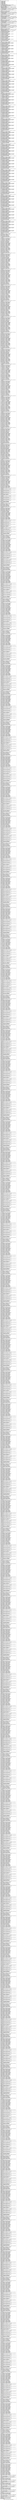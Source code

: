 digraph "CFG for 'fio_sha1_perform_all_rounds' function" {
	label="CFG for 'fio_sha1_perform_all_rounds' function";

	Node0x5568511d43b0 [shape=record,label="{%2:\l  %3 = alloca %struct.fio_sha1_s*, align 8\l  %4 = alloca i8*, align 8\l  %5 = alloca i32, align 4\l  %6 = alloca i32, align 4\l  %7 = alloca i32, align 4\l  %8 = alloca i32, align 4\l  %9 = alloca i32, align 4\l  %10 = alloca i32, align 4\l  %11 = alloca [16 x i32], align 16\l  store %struct.fio_sha1_s* %0, %struct.fio_sha1_s** %3, align 8\l  call void @llvm.dbg.declare(metadata %struct.fio_sha1_s** %3, metadata\l... !2822, metadata !DIExpression()), !dbg !2823\l  store i8* %1, i8** %4, align 8\l  call void @llvm.dbg.declare(metadata i8** %4, metadata !2824, metadata\l... !DIExpression()), !dbg !2825\l  call void @llvm.dbg.declare(metadata i32* %5, metadata !2826, metadata\l... !DIExpression()), !dbg !2827\l  %12 = load %struct.fio_sha1_s*, %struct.fio_sha1_s** %3, align 8, !dbg !2828\l  %13 = getelementptr inbounds %struct.fio_sha1_s, %struct.fio_sha1_s* %12,\l... i32 0, i32 2, !dbg !2829\l  %14 = bitcast %union.anon.31* %13 to [5 x i32]*, !dbg !2830\l  %15 = getelementptr inbounds [5 x i32], [5 x i32]* %14, i64 0, i64 0, !dbg\l... !2828\l  %16 = load i32, i32* %15, align 8, !dbg !2828\l  store i32 %16, i32* %5, align 4, !dbg !2827\l  call void @llvm.dbg.declare(metadata i32* %6, metadata !2831, metadata\l... !DIExpression()), !dbg !2832\l  %17 = load %struct.fio_sha1_s*, %struct.fio_sha1_s** %3, align 8, !dbg !2833\l  %18 = getelementptr inbounds %struct.fio_sha1_s, %struct.fio_sha1_s* %17,\l... i32 0, i32 2, !dbg !2834\l  %19 = bitcast %union.anon.31* %18 to [5 x i32]*, !dbg !2835\l  %20 = getelementptr inbounds [5 x i32], [5 x i32]* %19, i64 0, i64 1, !dbg\l... !2833\l  %21 = load i32, i32* %20, align 4, !dbg !2833\l  store i32 %21, i32* %6, align 4, !dbg !2832\l  call void @llvm.dbg.declare(metadata i32* %7, metadata !2836, metadata\l... !DIExpression()), !dbg !2837\l  %22 = load %struct.fio_sha1_s*, %struct.fio_sha1_s** %3, align 8, !dbg !2838\l  %23 = getelementptr inbounds %struct.fio_sha1_s, %struct.fio_sha1_s* %22,\l... i32 0, i32 2, !dbg !2839\l  %24 = bitcast %union.anon.31* %23 to [5 x i32]*, !dbg !2840\l  %25 = getelementptr inbounds [5 x i32], [5 x i32]* %24, i64 0, i64 2, !dbg\l... !2838\l  %26 = load i32, i32* %25, align 8, !dbg !2838\l  store i32 %26, i32* %7, align 4, !dbg !2837\l  call void @llvm.dbg.declare(metadata i32* %8, metadata !2841, metadata\l... !DIExpression()), !dbg !2842\l  %27 = load %struct.fio_sha1_s*, %struct.fio_sha1_s** %3, align 8, !dbg !2843\l  %28 = getelementptr inbounds %struct.fio_sha1_s, %struct.fio_sha1_s* %27,\l... i32 0, i32 2, !dbg !2844\l  %29 = bitcast %union.anon.31* %28 to [5 x i32]*, !dbg !2845\l  %30 = getelementptr inbounds [5 x i32], [5 x i32]* %29, i64 0, i64 3, !dbg\l... !2843\l  %31 = load i32, i32* %30, align 4, !dbg !2843\l  store i32 %31, i32* %8, align 4, !dbg !2842\l  call void @llvm.dbg.declare(metadata i32* %9, metadata !2846, metadata\l... !DIExpression()), !dbg !2847\l  %32 = load %struct.fio_sha1_s*, %struct.fio_sha1_s** %3, align 8, !dbg !2848\l  %33 = getelementptr inbounds %struct.fio_sha1_s, %struct.fio_sha1_s* %32,\l... i32 0, i32 2, !dbg !2849\l  %34 = bitcast %union.anon.31* %33 to [5 x i32]*, !dbg !2850\l  %35 = getelementptr inbounds [5 x i32], [5 x i32]* %34, i64 0, i64 4, !dbg\l... !2848\l  %36 = load i32, i32* %35, align 8, !dbg !2848\l  store i32 %36, i32* %9, align 4, !dbg !2847\l  call void @llvm.dbg.declare(metadata i32* %10, metadata !2851, metadata\l... !DIExpression()), !dbg !2852\l  call void @llvm.dbg.declare(metadata [16 x i32]* %11, metadata !2853,\l... metadata !DIExpression()), !dbg !2855\l  %37 = load i8*, i8** %4, align 8, !dbg !2856\l  %38 = getelementptr inbounds i8, i8* %37, i64 0, !dbg !2856\l  %39 = load i8, i8* %38, align 1, !dbg !2856\l  %40 = zext i8 %39 to i32, !dbg !2856\l  %41 = shl i32 %40, 24, !dbg !2856\l  %42 = load i8*, i8** %4, align 8, !dbg !2856\l  %43 = getelementptr inbounds i8, i8* %42, i64 1, !dbg !2856\l  %44 = load i8, i8* %43, align 1, !dbg !2856\l  %45 = zext i8 %44 to i32, !dbg !2856\l  %46 = shl i32 %45, 16, !dbg !2856\l  %47 = or i32 %41, %46, !dbg !2856\l  %48 = load i8*, i8** %4, align 8, !dbg !2856\l  %49 = getelementptr inbounds i8, i8* %48, i64 2, !dbg !2856\l  %50 = load i8, i8* %49, align 1, !dbg !2856\l  %51 = zext i8 %50 to i32, !dbg !2856\l  %52 = shl i32 %51, 8, !dbg !2856\l  %53 = or i32 %47, %52, !dbg !2856\l  %54 = load i8*, i8** %4, align 8, !dbg !2856\l  %55 = getelementptr inbounds i8, i8* %54, i64 3, !dbg !2856\l  %56 = load i8, i8* %55, align 1, !dbg !2856\l  %57 = zext i8 %56 to i32, !dbg !2856\l  %58 = or i32 %53, %57, !dbg !2856\l  %59 = getelementptr inbounds [16 x i32], [16 x i32]* %11, i64 0, i64 0, !dbg\l... !2857\l  store i32 %58, i32* %59, align 16, !dbg !2858\l  %60 = load i8*, i8** %4, align 8, !dbg !2859\l  %61 = getelementptr inbounds i8, i8* %60, i64 4, !dbg !2859\l  %62 = getelementptr inbounds i8, i8* %61, i64 0, !dbg !2859\l  %63 = load i8, i8* %62, align 1, !dbg !2859\l  %64 = zext i8 %63 to i32, !dbg !2859\l  %65 = shl i32 %64, 24, !dbg !2859\l  %66 = load i8*, i8** %4, align 8, !dbg !2859\l  %67 = getelementptr inbounds i8, i8* %66, i64 4, !dbg !2859\l  %68 = getelementptr inbounds i8, i8* %67, i64 1, !dbg !2859\l  %69 = load i8, i8* %68, align 1, !dbg !2859\l  %70 = zext i8 %69 to i32, !dbg !2859\l  %71 = shl i32 %70, 16, !dbg !2859\l  %72 = or i32 %65, %71, !dbg !2859\l  %73 = load i8*, i8** %4, align 8, !dbg !2859\l  %74 = getelementptr inbounds i8, i8* %73, i64 4, !dbg !2859\l  %75 = getelementptr inbounds i8, i8* %74, i64 2, !dbg !2859\l  %76 = load i8, i8* %75, align 1, !dbg !2859\l  %77 = zext i8 %76 to i32, !dbg !2859\l  %78 = shl i32 %77, 8, !dbg !2859\l  %79 = or i32 %72, %78, !dbg !2859\l  %80 = load i8*, i8** %4, align 8, !dbg !2859\l  %81 = getelementptr inbounds i8, i8* %80, i64 4, !dbg !2859\l  %82 = getelementptr inbounds i8, i8* %81, i64 3, !dbg !2859\l  %83 = load i8, i8* %82, align 1, !dbg !2859\l  %84 = zext i8 %83 to i32, !dbg !2859\l  %85 = or i32 %79, %84, !dbg !2859\l  %86 = getelementptr inbounds [16 x i32], [16 x i32]* %11, i64 0, i64 1, !dbg\l... !2860\l  store i32 %85, i32* %86, align 4, !dbg !2861\l  %87 = load i8*, i8** %4, align 8, !dbg !2862\l  %88 = getelementptr inbounds i8, i8* %87, i64 8, !dbg !2862\l  %89 = getelementptr inbounds i8, i8* %88, i64 0, !dbg !2862\l  %90 = load i8, i8* %89, align 1, !dbg !2862\l  %91 = zext i8 %90 to i32, !dbg !2862\l  %92 = shl i32 %91, 24, !dbg !2862\l  %93 = load i8*, i8** %4, align 8, !dbg !2862\l  %94 = getelementptr inbounds i8, i8* %93, i64 8, !dbg !2862\l  %95 = getelementptr inbounds i8, i8* %94, i64 1, !dbg !2862\l  %96 = load i8, i8* %95, align 1, !dbg !2862\l  %97 = zext i8 %96 to i32, !dbg !2862\l  %98 = shl i32 %97, 16, !dbg !2862\l  %99 = or i32 %92, %98, !dbg !2862\l  %100 = load i8*, i8** %4, align 8, !dbg !2862\l  %101 = getelementptr inbounds i8, i8* %100, i64 8, !dbg !2862\l  %102 = getelementptr inbounds i8, i8* %101, i64 2, !dbg !2862\l  %103 = load i8, i8* %102, align 1, !dbg !2862\l  %104 = zext i8 %103 to i32, !dbg !2862\l  %105 = shl i32 %104, 8, !dbg !2862\l  %106 = or i32 %99, %105, !dbg !2862\l  %107 = load i8*, i8** %4, align 8, !dbg !2862\l  %108 = getelementptr inbounds i8, i8* %107, i64 8, !dbg !2862\l  %109 = getelementptr inbounds i8, i8* %108, i64 3, !dbg !2862\l  %110 = load i8, i8* %109, align 1, !dbg !2862\l  %111 = zext i8 %110 to i32, !dbg !2862\l  %112 = or i32 %106, %111, !dbg !2862\l  %113 = getelementptr inbounds [16 x i32], [16 x i32]* %11, i64 0, i64 2,\l... !dbg !2863\l  store i32 %112, i32* %113, align 8, !dbg !2864\l  %114 = load i8*, i8** %4, align 8, !dbg !2865\l  %115 = getelementptr inbounds i8, i8* %114, i64 12, !dbg !2865\l  %116 = getelementptr inbounds i8, i8* %115, i64 0, !dbg !2865\l  %117 = load i8, i8* %116, align 1, !dbg !2865\l  %118 = zext i8 %117 to i32, !dbg !2865\l  %119 = shl i32 %118, 24, !dbg !2865\l  %120 = load i8*, i8** %4, align 8, !dbg !2865\l  %121 = getelementptr inbounds i8, i8* %120, i64 12, !dbg !2865\l  %122 = getelementptr inbounds i8, i8* %121, i64 1, !dbg !2865\l  %123 = load i8, i8* %122, align 1, !dbg !2865\l  %124 = zext i8 %123 to i32, !dbg !2865\l  %125 = shl i32 %124, 16, !dbg !2865\l  %126 = or i32 %119, %125, !dbg !2865\l  %127 = load i8*, i8** %4, align 8, !dbg !2865\l  %128 = getelementptr inbounds i8, i8* %127, i64 12, !dbg !2865\l  %129 = getelementptr inbounds i8, i8* %128, i64 2, !dbg !2865\l  %130 = load i8, i8* %129, align 1, !dbg !2865\l  %131 = zext i8 %130 to i32, !dbg !2865\l  %132 = shl i32 %131, 8, !dbg !2865\l  %133 = or i32 %126, %132, !dbg !2865\l  %134 = load i8*, i8** %4, align 8, !dbg !2865\l  %135 = getelementptr inbounds i8, i8* %134, i64 12, !dbg !2865\l  %136 = getelementptr inbounds i8, i8* %135, i64 3, !dbg !2865\l  %137 = load i8, i8* %136, align 1, !dbg !2865\l  %138 = zext i8 %137 to i32, !dbg !2865\l  %139 = or i32 %133, %138, !dbg !2865\l  %140 = getelementptr inbounds [16 x i32], [16 x i32]* %11, i64 0, i64 3,\l... !dbg !2866\l  store i32 %139, i32* %140, align 4, !dbg !2867\l  %141 = load i8*, i8** %4, align 8, !dbg !2868\l  %142 = getelementptr inbounds i8, i8* %141, i64 16, !dbg !2868\l  %143 = getelementptr inbounds i8, i8* %142, i64 0, !dbg !2868\l  %144 = load i8, i8* %143, align 1, !dbg !2868\l  %145 = zext i8 %144 to i32, !dbg !2868\l  %146 = shl i32 %145, 24, !dbg !2868\l  %147 = load i8*, i8** %4, align 8, !dbg !2868\l  %148 = getelementptr inbounds i8, i8* %147, i64 16, !dbg !2868\l  %149 = getelementptr inbounds i8, i8* %148, i64 1, !dbg !2868\l  %150 = load i8, i8* %149, align 1, !dbg !2868\l  %151 = zext i8 %150 to i32, !dbg !2868\l  %152 = shl i32 %151, 16, !dbg !2868\l  %153 = or i32 %146, %152, !dbg !2868\l  %154 = load i8*, i8** %4, align 8, !dbg !2868\l  %155 = getelementptr inbounds i8, i8* %154, i64 16, !dbg !2868\l  %156 = getelementptr inbounds i8, i8* %155, i64 2, !dbg !2868\l  %157 = load i8, i8* %156, align 1, !dbg !2868\l  %158 = zext i8 %157 to i32, !dbg !2868\l  %159 = shl i32 %158, 8, !dbg !2868\l  %160 = or i32 %153, %159, !dbg !2868\l  %161 = load i8*, i8** %4, align 8, !dbg !2868\l  %162 = getelementptr inbounds i8, i8* %161, i64 16, !dbg !2868\l  %163 = getelementptr inbounds i8, i8* %162, i64 3, !dbg !2868\l  %164 = load i8, i8* %163, align 1, !dbg !2868\l  %165 = zext i8 %164 to i32, !dbg !2868\l  %166 = or i32 %160, %165, !dbg !2868\l  %167 = getelementptr inbounds [16 x i32], [16 x i32]* %11, i64 0, i64 4,\l... !dbg !2869\l  store i32 %166, i32* %167, align 16, !dbg !2870\l  %168 = load i8*, i8** %4, align 8, !dbg !2871\l  %169 = getelementptr inbounds i8, i8* %168, i64 20, !dbg !2871\l  %170 = getelementptr inbounds i8, i8* %169, i64 0, !dbg !2871\l  %171 = load i8, i8* %170, align 1, !dbg !2871\l  %172 = zext i8 %171 to i32, !dbg !2871\l  %173 = shl i32 %172, 24, !dbg !2871\l  %174 = load i8*, i8** %4, align 8, !dbg !2871\l  %175 = getelementptr inbounds i8, i8* %174, i64 20, !dbg !2871\l  %176 = getelementptr inbounds i8, i8* %175, i64 1, !dbg !2871\l  %177 = load i8, i8* %176, align 1, !dbg !2871\l  %178 = zext i8 %177 to i32, !dbg !2871\l  %179 = shl i32 %178, 16, !dbg !2871\l  %180 = or i32 %173, %179, !dbg !2871\l  %181 = load i8*, i8** %4, align 8, !dbg !2871\l  %182 = getelementptr inbounds i8, i8* %181, i64 20, !dbg !2871\l  %183 = getelementptr inbounds i8, i8* %182, i64 2, !dbg !2871\l  %184 = load i8, i8* %183, align 1, !dbg !2871\l  %185 = zext i8 %184 to i32, !dbg !2871\l  %186 = shl i32 %185, 8, !dbg !2871\l  %187 = or i32 %180, %186, !dbg !2871\l  %188 = load i8*, i8** %4, align 8, !dbg !2871\l  %189 = getelementptr inbounds i8, i8* %188, i64 20, !dbg !2871\l  %190 = getelementptr inbounds i8, i8* %189, i64 3, !dbg !2871\l  %191 = load i8, i8* %190, align 1, !dbg !2871\l  %192 = zext i8 %191 to i32, !dbg !2871\l  %193 = or i32 %187, %192, !dbg !2871\l  %194 = getelementptr inbounds [16 x i32], [16 x i32]* %11, i64 0, i64 5,\l... !dbg !2872\l  store i32 %193, i32* %194, align 4, !dbg !2873\l  %195 = load i8*, i8** %4, align 8, !dbg !2874\l  %196 = getelementptr inbounds i8, i8* %195, i64 24, !dbg !2874\l  %197 = getelementptr inbounds i8, i8* %196, i64 0, !dbg !2874\l  %198 = load i8, i8* %197, align 1, !dbg !2874\l  %199 = zext i8 %198 to i32, !dbg !2874\l  %200 = shl i32 %199, 24, !dbg !2874\l  %201 = load i8*, i8** %4, align 8, !dbg !2874\l  %202 = getelementptr inbounds i8, i8* %201, i64 24, !dbg !2874\l  %203 = getelementptr inbounds i8, i8* %202, i64 1, !dbg !2874\l  %204 = load i8, i8* %203, align 1, !dbg !2874\l  %205 = zext i8 %204 to i32, !dbg !2874\l  %206 = shl i32 %205, 16, !dbg !2874\l  %207 = or i32 %200, %206, !dbg !2874\l  %208 = load i8*, i8** %4, align 8, !dbg !2874\l  %209 = getelementptr inbounds i8, i8* %208, i64 24, !dbg !2874\l  %210 = getelementptr inbounds i8, i8* %209, i64 2, !dbg !2874\l  %211 = load i8, i8* %210, align 1, !dbg !2874\l  %212 = zext i8 %211 to i32, !dbg !2874\l  %213 = shl i32 %212, 8, !dbg !2874\l  %214 = or i32 %207, %213, !dbg !2874\l  %215 = load i8*, i8** %4, align 8, !dbg !2874\l  %216 = getelementptr inbounds i8, i8* %215, i64 24, !dbg !2874\l  %217 = getelementptr inbounds i8, i8* %216, i64 3, !dbg !2874\l  %218 = load i8, i8* %217, align 1, !dbg !2874\l  %219 = zext i8 %218 to i32, !dbg !2874\l  %220 = or i32 %214, %219, !dbg !2874\l  %221 = getelementptr inbounds [16 x i32], [16 x i32]* %11, i64 0, i64 6,\l... !dbg !2875\l  store i32 %220, i32* %221, align 8, !dbg !2876\l  %222 = load i8*, i8** %4, align 8, !dbg !2877\l  %223 = getelementptr inbounds i8, i8* %222, i64 28, !dbg !2877\l  %224 = getelementptr inbounds i8, i8* %223, i64 0, !dbg !2877\l  %225 = load i8, i8* %224, align 1, !dbg !2877\l  %226 = zext i8 %225 to i32, !dbg !2877\l  %227 = shl i32 %226, 24, !dbg !2877\l  %228 = load i8*, i8** %4, align 8, !dbg !2877\l  %229 = getelementptr inbounds i8, i8* %228, i64 28, !dbg !2877\l  %230 = getelementptr inbounds i8, i8* %229, i64 1, !dbg !2877\l  %231 = load i8, i8* %230, align 1, !dbg !2877\l  %232 = zext i8 %231 to i32, !dbg !2877\l  %233 = shl i32 %232, 16, !dbg !2877\l  %234 = or i32 %227, %233, !dbg !2877\l  %235 = load i8*, i8** %4, align 8, !dbg !2877\l  %236 = getelementptr inbounds i8, i8* %235, i64 28, !dbg !2877\l  %237 = getelementptr inbounds i8, i8* %236, i64 2, !dbg !2877\l  %238 = load i8, i8* %237, align 1, !dbg !2877\l  %239 = zext i8 %238 to i32, !dbg !2877\l  %240 = shl i32 %239, 8, !dbg !2877\l  %241 = or i32 %234, %240, !dbg !2877\l  %242 = load i8*, i8** %4, align 8, !dbg !2877\l  %243 = getelementptr inbounds i8, i8* %242, i64 28, !dbg !2877\l  %244 = getelementptr inbounds i8, i8* %243, i64 3, !dbg !2877\l  %245 = load i8, i8* %244, align 1, !dbg !2877\l  %246 = zext i8 %245 to i32, !dbg !2877\l  %247 = or i32 %241, %246, !dbg !2877\l  %248 = getelementptr inbounds [16 x i32], [16 x i32]* %11, i64 0, i64 7,\l... !dbg !2878\l  store i32 %247, i32* %248, align 4, !dbg !2879\l  %249 = load i8*, i8** %4, align 8, !dbg !2880\l  %250 = getelementptr inbounds i8, i8* %249, i64 32, !dbg !2880\l  %251 = getelementptr inbounds i8, i8* %250, i64 0, !dbg !2880\l  %252 = load i8, i8* %251, align 1, !dbg !2880\l  %253 = zext i8 %252 to i32, !dbg !2880\l  %254 = shl i32 %253, 24, !dbg !2880\l  %255 = load i8*, i8** %4, align 8, !dbg !2880\l  %256 = getelementptr inbounds i8, i8* %255, i64 32, !dbg !2880\l  %257 = getelementptr inbounds i8, i8* %256, i64 1, !dbg !2880\l  %258 = load i8, i8* %257, align 1, !dbg !2880\l  %259 = zext i8 %258 to i32, !dbg !2880\l  %260 = shl i32 %259, 16, !dbg !2880\l  %261 = or i32 %254, %260, !dbg !2880\l  %262 = load i8*, i8** %4, align 8, !dbg !2880\l  %263 = getelementptr inbounds i8, i8* %262, i64 32, !dbg !2880\l  %264 = getelementptr inbounds i8, i8* %263, i64 2, !dbg !2880\l  %265 = load i8, i8* %264, align 1, !dbg !2880\l  %266 = zext i8 %265 to i32, !dbg !2880\l  %267 = shl i32 %266, 8, !dbg !2880\l  %268 = or i32 %261, %267, !dbg !2880\l  %269 = load i8*, i8** %4, align 8, !dbg !2880\l  %270 = getelementptr inbounds i8, i8* %269, i64 32, !dbg !2880\l  %271 = getelementptr inbounds i8, i8* %270, i64 3, !dbg !2880\l  %272 = load i8, i8* %271, align 1, !dbg !2880\l  %273 = zext i8 %272 to i32, !dbg !2880\l  %274 = or i32 %268, %273, !dbg !2880\l  %275 = getelementptr inbounds [16 x i32], [16 x i32]* %11, i64 0, i64 8,\l... !dbg !2881\l  store i32 %274, i32* %275, align 16, !dbg !2882\l  %276 = load i8*, i8** %4, align 8, !dbg !2883\l  %277 = getelementptr inbounds i8, i8* %276, i64 36, !dbg !2883\l  %278 = getelementptr inbounds i8, i8* %277, i64 0, !dbg !2883\l  %279 = load i8, i8* %278, align 1, !dbg !2883\l  %280 = zext i8 %279 to i32, !dbg !2883\l  %281 = shl i32 %280, 24, !dbg !2883\l  %282 = load i8*, i8** %4, align 8, !dbg !2883\l  %283 = getelementptr inbounds i8, i8* %282, i64 36, !dbg !2883\l  %284 = getelementptr inbounds i8, i8* %283, i64 1, !dbg !2883\l  %285 = load i8, i8* %284, align 1, !dbg !2883\l  %286 = zext i8 %285 to i32, !dbg !2883\l  %287 = shl i32 %286, 16, !dbg !2883\l  %288 = or i32 %281, %287, !dbg !2883\l  %289 = load i8*, i8** %4, align 8, !dbg !2883\l  %290 = getelementptr inbounds i8, i8* %289, i64 36, !dbg !2883\l  %291 = getelementptr inbounds i8, i8* %290, i64 2, !dbg !2883\l  %292 = load i8, i8* %291, align 1, !dbg !2883\l  %293 = zext i8 %292 to i32, !dbg !2883\l  %294 = shl i32 %293, 8, !dbg !2883\l  %295 = or i32 %288, %294, !dbg !2883\l  %296 = load i8*, i8** %4, align 8, !dbg !2883\l  %297 = getelementptr inbounds i8, i8* %296, i64 36, !dbg !2883\l  %298 = getelementptr inbounds i8, i8* %297, i64 3, !dbg !2883\l  %299 = load i8, i8* %298, align 1, !dbg !2883\l  %300 = zext i8 %299 to i32, !dbg !2883\l  %301 = or i32 %295, %300, !dbg !2883\l  %302 = getelementptr inbounds [16 x i32], [16 x i32]* %11, i64 0, i64 9,\l... !dbg !2884\l  store i32 %301, i32* %302, align 4, !dbg !2885\l  %303 = load i8*, i8** %4, align 8, !dbg !2886\l  %304 = getelementptr inbounds i8, i8* %303, i64 40, !dbg !2886\l  %305 = getelementptr inbounds i8, i8* %304, i64 0, !dbg !2886\l  %306 = load i8, i8* %305, align 1, !dbg !2886\l  %307 = zext i8 %306 to i32, !dbg !2886\l  %308 = shl i32 %307, 24, !dbg !2886\l  %309 = load i8*, i8** %4, align 8, !dbg !2886\l  %310 = getelementptr inbounds i8, i8* %309, i64 40, !dbg !2886\l  %311 = getelementptr inbounds i8, i8* %310, i64 1, !dbg !2886\l  %312 = load i8, i8* %311, align 1, !dbg !2886\l  %313 = zext i8 %312 to i32, !dbg !2886\l  %314 = shl i32 %313, 16, !dbg !2886\l  %315 = or i32 %308, %314, !dbg !2886\l  %316 = load i8*, i8** %4, align 8, !dbg !2886\l  %317 = getelementptr inbounds i8, i8* %316, i64 40, !dbg !2886\l  %318 = getelementptr inbounds i8, i8* %317, i64 2, !dbg !2886\l  %319 = load i8, i8* %318, align 1, !dbg !2886\l  %320 = zext i8 %319 to i32, !dbg !2886\l  %321 = shl i32 %320, 8, !dbg !2886\l  %322 = or i32 %315, %321, !dbg !2886\l  %323 = load i8*, i8** %4, align 8, !dbg !2886\l  %324 = getelementptr inbounds i8, i8* %323, i64 40, !dbg !2886\l  %325 = getelementptr inbounds i8, i8* %324, i64 3, !dbg !2886\l  %326 = load i8, i8* %325, align 1, !dbg !2886\l  %327 = zext i8 %326 to i32, !dbg !2886\l  %328 = or i32 %322, %327, !dbg !2886\l  %329 = getelementptr inbounds [16 x i32], [16 x i32]* %11, i64 0, i64 10,\l... !dbg !2887\l  store i32 %328, i32* %329, align 8, !dbg !2888\l  %330 = load i8*, i8** %4, align 8, !dbg !2889\l  %331 = getelementptr inbounds i8, i8* %330, i64 44, !dbg !2889\l  %332 = getelementptr inbounds i8, i8* %331, i64 0, !dbg !2889\l  %333 = load i8, i8* %332, align 1, !dbg !2889\l  %334 = zext i8 %333 to i32, !dbg !2889\l  %335 = shl i32 %334, 24, !dbg !2889\l  %336 = load i8*, i8** %4, align 8, !dbg !2889\l  %337 = getelementptr inbounds i8, i8* %336, i64 44, !dbg !2889\l  %338 = getelementptr inbounds i8, i8* %337, i64 1, !dbg !2889\l  %339 = load i8, i8* %338, align 1, !dbg !2889\l  %340 = zext i8 %339 to i32, !dbg !2889\l  %341 = shl i32 %340, 16, !dbg !2889\l  %342 = or i32 %335, %341, !dbg !2889\l  %343 = load i8*, i8** %4, align 8, !dbg !2889\l  %344 = getelementptr inbounds i8, i8* %343, i64 44, !dbg !2889\l  %345 = getelementptr inbounds i8, i8* %344, i64 2, !dbg !2889\l  %346 = load i8, i8* %345, align 1, !dbg !2889\l  %347 = zext i8 %346 to i32, !dbg !2889\l  %348 = shl i32 %347, 8, !dbg !2889\l  %349 = or i32 %342, %348, !dbg !2889\l  %350 = load i8*, i8** %4, align 8, !dbg !2889\l  %351 = getelementptr inbounds i8, i8* %350, i64 44, !dbg !2889\l  %352 = getelementptr inbounds i8, i8* %351, i64 3, !dbg !2889\l  %353 = load i8, i8* %352, align 1, !dbg !2889\l  %354 = zext i8 %353 to i32, !dbg !2889\l  %355 = or i32 %349, %354, !dbg !2889\l  %356 = getelementptr inbounds [16 x i32], [16 x i32]* %11, i64 0, i64 11,\l... !dbg !2890\l  store i32 %355, i32* %356, align 4, !dbg !2891\l  %357 = load i8*, i8** %4, align 8, !dbg !2892\l  %358 = getelementptr inbounds i8, i8* %357, i64 48, !dbg !2892\l  %359 = getelementptr inbounds i8, i8* %358, i64 0, !dbg !2892\l  %360 = load i8, i8* %359, align 1, !dbg !2892\l  %361 = zext i8 %360 to i32, !dbg !2892\l  %362 = shl i32 %361, 24, !dbg !2892\l  %363 = load i8*, i8** %4, align 8, !dbg !2892\l  %364 = getelementptr inbounds i8, i8* %363, i64 48, !dbg !2892\l  %365 = getelementptr inbounds i8, i8* %364, i64 1, !dbg !2892\l  %366 = load i8, i8* %365, align 1, !dbg !2892\l  %367 = zext i8 %366 to i32, !dbg !2892\l  %368 = shl i32 %367, 16, !dbg !2892\l  %369 = or i32 %362, %368, !dbg !2892\l  %370 = load i8*, i8** %4, align 8, !dbg !2892\l  %371 = getelementptr inbounds i8, i8* %370, i64 48, !dbg !2892\l  %372 = getelementptr inbounds i8, i8* %371, i64 2, !dbg !2892\l  %373 = load i8, i8* %372, align 1, !dbg !2892\l  %374 = zext i8 %373 to i32, !dbg !2892\l  %375 = shl i32 %374, 8, !dbg !2892\l  %376 = or i32 %369, %375, !dbg !2892\l  %377 = load i8*, i8** %4, align 8, !dbg !2892\l  %378 = getelementptr inbounds i8, i8* %377, i64 48, !dbg !2892\l  %379 = getelementptr inbounds i8, i8* %378, i64 3, !dbg !2892\l  %380 = load i8, i8* %379, align 1, !dbg !2892\l  %381 = zext i8 %380 to i32, !dbg !2892\l  %382 = or i32 %376, %381, !dbg !2892\l  %383 = getelementptr inbounds [16 x i32], [16 x i32]* %11, i64 0, i64 12,\l... !dbg !2893\l  store i32 %382, i32* %383, align 16, !dbg !2894\l  %384 = load i8*, i8** %4, align 8, !dbg !2895\l  %385 = getelementptr inbounds i8, i8* %384, i64 52, !dbg !2895\l  %386 = getelementptr inbounds i8, i8* %385, i64 0, !dbg !2895\l  %387 = load i8, i8* %386, align 1, !dbg !2895\l  %388 = zext i8 %387 to i32, !dbg !2895\l  %389 = shl i32 %388, 24, !dbg !2895\l  %390 = load i8*, i8** %4, align 8, !dbg !2895\l  %391 = getelementptr inbounds i8, i8* %390, i64 52, !dbg !2895\l  %392 = getelementptr inbounds i8, i8* %391, i64 1, !dbg !2895\l  %393 = load i8, i8* %392, align 1, !dbg !2895\l  %394 = zext i8 %393 to i32, !dbg !2895\l  %395 = shl i32 %394, 16, !dbg !2895\l  %396 = or i32 %389, %395, !dbg !2895\l  %397 = load i8*, i8** %4, align 8, !dbg !2895\l  %398 = getelementptr inbounds i8, i8* %397, i64 52, !dbg !2895\l  %399 = getelementptr inbounds i8, i8* %398, i64 2, !dbg !2895\l  %400 = load i8, i8* %399, align 1, !dbg !2895\l  %401 = zext i8 %400 to i32, !dbg !2895\l  %402 = shl i32 %401, 8, !dbg !2895\l  %403 = or i32 %396, %402, !dbg !2895\l  %404 = load i8*, i8** %4, align 8, !dbg !2895\l  %405 = getelementptr inbounds i8, i8* %404, i64 52, !dbg !2895\l  %406 = getelementptr inbounds i8, i8* %405, i64 3, !dbg !2895\l  %407 = load i8, i8* %406, align 1, !dbg !2895\l  %408 = zext i8 %407 to i32, !dbg !2895\l  %409 = or i32 %403, %408, !dbg !2895\l  %410 = getelementptr inbounds [16 x i32], [16 x i32]* %11, i64 0, i64 13,\l... !dbg !2896\l  store i32 %409, i32* %410, align 4, !dbg !2897\l  %411 = load i8*, i8** %4, align 8, !dbg !2898\l  %412 = getelementptr inbounds i8, i8* %411, i64 56, !dbg !2898\l  %413 = getelementptr inbounds i8, i8* %412, i64 0, !dbg !2898\l  %414 = load i8, i8* %413, align 1, !dbg !2898\l  %415 = zext i8 %414 to i32, !dbg !2898\l  %416 = shl i32 %415, 24, !dbg !2898\l  %417 = load i8*, i8** %4, align 8, !dbg !2898\l  %418 = getelementptr inbounds i8, i8* %417, i64 56, !dbg !2898\l  %419 = getelementptr inbounds i8, i8* %418, i64 1, !dbg !2898\l  %420 = load i8, i8* %419, align 1, !dbg !2898\l  %421 = zext i8 %420 to i32, !dbg !2898\l  %422 = shl i32 %421, 16, !dbg !2898\l  %423 = or i32 %416, %422, !dbg !2898\l  %424 = load i8*, i8** %4, align 8, !dbg !2898\l  %425 = getelementptr inbounds i8, i8* %424, i64 56, !dbg !2898\l  %426 = getelementptr inbounds i8, i8* %425, i64 2, !dbg !2898\l  %427 = load i8, i8* %426, align 1, !dbg !2898\l  %428 = zext i8 %427 to i32, !dbg !2898\l  %429 = shl i32 %428, 8, !dbg !2898\l  %430 = or i32 %423, %429, !dbg !2898\l  %431 = load i8*, i8** %4, align 8, !dbg !2898\l  %432 = getelementptr inbounds i8, i8* %431, i64 56, !dbg !2898\l  %433 = getelementptr inbounds i8, i8* %432, i64 3, !dbg !2898\l  %434 = load i8, i8* %433, align 1, !dbg !2898\l  %435 = zext i8 %434 to i32, !dbg !2898\l  %436 = or i32 %430, %435, !dbg !2898\l  %437 = getelementptr inbounds [16 x i32], [16 x i32]* %11, i64 0, i64 14,\l... !dbg !2899\l  store i32 %436, i32* %437, align 8, !dbg !2900\l  %438 = load i8*, i8** %4, align 8, !dbg !2901\l  %439 = getelementptr inbounds i8, i8* %438, i64 60, !dbg !2901\l  %440 = getelementptr inbounds i8, i8* %439, i64 0, !dbg !2901\l  %441 = load i8, i8* %440, align 1, !dbg !2901\l  %442 = zext i8 %441 to i32, !dbg !2901\l  %443 = shl i32 %442, 24, !dbg !2901\l  %444 = load i8*, i8** %4, align 8, !dbg !2901\l  %445 = getelementptr inbounds i8, i8* %444, i64 60, !dbg !2901\l  %446 = getelementptr inbounds i8, i8* %445, i64 1, !dbg !2901\l  %447 = load i8, i8* %446, align 1, !dbg !2901\l  %448 = zext i8 %447 to i32, !dbg !2901\l  %449 = shl i32 %448, 16, !dbg !2901\l  %450 = or i32 %443, %449, !dbg !2901\l  %451 = load i8*, i8** %4, align 8, !dbg !2901\l  %452 = getelementptr inbounds i8, i8* %451, i64 60, !dbg !2901\l  %453 = getelementptr inbounds i8, i8* %452, i64 2, !dbg !2901\l  %454 = load i8, i8* %453, align 1, !dbg !2901\l  %455 = zext i8 %454 to i32, !dbg !2901\l  %456 = shl i32 %455, 8, !dbg !2901\l  %457 = or i32 %450, %456, !dbg !2901\l  %458 = load i8*, i8** %4, align 8, !dbg !2901\l  %459 = getelementptr inbounds i8, i8* %458, i64 60, !dbg !2901\l  %460 = getelementptr inbounds i8, i8* %459, i64 3, !dbg !2901\l  %461 = load i8, i8* %460, align 1, !dbg !2901\l  %462 = zext i8 %461 to i32, !dbg !2901\l  %463 = or i32 %457, %462, !dbg !2901\l  %464 = getelementptr inbounds [16 x i32], [16 x i32]* %11, i64 0, i64 15,\l... !dbg !2902\l  store i32 %463, i32* %464, align 4, !dbg !2903\l  %465 = load i32, i32* %5, align 4, !dbg !2904\l  %466 = shl i32 %465, 5, !dbg !2904\l  %467 = load i32, i32* %5, align 4, !dbg !2904\l  %468 = lshr i32 %467, 27, !dbg !2904\l  %469 = or i32 %466, %468, !dbg !2904\l  %470 = load i32, i32* %9, align 4, !dbg !2904\l  %471 = add i32 %469, %470, !dbg !2904\l  %472 = getelementptr inbounds [16 x i32], [16 x i32]* %11, i64 0, i64 0,\l... !dbg !2904\l  %473 = load i32, i32* %472, align 16, !dbg !2904\l  %474 = add i32 %471, %473, !dbg !2904\l  %475 = load i32, i32* %6, align 4, !dbg !2904\l  %476 = load i32, i32* %7, align 4, !dbg !2904\l  %477 = and i32 %475, %476, !dbg !2904\l  %478 = load i32, i32* %6, align 4, !dbg !2904\l  %479 = xor i32 %478, -1, !dbg !2904\l  %480 = load i32, i32* %8, align 4, !dbg !2904\l  %481 = and i32 %479, %480, !dbg !2904\l  %482 = or i32 %477, %481, !dbg !2904\l  %483 = add i32 %474, %482, !dbg !2904\l  %484 = add i32 %483, 1518500249, !dbg !2904\l  store i32 %484, i32* %10, align 4, !dbg !2904\l  %485 = load i32, i32* %8, align 4, !dbg !2904\l  store i32 %485, i32* %9, align 4, !dbg !2904\l  %486 = load i32, i32* %7, align 4, !dbg !2904\l  store i32 %486, i32* %8, align 4, !dbg !2904\l  %487 = load i32, i32* %6, align 4, !dbg !2904\l  %488 = shl i32 %487, 30, !dbg !2904\l  %489 = load i32, i32* %6, align 4, !dbg !2904\l  %490 = lshr i32 %489, 2, !dbg !2904\l  %491 = or i32 %488, %490, !dbg !2904\l  store i32 %491, i32* %7, align 4, !dbg !2904\l  %492 = load i32, i32* %5, align 4, !dbg !2904\l  store i32 %492, i32* %6, align 4, !dbg !2904\l  %493 = load i32, i32* %10, align 4, !dbg !2904\l  store i32 %493, i32* %5, align 4, !dbg !2904\l  %494 = load i32, i32* %5, align 4, !dbg !2904\l  %495 = shl i32 %494, 5, !dbg !2904\l  %496 = load i32, i32* %5, align 4, !dbg !2904\l  %497 = lshr i32 %496, 27, !dbg !2904\l  %498 = or i32 %495, %497, !dbg !2904\l  %499 = load i32, i32* %9, align 4, !dbg !2904\l  %500 = add i32 %498, %499, !dbg !2904\l  %501 = getelementptr inbounds [16 x i32], [16 x i32]* %11, i64 0, i64 1,\l... !dbg !2904\l  %502 = load i32, i32* %501, align 4, !dbg !2904\l  %503 = add i32 %500, %502, !dbg !2904\l  %504 = load i32, i32* %6, align 4, !dbg !2904\l  %505 = load i32, i32* %7, align 4, !dbg !2904\l  %506 = and i32 %504, %505, !dbg !2904\l  %507 = load i32, i32* %6, align 4, !dbg !2904\l  %508 = xor i32 %507, -1, !dbg !2904\l  %509 = load i32, i32* %8, align 4, !dbg !2904\l  %510 = and i32 %508, %509, !dbg !2904\l  %511 = or i32 %506, %510, !dbg !2904\l  %512 = add i32 %503, %511, !dbg !2904\l  %513 = add i32 %512, 1518500249, !dbg !2904\l  store i32 %513, i32* %10, align 4, !dbg !2904\l  %514 = load i32, i32* %8, align 4, !dbg !2904\l  store i32 %514, i32* %9, align 4, !dbg !2904\l  %515 = load i32, i32* %7, align 4, !dbg !2904\l  store i32 %515, i32* %8, align 4, !dbg !2904\l  %516 = load i32, i32* %6, align 4, !dbg !2904\l  %517 = shl i32 %516, 30, !dbg !2904\l  %518 = load i32, i32* %6, align 4, !dbg !2904\l  %519 = lshr i32 %518, 2, !dbg !2904\l  %520 = or i32 %517, %519, !dbg !2904\l  store i32 %520, i32* %7, align 4, !dbg !2904\l  %521 = load i32, i32* %5, align 4, !dbg !2904\l  store i32 %521, i32* %6, align 4, !dbg !2904\l  %522 = load i32, i32* %10, align 4, !dbg !2904\l  store i32 %522, i32* %5, align 4, !dbg !2904\l  %523 = load i32, i32* %5, align 4, !dbg !2904\l  %524 = shl i32 %523, 5, !dbg !2904\l  %525 = load i32, i32* %5, align 4, !dbg !2904\l  %526 = lshr i32 %525, 27, !dbg !2904\l  %527 = or i32 %524, %526, !dbg !2904\l  %528 = load i32, i32* %9, align 4, !dbg !2904\l  %529 = add i32 %527, %528, !dbg !2904\l  %530 = getelementptr inbounds [16 x i32], [16 x i32]* %11, i64 0, i64 2,\l... !dbg !2904\l  %531 = load i32, i32* %530, align 8, !dbg !2904\l  %532 = add i32 %529, %531, !dbg !2904\l  %533 = load i32, i32* %6, align 4, !dbg !2904\l  %534 = load i32, i32* %7, align 4, !dbg !2904\l  %535 = and i32 %533, %534, !dbg !2904\l  %536 = load i32, i32* %6, align 4, !dbg !2904\l  %537 = xor i32 %536, -1, !dbg !2904\l  %538 = load i32, i32* %8, align 4, !dbg !2904\l  %539 = and i32 %537, %538, !dbg !2904\l  %540 = or i32 %535, %539, !dbg !2904\l  %541 = add i32 %532, %540, !dbg !2904\l  %542 = add i32 %541, 1518500249, !dbg !2904\l  store i32 %542, i32* %10, align 4, !dbg !2904\l  %543 = load i32, i32* %8, align 4, !dbg !2904\l  store i32 %543, i32* %9, align 4, !dbg !2904\l  %544 = load i32, i32* %7, align 4, !dbg !2904\l  store i32 %544, i32* %8, align 4, !dbg !2904\l  %545 = load i32, i32* %6, align 4, !dbg !2904\l  %546 = shl i32 %545, 30, !dbg !2904\l  %547 = load i32, i32* %6, align 4, !dbg !2904\l  %548 = lshr i32 %547, 2, !dbg !2904\l  %549 = or i32 %546, %548, !dbg !2904\l  store i32 %549, i32* %7, align 4, !dbg !2904\l  %550 = load i32, i32* %5, align 4, !dbg !2904\l  store i32 %550, i32* %6, align 4, !dbg !2904\l  %551 = load i32, i32* %10, align 4, !dbg !2904\l  store i32 %551, i32* %5, align 4, !dbg !2904\l  %552 = load i32, i32* %5, align 4, !dbg !2904\l  %553 = shl i32 %552, 5, !dbg !2904\l  %554 = load i32, i32* %5, align 4, !dbg !2904\l  %555 = lshr i32 %554, 27, !dbg !2904\l  %556 = or i32 %553, %555, !dbg !2904\l  %557 = load i32, i32* %9, align 4, !dbg !2904\l  %558 = add i32 %556, %557, !dbg !2904\l  %559 = getelementptr inbounds [16 x i32], [16 x i32]* %11, i64 0, i64 3,\l... !dbg !2904\l  %560 = load i32, i32* %559, align 4, !dbg !2904\l  %561 = add i32 %558, %560, !dbg !2904\l  %562 = load i32, i32* %6, align 4, !dbg !2904\l  %563 = load i32, i32* %7, align 4, !dbg !2904\l  %564 = and i32 %562, %563, !dbg !2904\l  %565 = load i32, i32* %6, align 4, !dbg !2904\l  %566 = xor i32 %565, -1, !dbg !2904\l  %567 = load i32, i32* %8, align 4, !dbg !2904\l  %568 = and i32 %566, %567, !dbg !2904\l  %569 = or i32 %564, %568, !dbg !2904\l  %570 = add i32 %561, %569, !dbg !2904\l  %571 = add i32 %570, 1518500249, !dbg !2904\l  store i32 %571, i32* %10, align 4, !dbg !2904\l  %572 = load i32, i32* %8, align 4, !dbg !2904\l  store i32 %572, i32* %9, align 4, !dbg !2904\l  %573 = load i32, i32* %7, align 4, !dbg !2904\l  store i32 %573, i32* %8, align 4, !dbg !2904\l  %574 = load i32, i32* %6, align 4, !dbg !2904\l  %575 = shl i32 %574, 30, !dbg !2904\l  %576 = load i32, i32* %6, align 4, !dbg !2904\l  %577 = lshr i32 %576, 2, !dbg !2904\l  %578 = or i32 %575, %577, !dbg !2904\l  store i32 %578, i32* %7, align 4, !dbg !2904\l  %579 = load i32, i32* %5, align 4, !dbg !2904\l  store i32 %579, i32* %6, align 4, !dbg !2904\l  %580 = load i32, i32* %10, align 4, !dbg !2904\l  store i32 %580, i32* %5, align 4, !dbg !2904\l  %581 = load i32, i32* %5, align 4, !dbg !2905\l  %582 = shl i32 %581, 5, !dbg !2905\l  %583 = load i32, i32* %5, align 4, !dbg !2905\l  %584 = lshr i32 %583, 27, !dbg !2905\l  %585 = or i32 %582, %584, !dbg !2905\l  %586 = load i32, i32* %9, align 4, !dbg !2905\l  %587 = add i32 %585, %586, !dbg !2905\l  %588 = getelementptr inbounds [16 x i32], [16 x i32]* %11, i64 0, i64 4,\l... !dbg !2905\l  %589 = load i32, i32* %588, align 16, !dbg !2905\l  %590 = add i32 %587, %589, !dbg !2905\l  %591 = load i32, i32* %6, align 4, !dbg !2905\l  %592 = load i32, i32* %7, align 4, !dbg !2905\l  %593 = and i32 %591, %592, !dbg !2905\l  %594 = load i32, i32* %6, align 4, !dbg !2905\l  %595 = xor i32 %594, -1, !dbg !2905\l  %596 = load i32, i32* %8, align 4, !dbg !2905\l  %597 = and i32 %595, %596, !dbg !2905\l  %598 = or i32 %593, %597, !dbg !2905\l  %599 = add i32 %590, %598, !dbg !2905\l  %600 = add i32 %599, 1518500249, !dbg !2905\l  store i32 %600, i32* %10, align 4, !dbg !2905\l  %601 = load i32, i32* %8, align 4, !dbg !2905\l  store i32 %601, i32* %9, align 4, !dbg !2905\l  %602 = load i32, i32* %7, align 4, !dbg !2905\l  store i32 %602, i32* %8, align 4, !dbg !2905\l  %603 = load i32, i32* %6, align 4, !dbg !2905\l  %604 = shl i32 %603, 30, !dbg !2905\l  %605 = load i32, i32* %6, align 4, !dbg !2905\l  %606 = lshr i32 %605, 2, !dbg !2905\l  %607 = or i32 %604, %606, !dbg !2905\l  store i32 %607, i32* %7, align 4, !dbg !2905\l  %608 = load i32, i32* %5, align 4, !dbg !2905\l  store i32 %608, i32* %6, align 4, !dbg !2905\l  %609 = load i32, i32* %10, align 4, !dbg !2905\l  store i32 %609, i32* %5, align 4, !dbg !2905\l  %610 = load i32, i32* %5, align 4, !dbg !2905\l  %611 = shl i32 %610, 5, !dbg !2905\l  %612 = load i32, i32* %5, align 4, !dbg !2905\l  %613 = lshr i32 %612, 27, !dbg !2905\l  %614 = or i32 %611, %613, !dbg !2905\l  %615 = load i32, i32* %9, align 4, !dbg !2905\l  %616 = add i32 %614, %615, !dbg !2905\l  %617 = getelementptr inbounds [16 x i32], [16 x i32]* %11, i64 0, i64 5,\l... !dbg !2905\l  %618 = load i32, i32* %617, align 4, !dbg !2905\l  %619 = add i32 %616, %618, !dbg !2905\l  %620 = load i32, i32* %6, align 4, !dbg !2905\l  %621 = load i32, i32* %7, align 4, !dbg !2905\l  %622 = and i32 %620, %621, !dbg !2905\l  %623 = load i32, i32* %6, align 4, !dbg !2905\l  %624 = xor i32 %623, -1, !dbg !2905\l  %625 = load i32, i32* %8, align 4, !dbg !2905\l  %626 = and i32 %624, %625, !dbg !2905\l  %627 = or i32 %622, %626, !dbg !2905\l  %628 = add i32 %619, %627, !dbg !2905\l  %629 = add i32 %628, 1518500249, !dbg !2905\l  store i32 %629, i32* %10, align 4, !dbg !2905\l  %630 = load i32, i32* %8, align 4, !dbg !2905\l  store i32 %630, i32* %9, align 4, !dbg !2905\l  %631 = load i32, i32* %7, align 4, !dbg !2905\l  store i32 %631, i32* %8, align 4, !dbg !2905\l  %632 = load i32, i32* %6, align 4, !dbg !2905\l  %633 = shl i32 %632, 30, !dbg !2905\l  %634 = load i32, i32* %6, align 4, !dbg !2905\l  %635 = lshr i32 %634, 2, !dbg !2905\l  %636 = or i32 %633, %635, !dbg !2905\l  store i32 %636, i32* %7, align 4, !dbg !2905\l  %637 = load i32, i32* %5, align 4, !dbg !2905\l  store i32 %637, i32* %6, align 4, !dbg !2905\l  %638 = load i32, i32* %10, align 4, !dbg !2905\l  store i32 %638, i32* %5, align 4, !dbg !2905\l  %639 = load i32, i32* %5, align 4, !dbg !2905\l  %640 = shl i32 %639, 5, !dbg !2905\l  %641 = load i32, i32* %5, align 4, !dbg !2905\l  %642 = lshr i32 %641, 27, !dbg !2905\l  %643 = or i32 %640, %642, !dbg !2905\l  %644 = load i32, i32* %9, align 4, !dbg !2905\l  %645 = add i32 %643, %644, !dbg !2905\l  %646 = getelementptr inbounds [16 x i32], [16 x i32]* %11, i64 0, i64 6,\l... !dbg !2905\l  %647 = load i32, i32* %646, align 8, !dbg !2905\l  %648 = add i32 %645, %647, !dbg !2905\l  %649 = load i32, i32* %6, align 4, !dbg !2905\l  %650 = load i32, i32* %7, align 4, !dbg !2905\l  %651 = and i32 %649, %650, !dbg !2905\l  %652 = load i32, i32* %6, align 4, !dbg !2905\l  %653 = xor i32 %652, -1, !dbg !2905\l  %654 = load i32, i32* %8, align 4, !dbg !2905\l  %655 = and i32 %653, %654, !dbg !2905\l  %656 = or i32 %651, %655, !dbg !2905\l  %657 = add i32 %648, %656, !dbg !2905\l  %658 = add i32 %657, 1518500249, !dbg !2905\l  store i32 %658, i32* %10, align 4, !dbg !2905\l  %659 = load i32, i32* %8, align 4, !dbg !2905\l  store i32 %659, i32* %9, align 4, !dbg !2905\l  %660 = load i32, i32* %7, align 4, !dbg !2905\l  store i32 %660, i32* %8, align 4, !dbg !2905\l  %661 = load i32, i32* %6, align 4, !dbg !2905\l  %662 = shl i32 %661, 30, !dbg !2905\l  %663 = load i32, i32* %6, align 4, !dbg !2905\l  %664 = lshr i32 %663, 2, !dbg !2905\l  %665 = or i32 %662, %664, !dbg !2905\l  store i32 %665, i32* %7, align 4, !dbg !2905\l  %666 = load i32, i32* %5, align 4, !dbg !2905\l  store i32 %666, i32* %6, align 4, !dbg !2905\l  %667 = load i32, i32* %10, align 4, !dbg !2905\l  store i32 %667, i32* %5, align 4, !dbg !2905\l  %668 = load i32, i32* %5, align 4, !dbg !2905\l  %669 = shl i32 %668, 5, !dbg !2905\l  %670 = load i32, i32* %5, align 4, !dbg !2905\l  %671 = lshr i32 %670, 27, !dbg !2905\l  %672 = or i32 %669, %671, !dbg !2905\l  %673 = load i32, i32* %9, align 4, !dbg !2905\l  %674 = add i32 %672, %673, !dbg !2905\l  %675 = getelementptr inbounds [16 x i32], [16 x i32]* %11, i64 0, i64 7,\l... !dbg !2905\l  %676 = load i32, i32* %675, align 4, !dbg !2905\l  %677 = add i32 %674, %676, !dbg !2905\l  %678 = load i32, i32* %6, align 4, !dbg !2905\l  %679 = load i32, i32* %7, align 4, !dbg !2905\l  %680 = and i32 %678, %679, !dbg !2905\l  %681 = load i32, i32* %6, align 4, !dbg !2905\l  %682 = xor i32 %681, -1, !dbg !2905\l  %683 = load i32, i32* %8, align 4, !dbg !2905\l  %684 = and i32 %682, %683, !dbg !2905\l  %685 = or i32 %680, %684, !dbg !2905\l  %686 = add i32 %677, %685, !dbg !2905\l  %687 = add i32 %686, 1518500249, !dbg !2905\l  store i32 %687, i32* %10, align 4, !dbg !2905\l  %688 = load i32, i32* %8, align 4, !dbg !2905\l  store i32 %688, i32* %9, align 4, !dbg !2905\l  %689 = load i32, i32* %7, align 4, !dbg !2905\l  store i32 %689, i32* %8, align 4, !dbg !2905\l  %690 = load i32, i32* %6, align 4, !dbg !2905\l  %691 = shl i32 %690, 30, !dbg !2905\l  %692 = load i32, i32* %6, align 4, !dbg !2905\l  %693 = lshr i32 %692, 2, !dbg !2905\l  %694 = or i32 %691, %693, !dbg !2905\l  store i32 %694, i32* %7, align 4, !dbg !2905\l  %695 = load i32, i32* %5, align 4, !dbg !2905\l  store i32 %695, i32* %6, align 4, !dbg !2905\l  %696 = load i32, i32* %10, align 4, !dbg !2905\l  store i32 %696, i32* %5, align 4, !dbg !2905\l  %697 = load i32, i32* %5, align 4, !dbg !2906\l  %698 = shl i32 %697, 5, !dbg !2906\l  %699 = load i32, i32* %5, align 4, !dbg !2906\l  %700 = lshr i32 %699, 27, !dbg !2906\l  %701 = or i32 %698, %700, !dbg !2906\l  %702 = load i32, i32* %9, align 4, !dbg !2906\l  %703 = add i32 %701, %702, !dbg !2906\l  %704 = getelementptr inbounds [16 x i32], [16 x i32]* %11, i64 0, i64 8,\l... !dbg !2906\l  %705 = load i32, i32* %704, align 16, !dbg !2906\l  %706 = add i32 %703, %705, !dbg !2906\l  %707 = load i32, i32* %6, align 4, !dbg !2906\l  %708 = load i32, i32* %7, align 4, !dbg !2906\l  %709 = and i32 %707, %708, !dbg !2906\l  %710 = load i32, i32* %6, align 4, !dbg !2906\l  %711 = xor i32 %710, -1, !dbg !2906\l  %712 = load i32, i32* %8, align 4, !dbg !2906\l  %713 = and i32 %711, %712, !dbg !2906\l  %714 = or i32 %709, %713, !dbg !2906\l  %715 = add i32 %706, %714, !dbg !2906\l  %716 = add i32 %715, 1518500249, !dbg !2906\l  store i32 %716, i32* %10, align 4, !dbg !2906\l  %717 = load i32, i32* %8, align 4, !dbg !2906\l  store i32 %717, i32* %9, align 4, !dbg !2906\l  %718 = load i32, i32* %7, align 4, !dbg !2906\l  store i32 %718, i32* %8, align 4, !dbg !2906\l  %719 = load i32, i32* %6, align 4, !dbg !2906\l  %720 = shl i32 %719, 30, !dbg !2906\l  %721 = load i32, i32* %6, align 4, !dbg !2906\l  %722 = lshr i32 %721, 2, !dbg !2906\l  %723 = or i32 %720, %722, !dbg !2906\l  store i32 %723, i32* %7, align 4, !dbg !2906\l  %724 = load i32, i32* %5, align 4, !dbg !2906\l  store i32 %724, i32* %6, align 4, !dbg !2906\l  %725 = load i32, i32* %10, align 4, !dbg !2906\l  store i32 %725, i32* %5, align 4, !dbg !2906\l  %726 = load i32, i32* %5, align 4, !dbg !2906\l  %727 = shl i32 %726, 5, !dbg !2906\l  %728 = load i32, i32* %5, align 4, !dbg !2906\l  %729 = lshr i32 %728, 27, !dbg !2906\l  %730 = or i32 %727, %729, !dbg !2906\l  %731 = load i32, i32* %9, align 4, !dbg !2906\l  %732 = add i32 %730, %731, !dbg !2906\l  %733 = getelementptr inbounds [16 x i32], [16 x i32]* %11, i64 0, i64 9,\l... !dbg !2906\l  %734 = load i32, i32* %733, align 4, !dbg !2906\l  %735 = add i32 %732, %734, !dbg !2906\l  %736 = load i32, i32* %6, align 4, !dbg !2906\l  %737 = load i32, i32* %7, align 4, !dbg !2906\l  %738 = and i32 %736, %737, !dbg !2906\l  %739 = load i32, i32* %6, align 4, !dbg !2906\l  %740 = xor i32 %739, -1, !dbg !2906\l  %741 = load i32, i32* %8, align 4, !dbg !2906\l  %742 = and i32 %740, %741, !dbg !2906\l  %743 = or i32 %738, %742, !dbg !2906\l  %744 = add i32 %735, %743, !dbg !2906\l  %745 = add i32 %744, 1518500249, !dbg !2906\l  store i32 %745, i32* %10, align 4, !dbg !2906\l  %746 = load i32, i32* %8, align 4, !dbg !2906\l  store i32 %746, i32* %9, align 4, !dbg !2906\l  %747 = load i32, i32* %7, align 4, !dbg !2906\l  store i32 %747, i32* %8, align 4, !dbg !2906\l  %748 = load i32, i32* %6, align 4, !dbg !2906\l  %749 = shl i32 %748, 30, !dbg !2906\l  %750 = load i32, i32* %6, align 4, !dbg !2906\l  %751 = lshr i32 %750, 2, !dbg !2906\l  %752 = or i32 %749, %751, !dbg !2906\l  store i32 %752, i32* %7, align 4, !dbg !2906\l  %753 = load i32, i32* %5, align 4, !dbg !2906\l  store i32 %753, i32* %6, align 4, !dbg !2906\l  %754 = load i32, i32* %10, align 4, !dbg !2906\l  store i32 %754, i32* %5, align 4, !dbg !2906\l  %755 = load i32, i32* %5, align 4, !dbg !2906\l  %756 = shl i32 %755, 5, !dbg !2906\l  %757 = load i32, i32* %5, align 4, !dbg !2906\l  %758 = lshr i32 %757, 27, !dbg !2906\l  %759 = or i32 %756, %758, !dbg !2906\l  %760 = load i32, i32* %9, align 4, !dbg !2906\l  %761 = add i32 %759, %760, !dbg !2906\l  %762 = getelementptr inbounds [16 x i32], [16 x i32]* %11, i64 0, i64 10,\l... !dbg !2906\l  %763 = load i32, i32* %762, align 8, !dbg !2906\l  %764 = add i32 %761, %763, !dbg !2906\l  %765 = load i32, i32* %6, align 4, !dbg !2906\l  %766 = load i32, i32* %7, align 4, !dbg !2906\l  %767 = and i32 %765, %766, !dbg !2906\l  %768 = load i32, i32* %6, align 4, !dbg !2906\l  %769 = xor i32 %768, -1, !dbg !2906\l  %770 = load i32, i32* %8, align 4, !dbg !2906\l  %771 = and i32 %769, %770, !dbg !2906\l  %772 = or i32 %767, %771, !dbg !2906\l  %773 = add i32 %764, %772, !dbg !2906\l  %774 = add i32 %773, 1518500249, !dbg !2906\l  store i32 %774, i32* %10, align 4, !dbg !2906\l  %775 = load i32, i32* %8, align 4, !dbg !2906\l  store i32 %775, i32* %9, align 4, !dbg !2906\l  %776 = load i32, i32* %7, align 4, !dbg !2906\l  store i32 %776, i32* %8, align 4, !dbg !2906\l  %777 = load i32, i32* %6, align 4, !dbg !2906\l  %778 = shl i32 %777, 30, !dbg !2906\l  %779 = load i32, i32* %6, align 4, !dbg !2906\l  %780 = lshr i32 %779, 2, !dbg !2906\l  %781 = or i32 %778, %780, !dbg !2906\l  store i32 %781, i32* %7, align 4, !dbg !2906\l  %782 = load i32, i32* %5, align 4, !dbg !2906\l  store i32 %782, i32* %6, align 4, !dbg !2906\l  %783 = load i32, i32* %10, align 4, !dbg !2906\l  store i32 %783, i32* %5, align 4, !dbg !2906\l  %784 = load i32, i32* %5, align 4, !dbg !2906\l  %785 = shl i32 %784, 5, !dbg !2906\l  %786 = load i32, i32* %5, align 4, !dbg !2906\l  %787 = lshr i32 %786, 27, !dbg !2906\l  %788 = or i32 %785, %787, !dbg !2906\l  %789 = load i32, i32* %9, align 4, !dbg !2906\l  %790 = add i32 %788, %789, !dbg !2906\l  %791 = getelementptr inbounds [16 x i32], [16 x i32]* %11, i64 0, i64 11,\l... !dbg !2906\l  %792 = load i32, i32* %791, align 4, !dbg !2906\l  %793 = add i32 %790, %792, !dbg !2906\l  %794 = load i32, i32* %6, align 4, !dbg !2906\l  %795 = load i32, i32* %7, align 4, !dbg !2906\l  %796 = and i32 %794, %795, !dbg !2906\l  %797 = load i32, i32* %6, align 4, !dbg !2906\l  %798 = xor i32 %797, -1, !dbg !2906\l  %799 = load i32, i32* %8, align 4, !dbg !2906\l  %800 = and i32 %798, %799, !dbg !2906\l  %801 = or i32 %796, %800, !dbg !2906\l  %802 = add i32 %793, %801, !dbg !2906\l  %803 = add i32 %802, 1518500249, !dbg !2906\l  store i32 %803, i32* %10, align 4, !dbg !2906\l  %804 = load i32, i32* %8, align 4, !dbg !2906\l  store i32 %804, i32* %9, align 4, !dbg !2906\l  %805 = load i32, i32* %7, align 4, !dbg !2906\l  store i32 %805, i32* %8, align 4, !dbg !2906\l  %806 = load i32, i32* %6, align 4, !dbg !2906\l  %807 = shl i32 %806, 30, !dbg !2906\l  %808 = load i32, i32* %6, align 4, !dbg !2906\l  %809 = lshr i32 %808, 2, !dbg !2906\l  %810 = or i32 %807, %809, !dbg !2906\l  store i32 %810, i32* %7, align 4, !dbg !2906\l  %811 = load i32, i32* %5, align 4, !dbg !2906\l  store i32 %811, i32* %6, align 4, !dbg !2906\l  %812 = load i32, i32* %10, align 4, !dbg !2906\l  store i32 %812, i32* %5, align 4, !dbg !2906\l  %813 = load i32, i32* %5, align 4, !dbg !2907\l  %814 = shl i32 %813, 5, !dbg !2907\l  %815 = load i32, i32* %5, align 4, !dbg !2907\l  %816 = lshr i32 %815, 27, !dbg !2907\l  %817 = or i32 %814, %816, !dbg !2907\l  %818 = load i32, i32* %9, align 4, !dbg !2907\l  %819 = add i32 %817, %818, !dbg !2907\l  %820 = getelementptr inbounds [16 x i32], [16 x i32]* %11, i64 0, i64 12,\l... !dbg !2907\l  %821 = load i32, i32* %820, align 16, !dbg !2907\l  %822 = add i32 %819, %821, !dbg !2907\l  %823 = load i32, i32* %6, align 4, !dbg !2907\l  %824 = load i32, i32* %7, align 4, !dbg !2907\l  %825 = and i32 %823, %824, !dbg !2907\l  %826 = load i32, i32* %6, align 4, !dbg !2907\l  %827 = xor i32 %826, -1, !dbg !2907\l  %828 = load i32, i32* %8, align 4, !dbg !2907\l  %829 = and i32 %827, %828, !dbg !2907\l  %830 = or i32 %825, %829, !dbg !2907\l  %831 = add i32 %822, %830, !dbg !2907\l  %832 = add i32 %831, 1518500249, !dbg !2907\l  store i32 %832, i32* %10, align 4, !dbg !2907\l  %833 = load i32, i32* %8, align 4, !dbg !2907\l  store i32 %833, i32* %9, align 4, !dbg !2907\l  %834 = load i32, i32* %7, align 4, !dbg !2907\l  store i32 %834, i32* %8, align 4, !dbg !2907\l  %835 = load i32, i32* %6, align 4, !dbg !2907\l  %836 = shl i32 %835, 30, !dbg !2907\l  %837 = load i32, i32* %6, align 4, !dbg !2907\l  %838 = lshr i32 %837, 2, !dbg !2907\l  %839 = or i32 %836, %838, !dbg !2907\l  store i32 %839, i32* %7, align 4, !dbg !2907\l  %840 = load i32, i32* %5, align 4, !dbg !2907\l  store i32 %840, i32* %6, align 4, !dbg !2907\l  %841 = load i32, i32* %10, align 4, !dbg !2907\l  store i32 %841, i32* %5, align 4, !dbg !2907\l  %842 = load i32, i32* %5, align 4, !dbg !2907\l  %843 = shl i32 %842, 5, !dbg !2907\l  %844 = load i32, i32* %5, align 4, !dbg !2907\l  %845 = lshr i32 %844, 27, !dbg !2907\l  %846 = or i32 %843, %845, !dbg !2907\l  %847 = load i32, i32* %9, align 4, !dbg !2907\l  %848 = add i32 %846, %847, !dbg !2907\l  %849 = getelementptr inbounds [16 x i32], [16 x i32]* %11, i64 0, i64 13,\l... !dbg !2907\l  %850 = load i32, i32* %849, align 4, !dbg !2907\l  %851 = add i32 %848, %850, !dbg !2907\l  %852 = load i32, i32* %6, align 4, !dbg !2907\l  %853 = load i32, i32* %7, align 4, !dbg !2907\l  %854 = and i32 %852, %853, !dbg !2907\l  %855 = load i32, i32* %6, align 4, !dbg !2907\l  %856 = xor i32 %855, -1, !dbg !2907\l  %857 = load i32, i32* %8, align 4, !dbg !2907\l  %858 = and i32 %856, %857, !dbg !2907\l  %859 = or i32 %854, %858, !dbg !2907\l  %860 = add i32 %851, %859, !dbg !2907\l  %861 = add i32 %860, 1518500249, !dbg !2907\l  store i32 %861, i32* %10, align 4, !dbg !2907\l  %862 = load i32, i32* %8, align 4, !dbg !2907\l  store i32 %862, i32* %9, align 4, !dbg !2907\l  %863 = load i32, i32* %7, align 4, !dbg !2907\l  store i32 %863, i32* %8, align 4, !dbg !2907\l  %864 = load i32, i32* %6, align 4, !dbg !2907\l  %865 = shl i32 %864, 30, !dbg !2907\l  %866 = load i32, i32* %6, align 4, !dbg !2907\l  %867 = lshr i32 %866, 2, !dbg !2907\l  %868 = or i32 %865, %867, !dbg !2907\l  store i32 %868, i32* %7, align 4, !dbg !2907\l  %869 = load i32, i32* %5, align 4, !dbg !2907\l  store i32 %869, i32* %6, align 4, !dbg !2907\l  %870 = load i32, i32* %10, align 4, !dbg !2907\l  store i32 %870, i32* %5, align 4, !dbg !2907\l  %871 = load i32, i32* %5, align 4, !dbg !2907\l  %872 = shl i32 %871, 5, !dbg !2907\l  %873 = load i32, i32* %5, align 4, !dbg !2907\l  %874 = lshr i32 %873, 27, !dbg !2907\l  %875 = or i32 %872, %874, !dbg !2907\l  %876 = load i32, i32* %9, align 4, !dbg !2907\l  %877 = add i32 %875, %876, !dbg !2907\l  %878 = getelementptr inbounds [16 x i32], [16 x i32]* %11, i64 0, i64 14,\l... !dbg !2907\l  %879 = load i32, i32* %878, align 8, !dbg !2907\l  %880 = add i32 %877, %879, !dbg !2907\l  %881 = load i32, i32* %6, align 4, !dbg !2907\l  %882 = load i32, i32* %7, align 4, !dbg !2907\l  %883 = and i32 %881, %882, !dbg !2907\l  %884 = load i32, i32* %6, align 4, !dbg !2907\l  %885 = xor i32 %884, -1, !dbg !2907\l  %886 = load i32, i32* %8, align 4, !dbg !2907\l  %887 = and i32 %885, %886, !dbg !2907\l  %888 = or i32 %883, %887, !dbg !2907\l  %889 = add i32 %880, %888, !dbg !2907\l  %890 = add i32 %889, 1518500249, !dbg !2907\l  store i32 %890, i32* %10, align 4, !dbg !2907\l  %891 = load i32, i32* %8, align 4, !dbg !2907\l  store i32 %891, i32* %9, align 4, !dbg !2907\l  %892 = load i32, i32* %7, align 4, !dbg !2907\l  store i32 %892, i32* %8, align 4, !dbg !2907\l  %893 = load i32, i32* %6, align 4, !dbg !2907\l  %894 = shl i32 %893, 30, !dbg !2907\l  %895 = load i32, i32* %6, align 4, !dbg !2907\l  %896 = lshr i32 %895, 2, !dbg !2907\l  %897 = or i32 %894, %896, !dbg !2907\l  store i32 %897, i32* %7, align 4, !dbg !2907\l  %898 = load i32, i32* %5, align 4, !dbg !2907\l  store i32 %898, i32* %6, align 4, !dbg !2907\l  %899 = load i32, i32* %10, align 4, !dbg !2907\l  store i32 %899, i32* %5, align 4, !dbg !2907\l  %900 = load i32, i32* %5, align 4, !dbg !2907\l  %901 = shl i32 %900, 5, !dbg !2907\l  %902 = load i32, i32* %5, align 4, !dbg !2907\l  %903 = lshr i32 %902, 27, !dbg !2907\l  %904 = or i32 %901, %903, !dbg !2907\l  %905 = load i32, i32* %9, align 4, !dbg !2907\l  %906 = add i32 %904, %905, !dbg !2907\l  %907 = getelementptr inbounds [16 x i32], [16 x i32]* %11, i64 0, i64 15,\l... !dbg !2907\l  %908 = load i32, i32* %907, align 4, !dbg !2907\l  %909 = add i32 %906, %908, !dbg !2907\l  %910 = load i32, i32* %6, align 4, !dbg !2907\l  %911 = load i32, i32* %7, align 4, !dbg !2907\l  %912 = and i32 %910, %911, !dbg !2907\l  %913 = load i32, i32* %6, align 4, !dbg !2907\l  %914 = xor i32 %913, -1, !dbg !2907\l  %915 = load i32, i32* %8, align 4, !dbg !2907\l  %916 = and i32 %914, %915, !dbg !2907\l  %917 = or i32 %912, %916, !dbg !2907\l  %918 = add i32 %909, %917, !dbg !2907\l  %919 = add i32 %918, 1518500249, !dbg !2907\l  store i32 %919, i32* %10, align 4, !dbg !2907\l  %920 = load i32, i32* %8, align 4, !dbg !2907\l  store i32 %920, i32* %9, align 4, !dbg !2907\l  %921 = load i32, i32* %7, align 4, !dbg !2907\l  store i32 %921, i32* %8, align 4, !dbg !2907\l  %922 = load i32, i32* %6, align 4, !dbg !2907\l  %923 = shl i32 %922, 30, !dbg !2907\l  %924 = load i32, i32* %6, align 4, !dbg !2907\l  %925 = lshr i32 %924, 2, !dbg !2907\l  %926 = or i32 %923, %925, !dbg !2907\l  store i32 %926, i32* %7, align 4, !dbg !2907\l  %927 = load i32, i32* %5, align 4, !dbg !2907\l  store i32 %927, i32* %6, align 4, !dbg !2907\l  %928 = load i32, i32* %10, align 4, !dbg !2907\l  store i32 %928, i32* %5, align 4, !dbg !2907\l  %929 = getelementptr inbounds [16 x i32], [16 x i32]* %11, i64 0, i64 13,\l... !dbg !2908\l  %930 = load i32, i32* %929, align 4, !dbg !2908\l  %931 = getelementptr inbounds [16 x i32], [16 x i32]* %11, i64 0, i64 8,\l... !dbg !2908\l  %932 = load i32, i32* %931, align 16, !dbg !2908\l  %933 = xor i32 %930, %932, !dbg !2908\l  %934 = getelementptr inbounds [16 x i32], [16 x i32]* %11, i64 0, i64 2,\l... !dbg !2908\l  %935 = load i32, i32* %934, align 8, !dbg !2908\l  %936 = xor i32 %933, %935, !dbg !2908\l  %937 = getelementptr inbounds [16 x i32], [16 x i32]* %11, i64 0, i64 0,\l... !dbg !2908\l  %938 = load i32, i32* %937, align 16, !dbg !2908\l  %939 = xor i32 %936, %938, !dbg !2908\l  %940 = shl i32 %939, 1, !dbg !2908\l  %941 = getelementptr inbounds [16 x i32], [16 x i32]* %11, i64 0, i64 13,\l... !dbg !2908\l  %942 = load i32, i32* %941, align 4, !dbg !2908\l  %943 = getelementptr inbounds [16 x i32], [16 x i32]* %11, i64 0, i64 8,\l... !dbg !2908\l  %944 = load i32, i32* %943, align 16, !dbg !2908\l  %945 = xor i32 %942, %944, !dbg !2908\l  %946 = getelementptr inbounds [16 x i32], [16 x i32]* %11, i64 0, i64 2,\l... !dbg !2908\l  %947 = load i32, i32* %946, align 8, !dbg !2908\l  %948 = xor i32 %945, %947, !dbg !2908\l  %949 = getelementptr inbounds [16 x i32], [16 x i32]* %11, i64 0, i64 0,\l... !dbg !2908\l  %950 = load i32, i32* %949, align 16, !dbg !2908\l  %951 = xor i32 %948, %950, !dbg !2908\l  %952 = lshr i32 %951, 31, !dbg !2908\l  %953 = or i32 %940, %952, !dbg !2908\l  %954 = getelementptr inbounds [16 x i32], [16 x i32]* %11, i64 0, i64 0,\l... !dbg !2908\l  store i32 %953, i32* %954, align 16, !dbg !2908\l  %955 = load i32, i32* %5, align 4, !dbg !2908\l  %956 = shl i32 %955, 5, !dbg !2908\l  %957 = load i32, i32* %5, align 4, !dbg !2908\l  %958 = lshr i32 %957, 27, !dbg !2908\l  %959 = or i32 %956, %958, !dbg !2908\l  %960 = load i32, i32* %9, align 4, !dbg !2908\l  %961 = add i32 %959, %960, !dbg !2908\l  %962 = getelementptr inbounds [16 x i32], [16 x i32]* %11, i64 0, i64 0,\l... !dbg !2908\l  %963 = load i32, i32* %962, align 16, !dbg !2908\l  %964 = add i32 %961, %963, !dbg !2908\l  %965 = load i32, i32* %6, align 4, !dbg !2908\l  %966 = load i32, i32* %7, align 4, !dbg !2908\l  %967 = and i32 %965, %966, !dbg !2908\l  %968 = load i32, i32* %6, align 4, !dbg !2908\l  %969 = xor i32 %968, -1, !dbg !2908\l  %970 = load i32, i32* %8, align 4, !dbg !2908\l  %971 = and i32 %969, %970, !dbg !2908\l  %972 = or i32 %967, %971, !dbg !2908\l  %973 = add i32 %964, %972, !dbg !2908\l  %974 = add i32 %973, 1518500249, !dbg !2908\l  store i32 %974, i32* %10, align 4, !dbg !2908\l  %975 = load i32, i32* %8, align 4, !dbg !2908\l  store i32 %975, i32* %9, align 4, !dbg !2908\l  %976 = load i32, i32* %7, align 4, !dbg !2908\l  store i32 %976, i32* %8, align 4, !dbg !2908\l  %977 = load i32, i32* %6, align 4, !dbg !2908\l  %978 = shl i32 %977, 30, !dbg !2908\l  %979 = load i32, i32* %6, align 4, !dbg !2908\l  %980 = lshr i32 %979, 2, !dbg !2908\l  %981 = or i32 %978, %980, !dbg !2908\l  store i32 %981, i32* %7, align 4, !dbg !2908\l  %982 = load i32, i32* %5, align 4, !dbg !2908\l  store i32 %982, i32* %6, align 4, !dbg !2908\l  %983 = load i32, i32* %10, align 4, !dbg !2908\l  store i32 %983, i32* %5, align 4, !dbg !2908\l  %984 = getelementptr inbounds [16 x i32], [16 x i32]* %11, i64 0, i64 14,\l... !dbg !2908\l  %985 = load i32, i32* %984, align 8, !dbg !2908\l  %986 = getelementptr inbounds [16 x i32], [16 x i32]* %11, i64 0, i64 9,\l... !dbg !2908\l  %987 = load i32, i32* %986, align 4, !dbg !2908\l  %988 = xor i32 %985, %987, !dbg !2908\l  %989 = getelementptr inbounds [16 x i32], [16 x i32]* %11, i64 0, i64 3,\l... !dbg !2908\l  %990 = load i32, i32* %989, align 4, !dbg !2908\l  %991 = xor i32 %988, %990, !dbg !2908\l  %992 = getelementptr inbounds [16 x i32], [16 x i32]* %11, i64 0, i64 1,\l... !dbg !2908\l  %993 = load i32, i32* %992, align 4, !dbg !2908\l  %994 = xor i32 %991, %993, !dbg !2908\l  %995 = shl i32 %994, 1, !dbg !2908\l  %996 = getelementptr inbounds [16 x i32], [16 x i32]* %11, i64 0, i64 14,\l... !dbg !2908\l  %997 = load i32, i32* %996, align 8, !dbg !2908\l  %998 = getelementptr inbounds [16 x i32], [16 x i32]* %11, i64 0, i64 9,\l... !dbg !2908\l  %999 = load i32, i32* %998, align 4, !dbg !2908\l  %1000 = xor i32 %997, %999, !dbg !2908\l  %1001 = getelementptr inbounds [16 x i32], [16 x i32]* %11, i64 0, i64 3,\l... !dbg !2908\l  %1002 = load i32, i32* %1001, align 4, !dbg !2908\l  %1003 = xor i32 %1000, %1002, !dbg !2908\l  %1004 = getelementptr inbounds [16 x i32], [16 x i32]* %11, i64 0, i64 1,\l... !dbg !2908\l  %1005 = load i32, i32* %1004, align 4, !dbg !2908\l  %1006 = xor i32 %1003, %1005, !dbg !2908\l  %1007 = lshr i32 %1006, 31, !dbg !2908\l  %1008 = or i32 %995, %1007, !dbg !2908\l  %1009 = getelementptr inbounds [16 x i32], [16 x i32]* %11, i64 0, i64 1,\l... !dbg !2908\l  store i32 %1008, i32* %1009, align 4, !dbg !2908\l  %1010 = load i32, i32* %5, align 4, !dbg !2908\l  %1011 = shl i32 %1010, 5, !dbg !2908\l  %1012 = load i32, i32* %5, align 4, !dbg !2908\l  %1013 = lshr i32 %1012, 27, !dbg !2908\l  %1014 = or i32 %1011, %1013, !dbg !2908\l  %1015 = load i32, i32* %9, align 4, !dbg !2908\l  %1016 = add i32 %1014, %1015, !dbg !2908\l  %1017 = getelementptr inbounds [16 x i32], [16 x i32]* %11, i64 0, i64 1,\l... !dbg !2908\l  %1018 = load i32, i32* %1017, align 4, !dbg !2908\l  %1019 = add i32 %1016, %1018, !dbg !2908\l  %1020 = load i32, i32* %6, align 4, !dbg !2908\l  %1021 = load i32, i32* %7, align 4, !dbg !2908\l  %1022 = and i32 %1020, %1021, !dbg !2908\l  %1023 = load i32, i32* %6, align 4, !dbg !2908\l  %1024 = xor i32 %1023, -1, !dbg !2908\l  %1025 = load i32, i32* %8, align 4, !dbg !2908\l  %1026 = and i32 %1024, %1025, !dbg !2908\l  %1027 = or i32 %1022, %1026, !dbg !2908\l  %1028 = add i32 %1019, %1027, !dbg !2908\l  %1029 = add i32 %1028, 1518500249, !dbg !2908\l  store i32 %1029, i32* %10, align 4, !dbg !2908\l  %1030 = load i32, i32* %8, align 4, !dbg !2908\l  store i32 %1030, i32* %9, align 4, !dbg !2908\l  %1031 = load i32, i32* %7, align 4, !dbg !2908\l  store i32 %1031, i32* %8, align 4, !dbg !2908\l  %1032 = load i32, i32* %6, align 4, !dbg !2908\l  %1033 = shl i32 %1032, 30, !dbg !2908\l  %1034 = load i32, i32* %6, align 4, !dbg !2908\l  %1035 = lshr i32 %1034, 2, !dbg !2908\l  %1036 = or i32 %1033, %1035, !dbg !2908\l  store i32 %1036, i32* %7, align 4, !dbg !2908\l  %1037 = load i32, i32* %5, align 4, !dbg !2908\l  store i32 %1037, i32* %6, align 4, !dbg !2908\l  %1038 = load i32, i32* %10, align 4, !dbg !2908\l  store i32 %1038, i32* %5, align 4, !dbg !2908\l  %1039 = getelementptr inbounds [16 x i32], [16 x i32]* %11, i64 0, i64 15,\l... !dbg !2908\l  %1040 = load i32, i32* %1039, align 4, !dbg !2908\l  %1041 = getelementptr inbounds [16 x i32], [16 x i32]* %11, i64 0, i64 10,\l... !dbg !2908\l  %1042 = load i32, i32* %1041, align 8, !dbg !2908\l  %1043 = xor i32 %1040, %1042, !dbg !2908\l  %1044 = getelementptr inbounds [16 x i32], [16 x i32]* %11, i64 0, i64 4,\l... !dbg !2908\l  %1045 = load i32, i32* %1044, align 16, !dbg !2908\l  %1046 = xor i32 %1043, %1045, !dbg !2908\l  %1047 = getelementptr inbounds [16 x i32], [16 x i32]* %11, i64 0, i64 2,\l... !dbg !2908\l  %1048 = load i32, i32* %1047, align 8, !dbg !2908\l  %1049 = xor i32 %1046, %1048, !dbg !2908\l  %1050 = shl i32 %1049, 1, !dbg !2908\l  %1051 = getelementptr inbounds [16 x i32], [16 x i32]* %11, i64 0, i64 15,\l... !dbg !2908\l  %1052 = load i32, i32* %1051, align 4, !dbg !2908\l  %1053 = getelementptr inbounds [16 x i32], [16 x i32]* %11, i64 0, i64 10,\l... !dbg !2908\l  %1054 = load i32, i32* %1053, align 8, !dbg !2908\l  %1055 = xor i32 %1052, %1054, !dbg !2908\l  %1056 = getelementptr inbounds [16 x i32], [16 x i32]* %11, i64 0, i64 4,\l... !dbg !2908\l  %1057 = load i32, i32* %1056, align 16, !dbg !2908\l  %1058 = xor i32 %1055, %1057, !dbg !2908\l  %1059 = getelementptr inbounds [16 x i32], [16 x i32]* %11, i64 0, i64 2,\l... !dbg !2908\l  %1060 = load i32, i32* %1059, align 8, !dbg !2908\l  %1061 = xor i32 %1058, %1060, !dbg !2908\l  %1062 = lshr i32 %1061, 31, !dbg !2908\l  %1063 = or i32 %1050, %1062, !dbg !2908\l  %1064 = getelementptr inbounds [16 x i32], [16 x i32]* %11, i64 0, i64 2,\l... !dbg !2908\l  store i32 %1063, i32* %1064, align 8, !dbg !2908\l  %1065 = load i32, i32* %5, align 4, !dbg !2908\l  %1066 = shl i32 %1065, 5, !dbg !2908\l  %1067 = load i32, i32* %5, align 4, !dbg !2908\l  %1068 = lshr i32 %1067, 27, !dbg !2908\l  %1069 = or i32 %1066, %1068, !dbg !2908\l  %1070 = load i32, i32* %9, align 4, !dbg !2908\l  %1071 = add i32 %1069, %1070, !dbg !2908\l  %1072 = getelementptr inbounds [16 x i32], [16 x i32]* %11, i64 0, i64 2,\l... !dbg !2908\l  %1073 = load i32, i32* %1072, align 8, !dbg !2908\l  %1074 = add i32 %1071, %1073, !dbg !2908\l  %1075 = load i32, i32* %6, align 4, !dbg !2908\l  %1076 = load i32, i32* %7, align 4, !dbg !2908\l  %1077 = and i32 %1075, %1076, !dbg !2908\l  %1078 = load i32, i32* %6, align 4, !dbg !2908\l  %1079 = xor i32 %1078, -1, !dbg !2908\l  %1080 = load i32, i32* %8, align 4, !dbg !2908\l  %1081 = and i32 %1079, %1080, !dbg !2908\l  %1082 = or i32 %1077, %1081, !dbg !2908\l  %1083 = add i32 %1074, %1082, !dbg !2908\l  %1084 = add i32 %1083, 1518500249, !dbg !2908\l  store i32 %1084, i32* %10, align 4, !dbg !2908\l  %1085 = load i32, i32* %8, align 4, !dbg !2908\l  store i32 %1085, i32* %9, align 4, !dbg !2908\l  %1086 = load i32, i32* %7, align 4, !dbg !2908\l  store i32 %1086, i32* %8, align 4, !dbg !2908\l  %1087 = load i32, i32* %6, align 4, !dbg !2908\l  %1088 = shl i32 %1087, 30, !dbg !2908\l  %1089 = load i32, i32* %6, align 4, !dbg !2908\l  %1090 = lshr i32 %1089, 2, !dbg !2908\l  %1091 = or i32 %1088, %1090, !dbg !2908\l  store i32 %1091, i32* %7, align 4, !dbg !2908\l  %1092 = load i32, i32* %5, align 4, !dbg !2908\l  store i32 %1092, i32* %6, align 4, !dbg !2908\l  %1093 = load i32, i32* %10, align 4, !dbg !2908\l  store i32 %1093, i32* %5, align 4, !dbg !2908\l  %1094 = getelementptr inbounds [16 x i32], [16 x i32]* %11, i64 0, i64 0,\l... !dbg !2908\l  %1095 = load i32, i32* %1094, align 16, !dbg !2908\l  %1096 = getelementptr inbounds [16 x i32], [16 x i32]* %11, i64 0, i64 11,\l... !dbg !2908\l  %1097 = load i32, i32* %1096, align 4, !dbg !2908\l  %1098 = xor i32 %1095, %1097, !dbg !2908\l  %1099 = getelementptr inbounds [16 x i32], [16 x i32]* %11, i64 0, i64 5,\l... !dbg !2908\l  %1100 = load i32, i32* %1099, align 4, !dbg !2908\l  %1101 = xor i32 %1098, %1100, !dbg !2908\l  %1102 = getelementptr inbounds [16 x i32], [16 x i32]* %11, i64 0, i64 3,\l... !dbg !2908\l  %1103 = load i32, i32* %1102, align 4, !dbg !2908\l  %1104 = xor i32 %1101, %1103, !dbg !2908\l  %1105 = shl i32 %1104, 1, !dbg !2908\l  %1106 = getelementptr inbounds [16 x i32], [16 x i32]* %11, i64 0, i64 0,\l... !dbg !2908\l  %1107 = load i32, i32* %1106, align 16, !dbg !2908\l  %1108 = getelementptr inbounds [16 x i32], [16 x i32]* %11, i64 0, i64 11,\l... !dbg !2908\l  %1109 = load i32, i32* %1108, align 4, !dbg !2908\l  %1110 = xor i32 %1107, %1109, !dbg !2908\l  %1111 = getelementptr inbounds [16 x i32], [16 x i32]* %11, i64 0, i64 5,\l... !dbg !2908\l  %1112 = load i32, i32* %1111, align 4, !dbg !2908\l  %1113 = xor i32 %1110, %1112, !dbg !2908\l  %1114 = getelementptr inbounds [16 x i32], [16 x i32]* %11, i64 0, i64 3,\l... !dbg !2908\l  %1115 = load i32, i32* %1114, align 4, !dbg !2908\l  %1116 = xor i32 %1113, %1115, !dbg !2908\l  %1117 = lshr i32 %1116, 31, !dbg !2908\l  %1118 = or i32 %1105, %1117, !dbg !2908\l  %1119 = getelementptr inbounds [16 x i32], [16 x i32]* %11, i64 0, i64 3,\l... !dbg !2908\l  store i32 %1118, i32* %1119, align 4, !dbg !2908\l  %1120 = load i32, i32* %5, align 4, !dbg !2908\l  %1121 = shl i32 %1120, 5, !dbg !2908\l  %1122 = load i32, i32* %5, align 4, !dbg !2908\l  %1123 = lshr i32 %1122, 27, !dbg !2908\l  %1124 = or i32 %1121, %1123, !dbg !2908\l  %1125 = load i32, i32* %9, align 4, !dbg !2908\l  %1126 = add i32 %1124, %1125, !dbg !2908\l  %1127 = getelementptr inbounds [16 x i32], [16 x i32]* %11, i64 0, i64 3,\l... !dbg !2908\l  %1128 = load i32, i32* %1127, align 4, !dbg !2908\l  %1129 = add i32 %1126, %1128, !dbg !2908\l  %1130 = load i32, i32* %6, align 4, !dbg !2908\l  %1131 = load i32, i32* %7, align 4, !dbg !2908\l  %1132 = and i32 %1130, %1131, !dbg !2908\l  %1133 = load i32, i32* %6, align 4, !dbg !2908\l  %1134 = xor i32 %1133, -1, !dbg !2908\l  %1135 = load i32, i32* %8, align 4, !dbg !2908\l  %1136 = and i32 %1134, %1135, !dbg !2908\l  %1137 = or i32 %1132, %1136, !dbg !2908\l  %1138 = add i32 %1129, %1137, !dbg !2908\l  %1139 = add i32 %1138, 1518500249, !dbg !2908\l  store i32 %1139, i32* %10, align 4, !dbg !2908\l  %1140 = load i32, i32* %8, align 4, !dbg !2908\l  store i32 %1140, i32* %9, align 4, !dbg !2908\l  %1141 = load i32, i32* %7, align 4, !dbg !2908\l  store i32 %1141, i32* %8, align 4, !dbg !2908\l  %1142 = load i32, i32* %6, align 4, !dbg !2908\l  %1143 = shl i32 %1142, 30, !dbg !2908\l  %1144 = load i32, i32* %6, align 4, !dbg !2908\l  %1145 = lshr i32 %1144, 2, !dbg !2908\l  %1146 = or i32 %1143, %1145, !dbg !2908\l  store i32 %1146, i32* %7, align 4, !dbg !2908\l  %1147 = load i32, i32* %5, align 4, !dbg !2908\l  store i32 %1147, i32* %6, align 4, !dbg !2908\l  %1148 = load i32, i32* %10, align 4, !dbg !2908\l  store i32 %1148, i32* %5, align 4, !dbg !2908\l  %1149 = getelementptr inbounds [16 x i32], [16 x i32]* %11, i64 0, i64 1,\l... !dbg !2909\l  %1150 = load i32, i32* %1149, align 4, !dbg !2909\l  %1151 = getelementptr inbounds [16 x i32], [16 x i32]* %11, i64 0, i64 12,\l... !dbg !2909\l  %1152 = load i32, i32* %1151, align 16, !dbg !2909\l  %1153 = xor i32 %1150, %1152, !dbg !2909\l  %1154 = getelementptr inbounds [16 x i32], [16 x i32]* %11, i64 0, i64 6,\l... !dbg !2909\l  %1155 = load i32, i32* %1154, align 8, !dbg !2909\l  %1156 = xor i32 %1153, %1155, !dbg !2909\l  %1157 = getelementptr inbounds [16 x i32], [16 x i32]* %11, i64 0, i64 4,\l... !dbg !2909\l  %1158 = load i32, i32* %1157, align 16, !dbg !2909\l  %1159 = xor i32 %1156, %1158, !dbg !2909\l  %1160 = shl i32 %1159, 1, !dbg !2909\l  %1161 = getelementptr inbounds [16 x i32], [16 x i32]* %11, i64 0, i64 1,\l... !dbg !2909\l  %1162 = load i32, i32* %1161, align 4, !dbg !2909\l  %1163 = getelementptr inbounds [16 x i32], [16 x i32]* %11, i64 0, i64 12,\l... !dbg !2909\l  %1164 = load i32, i32* %1163, align 16, !dbg !2909\l  %1165 = xor i32 %1162, %1164, !dbg !2909\l  %1166 = getelementptr inbounds [16 x i32], [16 x i32]* %11, i64 0, i64 6,\l... !dbg !2909\l  %1167 = load i32, i32* %1166, align 8, !dbg !2909\l  %1168 = xor i32 %1165, %1167, !dbg !2909\l  %1169 = getelementptr inbounds [16 x i32], [16 x i32]* %11, i64 0, i64 4,\l... !dbg !2909\l  %1170 = load i32, i32* %1169, align 16, !dbg !2909\l  %1171 = xor i32 %1168, %1170, !dbg !2909\l  %1172 = lshr i32 %1171, 31, !dbg !2909\l  %1173 = or i32 %1160, %1172, !dbg !2909\l  %1174 = getelementptr inbounds [16 x i32], [16 x i32]* %11, i64 0, i64 4,\l... !dbg !2909\l  store i32 %1173, i32* %1174, align 16, !dbg !2909\l  %1175 = load i32, i32* %5, align 4, !dbg !2909\l  %1176 = shl i32 %1175, 5, !dbg !2909\l  %1177 = load i32, i32* %5, align 4, !dbg !2909\l  %1178 = lshr i32 %1177, 27, !dbg !2909\l  %1179 = or i32 %1176, %1178, !dbg !2909\l  %1180 = load i32, i32* %9, align 4, !dbg !2909\l  %1181 = add i32 %1179, %1180, !dbg !2909\l  %1182 = getelementptr inbounds [16 x i32], [16 x i32]* %11, i64 0, i64 4,\l... !dbg !2909\l  %1183 = load i32, i32* %1182, align 16, !dbg !2909\l  %1184 = add i32 %1181, %1183, !dbg !2909\l  %1185 = load i32, i32* %6, align 4, !dbg !2909\l  %1186 = load i32, i32* %7, align 4, !dbg !2909\l  %1187 = xor i32 %1185, %1186, !dbg !2909\l  %1188 = load i32, i32* %8, align 4, !dbg !2909\l  %1189 = xor i32 %1187, %1188, !dbg !2909\l  %1190 = add i32 %1184, %1189, !dbg !2909\l  %1191 = add i32 %1190, 1859775393, !dbg !2909\l  store i32 %1191, i32* %10, align 4, !dbg !2909\l  %1192 = load i32, i32* %8, align 4, !dbg !2909\l  store i32 %1192, i32* %9, align 4, !dbg !2909\l  %1193 = load i32, i32* %7, align 4, !dbg !2909\l  store i32 %1193, i32* %8, align 4, !dbg !2909\l  %1194 = load i32, i32* %6, align 4, !dbg !2909\l  %1195 = shl i32 %1194, 30, !dbg !2909\l  %1196 = load i32, i32* %6, align 4, !dbg !2909\l  %1197 = lshr i32 %1196, 2, !dbg !2909\l  %1198 = or i32 %1195, %1197, !dbg !2909\l  store i32 %1198, i32* %7, align 4, !dbg !2909\l  %1199 = load i32, i32* %5, align 4, !dbg !2909\l  store i32 %1199, i32* %6, align 4, !dbg !2909\l  %1200 = load i32, i32* %10, align 4, !dbg !2909\l  store i32 %1200, i32* %5, align 4, !dbg !2909\l  %1201 = getelementptr inbounds [16 x i32], [16 x i32]* %11, i64 0, i64 2,\l... !dbg !2909\l  %1202 = load i32, i32* %1201, align 8, !dbg !2909\l  %1203 = getelementptr inbounds [16 x i32], [16 x i32]* %11, i64 0, i64 13,\l... !dbg !2909\l  %1204 = load i32, i32* %1203, align 4, !dbg !2909\l  %1205 = xor i32 %1202, %1204, !dbg !2909\l  %1206 = getelementptr inbounds [16 x i32], [16 x i32]* %11, i64 0, i64 7,\l... !dbg !2909\l  %1207 = load i32, i32* %1206, align 4, !dbg !2909\l  %1208 = xor i32 %1205, %1207, !dbg !2909\l  %1209 = getelementptr inbounds [16 x i32], [16 x i32]* %11, i64 0, i64 5,\l... !dbg !2909\l  %1210 = load i32, i32* %1209, align 4, !dbg !2909\l  %1211 = xor i32 %1208, %1210, !dbg !2909\l  %1212 = shl i32 %1211, 1, !dbg !2909\l  %1213 = getelementptr inbounds [16 x i32], [16 x i32]* %11, i64 0, i64 2,\l... !dbg !2909\l  %1214 = load i32, i32* %1213, align 8, !dbg !2909\l  %1215 = getelementptr inbounds [16 x i32], [16 x i32]* %11, i64 0, i64 13,\l... !dbg !2909\l  %1216 = load i32, i32* %1215, align 4, !dbg !2909\l  %1217 = xor i32 %1214, %1216, !dbg !2909\l  %1218 = getelementptr inbounds [16 x i32], [16 x i32]* %11, i64 0, i64 7,\l... !dbg !2909\l  %1219 = load i32, i32* %1218, align 4, !dbg !2909\l  %1220 = xor i32 %1217, %1219, !dbg !2909\l  %1221 = getelementptr inbounds [16 x i32], [16 x i32]* %11, i64 0, i64 5,\l... !dbg !2909\l  %1222 = load i32, i32* %1221, align 4, !dbg !2909\l  %1223 = xor i32 %1220, %1222, !dbg !2909\l  %1224 = lshr i32 %1223, 31, !dbg !2909\l  %1225 = or i32 %1212, %1224, !dbg !2909\l  %1226 = getelementptr inbounds [16 x i32], [16 x i32]* %11, i64 0, i64 5,\l... !dbg !2909\l  store i32 %1225, i32* %1226, align 4, !dbg !2909\l  %1227 = load i32, i32* %5, align 4, !dbg !2909\l  %1228 = shl i32 %1227, 5, !dbg !2909\l  %1229 = load i32, i32* %5, align 4, !dbg !2909\l  %1230 = lshr i32 %1229, 27, !dbg !2909\l  %1231 = or i32 %1228, %1230, !dbg !2909\l  %1232 = load i32, i32* %9, align 4, !dbg !2909\l  %1233 = add i32 %1231, %1232, !dbg !2909\l  %1234 = getelementptr inbounds [16 x i32], [16 x i32]* %11, i64 0, i64 5,\l... !dbg !2909\l  %1235 = load i32, i32* %1234, align 4, !dbg !2909\l  %1236 = add i32 %1233, %1235, !dbg !2909\l  %1237 = load i32, i32* %6, align 4, !dbg !2909\l  %1238 = load i32, i32* %7, align 4, !dbg !2909\l  %1239 = xor i32 %1237, %1238, !dbg !2909\l  %1240 = load i32, i32* %8, align 4, !dbg !2909\l  %1241 = xor i32 %1239, %1240, !dbg !2909\l  %1242 = add i32 %1236, %1241, !dbg !2909\l  %1243 = add i32 %1242, 1859775393, !dbg !2909\l  store i32 %1243, i32* %10, align 4, !dbg !2909\l  %1244 = load i32, i32* %8, align 4, !dbg !2909\l  store i32 %1244, i32* %9, align 4, !dbg !2909\l  %1245 = load i32, i32* %7, align 4, !dbg !2909\l  store i32 %1245, i32* %8, align 4, !dbg !2909\l  %1246 = load i32, i32* %6, align 4, !dbg !2909\l  %1247 = shl i32 %1246, 30, !dbg !2909\l  %1248 = load i32, i32* %6, align 4, !dbg !2909\l  %1249 = lshr i32 %1248, 2, !dbg !2909\l  %1250 = or i32 %1247, %1249, !dbg !2909\l  store i32 %1250, i32* %7, align 4, !dbg !2909\l  %1251 = load i32, i32* %5, align 4, !dbg !2909\l  store i32 %1251, i32* %6, align 4, !dbg !2909\l  %1252 = load i32, i32* %10, align 4, !dbg !2909\l  store i32 %1252, i32* %5, align 4, !dbg !2909\l  %1253 = getelementptr inbounds [16 x i32], [16 x i32]* %11, i64 0, i64 3,\l... !dbg !2909\l  %1254 = load i32, i32* %1253, align 4, !dbg !2909\l  %1255 = getelementptr inbounds [16 x i32], [16 x i32]* %11, i64 0, i64 14,\l... !dbg !2909\l  %1256 = load i32, i32* %1255, align 8, !dbg !2909\l  %1257 = xor i32 %1254, %1256, !dbg !2909\l  %1258 = getelementptr inbounds [16 x i32], [16 x i32]* %11, i64 0, i64 8,\l... !dbg !2909\l  %1259 = load i32, i32* %1258, align 16, !dbg !2909\l  %1260 = xor i32 %1257, %1259, !dbg !2909\l  %1261 = getelementptr inbounds [16 x i32], [16 x i32]* %11, i64 0, i64 6,\l... !dbg !2909\l  %1262 = load i32, i32* %1261, align 8, !dbg !2909\l  %1263 = xor i32 %1260, %1262, !dbg !2909\l  %1264 = shl i32 %1263, 1, !dbg !2909\l  %1265 = getelementptr inbounds [16 x i32], [16 x i32]* %11, i64 0, i64 3,\l... !dbg !2909\l  %1266 = load i32, i32* %1265, align 4, !dbg !2909\l  %1267 = getelementptr inbounds [16 x i32], [16 x i32]* %11, i64 0, i64 14,\l... !dbg !2909\l  %1268 = load i32, i32* %1267, align 8, !dbg !2909\l  %1269 = xor i32 %1266, %1268, !dbg !2909\l  %1270 = getelementptr inbounds [16 x i32], [16 x i32]* %11, i64 0, i64 8,\l... !dbg !2909\l  %1271 = load i32, i32* %1270, align 16, !dbg !2909\l  %1272 = xor i32 %1269, %1271, !dbg !2909\l  %1273 = getelementptr inbounds [16 x i32], [16 x i32]* %11, i64 0, i64 6,\l... !dbg !2909\l  %1274 = load i32, i32* %1273, align 8, !dbg !2909\l  %1275 = xor i32 %1272, %1274, !dbg !2909\l  %1276 = lshr i32 %1275, 31, !dbg !2909\l  %1277 = or i32 %1264, %1276, !dbg !2909\l  %1278 = getelementptr inbounds [16 x i32], [16 x i32]* %11, i64 0, i64 6,\l... !dbg !2909\l  store i32 %1277, i32* %1278, align 8, !dbg !2909\l  %1279 = load i32, i32* %5, align 4, !dbg !2909\l  %1280 = shl i32 %1279, 5, !dbg !2909\l  %1281 = load i32, i32* %5, align 4, !dbg !2909\l  %1282 = lshr i32 %1281, 27, !dbg !2909\l  %1283 = or i32 %1280, %1282, !dbg !2909\l  %1284 = load i32, i32* %9, align 4, !dbg !2909\l  %1285 = add i32 %1283, %1284, !dbg !2909\l  %1286 = getelementptr inbounds [16 x i32], [16 x i32]* %11, i64 0, i64 6,\l... !dbg !2909\l  %1287 = load i32, i32* %1286, align 8, !dbg !2909\l  %1288 = add i32 %1285, %1287, !dbg !2909\l  %1289 = load i32, i32* %6, align 4, !dbg !2909\l  %1290 = load i32, i32* %7, align 4, !dbg !2909\l  %1291 = xor i32 %1289, %1290, !dbg !2909\l  %1292 = load i32, i32* %8, align 4, !dbg !2909\l  %1293 = xor i32 %1291, %1292, !dbg !2909\l  %1294 = add i32 %1288, %1293, !dbg !2909\l  %1295 = add i32 %1294, 1859775393, !dbg !2909\l  store i32 %1295, i32* %10, align 4, !dbg !2909\l  %1296 = load i32, i32* %8, align 4, !dbg !2909\l  store i32 %1296, i32* %9, align 4, !dbg !2909\l  %1297 = load i32, i32* %7, align 4, !dbg !2909\l  store i32 %1297, i32* %8, align 4, !dbg !2909\l  %1298 = load i32, i32* %6, align 4, !dbg !2909\l  %1299 = shl i32 %1298, 30, !dbg !2909\l  %1300 = load i32, i32* %6, align 4, !dbg !2909\l  %1301 = lshr i32 %1300, 2, !dbg !2909\l  %1302 = or i32 %1299, %1301, !dbg !2909\l  store i32 %1302, i32* %7, align 4, !dbg !2909\l  %1303 = load i32, i32* %5, align 4, !dbg !2909\l  store i32 %1303, i32* %6, align 4, !dbg !2909\l  %1304 = load i32, i32* %10, align 4, !dbg !2909\l  store i32 %1304, i32* %5, align 4, !dbg !2909\l  %1305 = getelementptr inbounds [16 x i32], [16 x i32]* %11, i64 0, i64 4,\l... !dbg !2909\l  %1306 = load i32, i32* %1305, align 16, !dbg !2909\l  %1307 = getelementptr inbounds [16 x i32], [16 x i32]* %11, i64 0, i64 15,\l... !dbg !2909\l  %1308 = load i32, i32* %1307, align 4, !dbg !2909\l  %1309 = xor i32 %1306, %1308, !dbg !2909\l  %1310 = getelementptr inbounds [16 x i32], [16 x i32]* %11, i64 0, i64 9,\l... !dbg !2909\l  %1311 = load i32, i32* %1310, align 4, !dbg !2909\l  %1312 = xor i32 %1309, %1311, !dbg !2909\l  %1313 = getelementptr inbounds [16 x i32], [16 x i32]* %11, i64 0, i64 7,\l... !dbg !2909\l  %1314 = load i32, i32* %1313, align 4, !dbg !2909\l  %1315 = xor i32 %1312, %1314, !dbg !2909\l  %1316 = shl i32 %1315, 1, !dbg !2909\l  %1317 = getelementptr inbounds [16 x i32], [16 x i32]* %11, i64 0, i64 4,\l... !dbg !2909\l  %1318 = load i32, i32* %1317, align 16, !dbg !2909\l  %1319 = getelementptr inbounds [16 x i32], [16 x i32]* %11, i64 0, i64 15,\l... !dbg !2909\l  %1320 = load i32, i32* %1319, align 4, !dbg !2909\l  %1321 = xor i32 %1318, %1320, !dbg !2909\l  %1322 = getelementptr inbounds [16 x i32], [16 x i32]* %11, i64 0, i64 9,\l... !dbg !2909\l  %1323 = load i32, i32* %1322, align 4, !dbg !2909\l  %1324 = xor i32 %1321, %1323, !dbg !2909\l  %1325 = getelementptr inbounds [16 x i32], [16 x i32]* %11, i64 0, i64 7,\l... !dbg !2909\l  %1326 = load i32, i32* %1325, align 4, !dbg !2909\l  %1327 = xor i32 %1324, %1326, !dbg !2909\l  %1328 = lshr i32 %1327, 31, !dbg !2909\l  %1329 = or i32 %1316, %1328, !dbg !2909\l  %1330 = getelementptr inbounds [16 x i32], [16 x i32]* %11, i64 0, i64 7,\l... !dbg !2909\l  store i32 %1329, i32* %1330, align 4, !dbg !2909\l  %1331 = load i32, i32* %5, align 4, !dbg !2909\l  %1332 = shl i32 %1331, 5, !dbg !2909\l  %1333 = load i32, i32* %5, align 4, !dbg !2909\l  %1334 = lshr i32 %1333, 27, !dbg !2909\l  %1335 = or i32 %1332, %1334, !dbg !2909\l  %1336 = load i32, i32* %9, align 4, !dbg !2909\l  %1337 = add i32 %1335, %1336, !dbg !2909\l  %1338 = getelementptr inbounds [16 x i32], [16 x i32]* %11, i64 0, i64 7,\l... !dbg !2909\l  %1339 = load i32, i32* %1338, align 4, !dbg !2909\l  %1340 = add i32 %1337, %1339, !dbg !2909\l  %1341 = load i32, i32* %6, align 4, !dbg !2909\l  %1342 = load i32, i32* %7, align 4, !dbg !2909\l  %1343 = xor i32 %1341, %1342, !dbg !2909\l  %1344 = load i32, i32* %8, align 4, !dbg !2909\l  %1345 = xor i32 %1343, %1344, !dbg !2909\l  %1346 = add i32 %1340, %1345, !dbg !2909\l  %1347 = add i32 %1346, 1859775393, !dbg !2909\l  store i32 %1347, i32* %10, align 4, !dbg !2909\l  %1348 = load i32, i32* %8, align 4, !dbg !2909\l  store i32 %1348, i32* %9, align 4, !dbg !2909\l  %1349 = load i32, i32* %7, align 4, !dbg !2909\l  store i32 %1349, i32* %8, align 4, !dbg !2909\l  %1350 = load i32, i32* %6, align 4, !dbg !2909\l  %1351 = shl i32 %1350, 30, !dbg !2909\l  %1352 = load i32, i32* %6, align 4, !dbg !2909\l  %1353 = lshr i32 %1352, 2, !dbg !2909\l  %1354 = or i32 %1351, %1353, !dbg !2909\l  store i32 %1354, i32* %7, align 4, !dbg !2909\l  %1355 = load i32, i32* %5, align 4, !dbg !2909\l  store i32 %1355, i32* %6, align 4, !dbg !2909\l  %1356 = load i32, i32* %10, align 4, !dbg !2909\l  store i32 %1356, i32* %5, align 4, !dbg !2909\l  %1357 = getelementptr inbounds [16 x i32], [16 x i32]* %11, i64 0, i64 5,\l... !dbg !2910\l  %1358 = load i32, i32* %1357, align 4, !dbg !2910\l  %1359 = getelementptr inbounds [16 x i32], [16 x i32]* %11, i64 0, i64 0,\l... !dbg !2910\l  %1360 = load i32, i32* %1359, align 16, !dbg !2910\l  %1361 = xor i32 %1358, %1360, !dbg !2910\l  %1362 = getelementptr inbounds [16 x i32], [16 x i32]* %11, i64 0, i64 10,\l... !dbg !2910\l  %1363 = load i32, i32* %1362, align 8, !dbg !2910\l  %1364 = xor i32 %1361, %1363, !dbg !2910\l  %1365 = getelementptr inbounds [16 x i32], [16 x i32]* %11, i64 0, i64 8,\l... !dbg !2910\l  %1366 = load i32, i32* %1365, align 16, !dbg !2910\l  %1367 = xor i32 %1364, %1366, !dbg !2910\l  %1368 = shl i32 %1367, 1, !dbg !2910\l  %1369 = getelementptr inbounds [16 x i32], [16 x i32]* %11, i64 0, i64 5,\l... !dbg !2910\l  %1370 = load i32, i32* %1369, align 4, !dbg !2910\l  %1371 = getelementptr inbounds [16 x i32], [16 x i32]* %11, i64 0, i64 0,\l... !dbg !2910\l  %1372 = load i32, i32* %1371, align 16, !dbg !2910\l  %1373 = xor i32 %1370, %1372, !dbg !2910\l  %1374 = getelementptr inbounds [16 x i32], [16 x i32]* %11, i64 0, i64 10,\l... !dbg !2910\l  %1375 = load i32, i32* %1374, align 8, !dbg !2910\l  %1376 = xor i32 %1373, %1375, !dbg !2910\l  %1377 = getelementptr inbounds [16 x i32], [16 x i32]* %11, i64 0, i64 8,\l... !dbg !2910\l  %1378 = load i32, i32* %1377, align 16, !dbg !2910\l  %1379 = xor i32 %1376, %1378, !dbg !2910\l  %1380 = lshr i32 %1379, 31, !dbg !2910\l  %1381 = or i32 %1368, %1380, !dbg !2910\l  %1382 = getelementptr inbounds [16 x i32], [16 x i32]* %11, i64 0, i64 8,\l... !dbg !2910\l  store i32 %1381, i32* %1382, align 16, !dbg !2910\l  %1383 = load i32, i32* %5, align 4, !dbg !2910\l  %1384 = shl i32 %1383, 5, !dbg !2910\l  %1385 = load i32, i32* %5, align 4, !dbg !2910\l  %1386 = lshr i32 %1385, 27, !dbg !2910\l  %1387 = or i32 %1384, %1386, !dbg !2910\l  %1388 = load i32, i32* %9, align 4, !dbg !2910\l  %1389 = add i32 %1387, %1388, !dbg !2910\l  %1390 = getelementptr inbounds [16 x i32], [16 x i32]* %11, i64 0, i64 8,\l... !dbg !2910\l  %1391 = load i32, i32* %1390, align 16, !dbg !2910\l  %1392 = add i32 %1389, %1391, !dbg !2910\l  %1393 = load i32, i32* %6, align 4, !dbg !2910\l  %1394 = load i32, i32* %7, align 4, !dbg !2910\l  %1395 = xor i32 %1393, %1394, !dbg !2910\l  %1396 = load i32, i32* %8, align 4, !dbg !2910\l  %1397 = xor i32 %1395, %1396, !dbg !2910\l  %1398 = add i32 %1392, %1397, !dbg !2910\l  %1399 = add i32 %1398, 1859775393, !dbg !2910\l  store i32 %1399, i32* %10, align 4, !dbg !2910\l  %1400 = load i32, i32* %8, align 4, !dbg !2910\l  store i32 %1400, i32* %9, align 4, !dbg !2910\l  %1401 = load i32, i32* %7, align 4, !dbg !2910\l  store i32 %1401, i32* %8, align 4, !dbg !2910\l  %1402 = load i32, i32* %6, align 4, !dbg !2910\l  %1403 = shl i32 %1402, 30, !dbg !2910\l  %1404 = load i32, i32* %6, align 4, !dbg !2910\l  %1405 = lshr i32 %1404, 2, !dbg !2910\l  %1406 = or i32 %1403, %1405, !dbg !2910\l  store i32 %1406, i32* %7, align 4, !dbg !2910\l  %1407 = load i32, i32* %5, align 4, !dbg !2910\l  store i32 %1407, i32* %6, align 4, !dbg !2910\l  %1408 = load i32, i32* %10, align 4, !dbg !2910\l  store i32 %1408, i32* %5, align 4, !dbg !2910\l  %1409 = getelementptr inbounds [16 x i32], [16 x i32]* %11, i64 0, i64 6,\l... !dbg !2910\l  %1410 = load i32, i32* %1409, align 8, !dbg !2910\l  %1411 = getelementptr inbounds [16 x i32], [16 x i32]* %11, i64 0, i64 1,\l... !dbg !2910\l  %1412 = load i32, i32* %1411, align 4, !dbg !2910\l  %1413 = xor i32 %1410, %1412, !dbg !2910\l  %1414 = getelementptr inbounds [16 x i32], [16 x i32]* %11, i64 0, i64 11,\l... !dbg !2910\l  %1415 = load i32, i32* %1414, align 4, !dbg !2910\l  %1416 = xor i32 %1413, %1415, !dbg !2910\l  %1417 = getelementptr inbounds [16 x i32], [16 x i32]* %11, i64 0, i64 9,\l... !dbg !2910\l  %1418 = load i32, i32* %1417, align 4, !dbg !2910\l  %1419 = xor i32 %1416, %1418, !dbg !2910\l  %1420 = shl i32 %1419, 1, !dbg !2910\l  %1421 = getelementptr inbounds [16 x i32], [16 x i32]* %11, i64 0, i64 6,\l... !dbg !2910\l  %1422 = load i32, i32* %1421, align 8, !dbg !2910\l  %1423 = getelementptr inbounds [16 x i32], [16 x i32]* %11, i64 0, i64 1,\l... !dbg !2910\l  %1424 = load i32, i32* %1423, align 4, !dbg !2910\l  %1425 = xor i32 %1422, %1424, !dbg !2910\l  %1426 = getelementptr inbounds [16 x i32], [16 x i32]* %11, i64 0, i64 11,\l... !dbg !2910\l  %1427 = load i32, i32* %1426, align 4, !dbg !2910\l  %1428 = xor i32 %1425, %1427, !dbg !2910\l  %1429 = getelementptr inbounds [16 x i32], [16 x i32]* %11, i64 0, i64 9,\l... !dbg !2910\l  %1430 = load i32, i32* %1429, align 4, !dbg !2910\l  %1431 = xor i32 %1428, %1430, !dbg !2910\l  %1432 = lshr i32 %1431, 31, !dbg !2910\l  %1433 = or i32 %1420, %1432, !dbg !2910\l  %1434 = getelementptr inbounds [16 x i32], [16 x i32]* %11, i64 0, i64 9,\l... !dbg !2910\l  store i32 %1433, i32* %1434, align 4, !dbg !2910\l  %1435 = load i32, i32* %5, align 4, !dbg !2910\l  %1436 = shl i32 %1435, 5, !dbg !2910\l  %1437 = load i32, i32* %5, align 4, !dbg !2910\l  %1438 = lshr i32 %1437, 27, !dbg !2910\l  %1439 = or i32 %1436, %1438, !dbg !2910\l  %1440 = load i32, i32* %9, align 4, !dbg !2910\l  %1441 = add i32 %1439, %1440, !dbg !2910\l  %1442 = getelementptr inbounds [16 x i32], [16 x i32]* %11, i64 0, i64 9,\l... !dbg !2910\l  %1443 = load i32, i32* %1442, align 4, !dbg !2910\l  %1444 = add i32 %1441, %1443, !dbg !2910\l  %1445 = load i32, i32* %6, align 4, !dbg !2910\l  %1446 = load i32, i32* %7, align 4, !dbg !2910\l  %1447 = xor i32 %1445, %1446, !dbg !2910\l  %1448 = load i32, i32* %8, align 4, !dbg !2910\l  %1449 = xor i32 %1447, %1448, !dbg !2910\l  %1450 = add i32 %1444, %1449, !dbg !2910\l  %1451 = add i32 %1450, 1859775393, !dbg !2910\l  store i32 %1451, i32* %10, align 4, !dbg !2910\l  %1452 = load i32, i32* %8, align 4, !dbg !2910\l  store i32 %1452, i32* %9, align 4, !dbg !2910\l  %1453 = load i32, i32* %7, align 4, !dbg !2910\l  store i32 %1453, i32* %8, align 4, !dbg !2910\l  %1454 = load i32, i32* %6, align 4, !dbg !2910\l  %1455 = shl i32 %1454, 30, !dbg !2910\l  %1456 = load i32, i32* %6, align 4, !dbg !2910\l  %1457 = lshr i32 %1456, 2, !dbg !2910\l  %1458 = or i32 %1455, %1457, !dbg !2910\l  store i32 %1458, i32* %7, align 4, !dbg !2910\l  %1459 = load i32, i32* %5, align 4, !dbg !2910\l  store i32 %1459, i32* %6, align 4, !dbg !2910\l  %1460 = load i32, i32* %10, align 4, !dbg !2910\l  store i32 %1460, i32* %5, align 4, !dbg !2910\l  %1461 = getelementptr inbounds [16 x i32], [16 x i32]* %11, i64 0, i64 7,\l... !dbg !2910\l  %1462 = load i32, i32* %1461, align 4, !dbg !2910\l  %1463 = getelementptr inbounds [16 x i32], [16 x i32]* %11, i64 0, i64 2,\l... !dbg !2910\l  %1464 = load i32, i32* %1463, align 8, !dbg !2910\l  %1465 = xor i32 %1462, %1464, !dbg !2910\l  %1466 = getelementptr inbounds [16 x i32], [16 x i32]* %11, i64 0, i64 12,\l... !dbg !2910\l  %1467 = load i32, i32* %1466, align 16, !dbg !2910\l  %1468 = xor i32 %1465, %1467, !dbg !2910\l  %1469 = getelementptr inbounds [16 x i32], [16 x i32]* %11, i64 0, i64 10,\l... !dbg !2910\l  %1470 = load i32, i32* %1469, align 8, !dbg !2910\l  %1471 = xor i32 %1468, %1470, !dbg !2910\l  %1472 = shl i32 %1471, 1, !dbg !2910\l  %1473 = getelementptr inbounds [16 x i32], [16 x i32]* %11, i64 0, i64 7,\l... !dbg !2910\l  %1474 = load i32, i32* %1473, align 4, !dbg !2910\l  %1475 = getelementptr inbounds [16 x i32], [16 x i32]* %11, i64 0, i64 2,\l... !dbg !2910\l  %1476 = load i32, i32* %1475, align 8, !dbg !2910\l  %1477 = xor i32 %1474, %1476, !dbg !2910\l  %1478 = getelementptr inbounds [16 x i32], [16 x i32]* %11, i64 0, i64 12,\l... !dbg !2910\l  %1479 = load i32, i32* %1478, align 16, !dbg !2910\l  %1480 = xor i32 %1477, %1479, !dbg !2910\l  %1481 = getelementptr inbounds [16 x i32], [16 x i32]* %11, i64 0, i64 10,\l... !dbg !2910\l  %1482 = load i32, i32* %1481, align 8, !dbg !2910\l  %1483 = xor i32 %1480, %1482, !dbg !2910\l  %1484 = lshr i32 %1483, 31, !dbg !2910\l  %1485 = or i32 %1472, %1484, !dbg !2910\l  %1486 = getelementptr inbounds [16 x i32], [16 x i32]* %11, i64 0, i64 10,\l... !dbg !2910\l  store i32 %1485, i32* %1486, align 8, !dbg !2910\l  %1487 = load i32, i32* %5, align 4, !dbg !2910\l  %1488 = shl i32 %1487, 5, !dbg !2910\l  %1489 = load i32, i32* %5, align 4, !dbg !2910\l  %1490 = lshr i32 %1489, 27, !dbg !2910\l  %1491 = or i32 %1488, %1490, !dbg !2910\l  %1492 = load i32, i32* %9, align 4, !dbg !2910\l  %1493 = add i32 %1491, %1492, !dbg !2910\l  %1494 = getelementptr inbounds [16 x i32], [16 x i32]* %11, i64 0, i64 10,\l... !dbg !2910\l  %1495 = load i32, i32* %1494, align 8, !dbg !2910\l  %1496 = add i32 %1493, %1495, !dbg !2910\l  %1497 = load i32, i32* %6, align 4, !dbg !2910\l  %1498 = load i32, i32* %7, align 4, !dbg !2910\l  %1499 = xor i32 %1497, %1498, !dbg !2910\l  %1500 = load i32, i32* %8, align 4, !dbg !2910\l  %1501 = xor i32 %1499, %1500, !dbg !2910\l  %1502 = add i32 %1496, %1501, !dbg !2910\l  %1503 = add i32 %1502, 1859775393, !dbg !2910\l  store i32 %1503, i32* %10, align 4, !dbg !2910\l  %1504 = load i32, i32* %8, align 4, !dbg !2910\l  store i32 %1504, i32* %9, align 4, !dbg !2910\l  %1505 = load i32, i32* %7, align 4, !dbg !2910\l  store i32 %1505, i32* %8, align 4, !dbg !2910\l  %1506 = load i32, i32* %6, align 4, !dbg !2910\l  %1507 = shl i32 %1506, 30, !dbg !2910\l  %1508 = load i32, i32* %6, align 4, !dbg !2910\l  %1509 = lshr i32 %1508, 2, !dbg !2910\l  %1510 = or i32 %1507, %1509, !dbg !2910\l  store i32 %1510, i32* %7, align 4, !dbg !2910\l  %1511 = load i32, i32* %5, align 4, !dbg !2910\l  store i32 %1511, i32* %6, align 4, !dbg !2910\l  %1512 = load i32, i32* %10, align 4, !dbg !2910\l  store i32 %1512, i32* %5, align 4, !dbg !2910\l  %1513 = getelementptr inbounds [16 x i32], [16 x i32]* %11, i64 0, i64 8,\l... !dbg !2910\l  %1514 = load i32, i32* %1513, align 16, !dbg !2910\l  %1515 = getelementptr inbounds [16 x i32], [16 x i32]* %11, i64 0, i64 3,\l... !dbg !2910\l  %1516 = load i32, i32* %1515, align 4, !dbg !2910\l  %1517 = xor i32 %1514, %1516, !dbg !2910\l  %1518 = getelementptr inbounds [16 x i32], [16 x i32]* %11, i64 0, i64 13,\l... !dbg !2910\l  %1519 = load i32, i32* %1518, align 4, !dbg !2910\l  %1520 = xor i32 %1517, %1519, !dbg !2910\l  %1521 = getelementptr inbounds [16 x i32], [16 x i32]* %11, i64 0, i64 11,\l... !dbg !2910\l  %1522 = load i32, i32* %1521, align 4, !dbg !2910\l  %1523 = xor i32 %1520, %1522, !dbg !2910\l  %1524 = shl i32 %1523, 1, !dbg !2910\l  %1525 = getelementptr inbounds [16 x i32], [16 x i32]* %11, i64 0, i64 8,\l... !dbg !2910\l  %1526 = load i32, i32* %1525, align 16, !dbg !2910\l  %1527 = getelementptr inbounds [16 x i32], [16 x i32]* %11, i64 0, i64 3,\l... !dbg !2910\l  %1528 = load i32, i32* %1527, align 4, !dbg !2910\l  %1529 = xor i32 %1526, %1528, !dbg !2910\l  %1530 = getelementptr inbounds [16 x i32], [16 x i32]* %11, i64 0, i64 13,\l... !dbg !2910\l  %1531 = load i32, i32* %1530, align 4, !dbg !2910\l  %1532 = xor i32 %1529, %1531, !dbg !2910\l  %1533 = getelementptr inbounds [16 x i32], [16 x i32]* %11, i64 0, i64 11,\l... !dbg !2910\l  %1534 = load i32, i32* %1533, align 4, !dbg !2910\l  %1535 = xor i32 %1532, %1534, !dbg !2910\l  %1536 = lshr i32 %1535, 31, !dbg !2910\l  %1537 = or i32 %1524, %1536, !dbg !2910\l  %1538 = getelementptr inbounds [16 x i32], [16 x i32]* %11, i64 0, i64 11,\l... !dbg !2910\l  store i32 %1537, i32* %1538, align 4, !dbg !2910\l  %1539 = load i32, i32* %5, align 4, !dbg !2910\l  %1540 = shl i32 %1539, 5, !dbg !2910\l  %1541 = load i32, i32* %5, align 4, !dbg !2910\l  %1542 = lshr i32 %1541, 27, !dbg !2910\l  %1543 = or i32 %1540, %1542, !dbg !2910\l  %1544 = load i32, i32* %9, align 4, !dbg !2910\l  %1545 = add i32 %1543, %1544, !dbg !2910\l  %1546 = getelementptr inbounds [16 x i32], [16 x i32]* %11, i64 0, i64 11,\l... !dbg !2910\l  %1547 = load i32, i32* %1546, align 4, !dbg !2910\l  %1548 = add i32 %1545, %1547, !dbg !2910\l  %1549 = load i32, i32* %6, align 4, !dbg !2910\l  %1550 = load i32, i32* %7, align 4, !dbg !2910\l  %1551 = xor i32 %1549, %1550, !dbg !2910\l  %1552 = load i32, i32* %8, align 4, !dbg !2910\l  %1553 = xor i32 %1551, %1552, !dbg !2910\l  %1554 = add i32 %1548, %1553, !dbg !2910\l  %1555 = add i32 %1554, 1859775393, !dbg !2910\l  store i32 %1555, i32* %10, align 4, !dbg !2910\l  %1556 = load i32, i32* %8, align 4, !dbg !2910\l  store i32 %1556, i32* %9, align 4, !dbg !2910\l  %1557 = load i32, i32* %7, align 4, !dbg !2910\l  store i32 %1557, i32* %8, align 4, !dbg !2910\l  %1558 = load i32, i32* %6, align 4, !dbg !2910\l  %1559 = shl i32 %1558, 30, !dbg !2910\l  %1560 = load i32, i32* %6, align 4, !dbg !2910\l  %1561 = lshr i32 %1560, 2, !dbg !2910\l  %1562 = or i32 %1559, %1561, !dbg !2910\l  store i32 %1562, i32* %7, align 4, !dbg !2910\l  %1563 = load i32, i32* %5, align 4, !dbg !2910\l  store i32 %1563, i32* %6, align 4, !dbg !2910\l  %1564 = load i32, i32* %10, align 4, !dbg !2910\l  store i32 %1564, i32* %5, align 4, !dbg !2910\l  %1565 = getelementptr inbounds [16 x i32], [16 x i32]* %11, i64 0, i64 9,\l... !dbg !2911\l  %1566 = load i32, i32* %1565, align 4, !dbg !2911\l  %1567 = getelementptr inbounds [16 x i32], [16 x i32]* %11, i64 0, i64 4,\l... !dbg !2911\l  %1568 = load i32, i32* %1567, align 16, !dbg !2911\l  %1569 = xor i32 %1566, %1568, !dbg !2911\l  %1570 = getelementptr inbounds [16 x i32], [16 x i32]* %11, i64 0, i64 14,\l... !dbg !2911\l  %1571 = load i32, i32* %1570, align 8, !dbg !2911\l  %1572 = xor i32 %1569, %1571, !dbg !2911\l  %1573 = getelementptr inbounds [16 x i32], [16 x i32]* %11, i64 0, i64 12,\l... !dbg !2911\l  %1574 = load i32, i32* %1573, align 16, !dbg !2911\l  %1575 = xor i32 %1572, %1574, !dbg !2911\l  %1576 = shl i32 %1575, 1, !dbg !2911\l  %1577 = getelementptr inbounds [16 x i32], [16 x i32]* %11, i64 0, i64 9,\l... !dbg !2911\l  %1578 = load i32, i32* %1577, align 4, !dbg !2911\l  %1579 = getelementptr inbounds [16 x i32], [16 x i32]* %11, i64 0, i64 4,\l... !dbg !2911\l  %1580 = load i32, i32* %1579, align 16, !dbg !2911\l  %1581 = xor i32 %1578, %1580, !dbg !2911\l  %1582 = getelementptr inbounds [16 x i32], [16 x i32]* %11, i64 0, i64 14,\l... !dbg !2911\l  %1583 = load i32, i32* %1582, align 8, !dbg !2911\l  %1584 = xor i32 %1581, %1583, !dbg !2911\l  %1585 = getelementptr inbounds [16 x i32], [16 x i32]* %11, i64 0, i64 12,\l... !dbg !2911\l  %1586 = load i32, i32* %1585, align 16, !dbg !2911\l  %1587 = xor i32 %1584, %1586, !dbg !2911\l  %1588 = lshr i32 %1587, 31, !dbg !2911\l  %1589 = or i32 %1576, %1588, !dbg !2911\l  %1590 = getelementptr inbounds [16 x i32], [16 x i32]* %11, i64 0, i64 12,\l... !dbg !2911\l  store i32 %1589, i32* %1590, align 16, !dbg !2911\l  %1591 = load i32, i32* %5, align 4, !dbg !2911\l  %1592 = shl i32 %1591, 5, !dbg !2911\l  %1593 = load i32, i32* %5, align 4, !dbg !2911\l  %1594 = lshr i32 %1593, 27, !dbg !2911\l  %1595 = or i32 %1592, %1594, !dbg !2911\l  %1596 = load i32, i32* %9, align 4, !dbg !2911\l  %1597 = add i32 %1595, %1596, !dbg !2911\l  %1598 = getelementptr inbounds [16 x i32], [16 x i32]* %11, i64 0, i64 12,\l... !dbg !2911\l  %1599 = load i32, i32* %1598, align 16, !dbg !2911\l  %1600 = add i32 %1597, %1599, !dbg !2911\l  %1601 = load i32, i32* %6, align 4, !dbg !2911\l  %1602 = load i32, i32* %7, align 4, !dbg !2911\l  %1603 = xor i32 %1601, %1602, !dbg !2911\l  %1604 = load i32, i32* %8, align 4, !dbg !2911\l  %1605 = xor i32 %1603, %1604, !dbg !2911\l  %1606 = add i32 %1600, %1605, !dbg !2911\l  %1607 = add i32 %1606, 1859775393, !dbg !2911\l  store i32 %1607, i32* %10, align 4, !dbg !2911\l  %1608 = load i32, i32* %8, align 4, !dbg !2911\l  store i32 %1608, i32* %9, align 4, !dbg !2911\l  %1609 = load i32, i32* %7, align 4, !dbg !2911\l  store i32 %1609, i32* %8, align 4, !dbg !2911\l  %1610 = load i32, i32* %6, align 4, !dbg !2911\l  %1611 = shl i32 %1610, 30, !dbg !2911\l  %1612 = load i32, i32* %6, align 4, !dbg !2911\l  %1613 = lshr i32 %1612, 2, !dbg !2911\l  %1614 = or i32 %1611, %1613, !dbg !2911\l  store i32 %1614, i32* %7, align 4, !dbg !2911\l  %1615 = load i32, i32* %5, align 4, !dbg !2911\l  store i32 %1615, i32* %6, align 4, !dbg !2911\l  %1616 = load i32, i32* %10, align 4, !dbg !2911\l  store i32 %1616, i32* %5, align 4, !dbg !2911\l  %1617 = getelementptr inbounds [16 x i32], [16 x i32]* %11, i64 0, i64 10,\l... !dbg !2911\l  %1618 = load i32, i32* %1617, align 8, !dbg !2911\l  %1619 = getelementptr inbounds [16 x i32], [16 x i32]* %11, i64 0, i64 5,\l... !dbg !2911\l  %1620 = load i32, i32* %1619, align 4, !dbg !2911\l  %1621 = xor i32 %1618, %1620, !dbg !2911\l  %1622 = getelementptr inbounds [16 x i32], [16 x i32]* %11, i64 0, i64 15,\l... !dbg !2911\l  %1623 = load i32, i32* %1622, align 4, !dbg !2911\l  %1624 = xor i32 %1621, %1623, !dbg !2911\l  %1625 = getelementptr inbounds [16 x i32], [16 x i32]* %11, i64 0, i64 13,\l... !dbg !2911\l  %1626 = load i32, i32* %1625, align 4, !dbg !2911\l  %1627 = xor i32 %1624, %1626, !dbg !2911\l  %1628 = shl i32 %1627, 1, !dbg !2911\l  %1629 = getelementptr inbounds [16 x i32], [16 x i32]* %11, i64 0, i64 10,\l... !dbg !2911\l  %1630 = load i32, i32* %1629, align 8, !dbg !2911\l  %1631 = getelementptr inbounds [16 x i32], [16 x i32]* %11, i64 0, i64 5,\l... !dbg !2911\l  %1632 = load i32, i32* %1631, align 4, !dbg !2911\l  %1633 = xor i32 %1630, %1632, !dbg !2911\l  %1634 = getelementptr inbounds [16 x i32], [16 x i32]* %11, i64 0, i64 15,\l... !dbg !2911\l  %1635 = load i32, i32* %1634, align 4, !dbg !2911\l  %1636 = xor i32 %1633, %1635, !dbg !2911\l  %1637 = getelementptr inbounds [16 x i32], [16 x i32]* %11, i64 0, i64 13,\l... !dbg !2911\l  %1638 = load i32, i32* %1637, align 4, !dbg !2911\l  %1639 = xor i32 %1636, %1638, !dbg !2911\l  %1640 = lshr i32 %1639, 31, !dbg !2911\l  %1641 = or i32 %1628, %1640, !dbg !2911\l  %1642 = getelementptr inbounds [16 x i32], [16 x i32]* %11, i64 0, i64 13,\l... !dbg !2911\l  store i32 %1641, i32* %1642, align 4, !dbg !2911\l  %1643 = load i32, i32* %5, align 4, !dbg !2911\l  %1644 = shl i32 %1643, 5, !dbg !2911\l  %1645 = load i32, i32* %5, align 4, !dbg !2911\l  %1646 = lshr i32 %1645, 27, !dbg !2911\l  %1647 = or i32 %1644, %1646, !dbg !2911\l  %1648 = load i32, i32* %9, align 4, !dbg !2911\l  %1649 = add i32 %1647, %1648, !dbg !2911\l  %1650 = getelementptr inbounds [16 x i32], [16 x i32]* %11, i64 0, i64 13,\l... !dbg !2911\l  %1651 = load i32, i32* %1650, align 4, !dbg !2911\l  %1652 = add i32 %1649, %1651, !dbg !2911\l  %1653 = load i32, i32* %6, align 4, !dbg !2911\l  %1654 = load i32, i32* %7, align 4, !dbg !2911\l  %1655 = xor i32 %1653, %1654, !dbg !2911\l  %1656 = load i32, i32* %8, align 4, !dbg !2911\l  %1657 = xor i32 %1655, %1656, !dbg !2911\l  %1658 = add i32 %1652, %1657, !dbg !2911\l  %1659 = add i32 %1658, 1859775393, !dbg !2911\l  store i32 %1659, i32* %10, align 4, !dbg !2911\l  %1660 = load i32, i32* %8, align 4, !dbg !2911\l  store i32 %1660, i32* %9, align 4, !dbg !2911\l  %1661 = load i32, i32* %7, align 4, !dbg !2911\l  store i32 %1661, i32* %8, align 4, !dbg !2911\l  %1662 = load i32, i32* %6, align 4, !dbg !2911\l  %1663 = shl i32 %1662, 30, !dbg !2911\l  %1664 = load i32, i32* %6, align 4, !dbg !2911\l  %1665 = lshr i32 %1664, 2, !dbg !2911\l  %1666 = or i32 %1663, %1665, !dbg !2911\l  store i32 %1666, i32* %7, align 4, !dbg !2911\l  %1667 = load i32, i32* %5, align 4, !dbg !2911\l  store i32 %1667, i32* %6, align 4, !dbg !2911\l  %1668 = load i32, i32* %10, align 4, !dbg !2911\l  store i32 %1668, i32* %5, align 4, !dbg !2911\l  %1669 = getelementptr inbounds [16 x i32], [16 x i32]* %11, i64 0, i64 11,\l... !dbg !2911\l  %1670 = load i32, i32* %1669, align 4, !dbg !2911\l  %1671 = getelementptr inbounds [16 x i32], [16 x i32]* %11, i64 0, i64 6,\l... !dbg !2911\l  %1672 = load i32, i32* %1671, align 8, !dbg !2911\l  %1673 = xor i32 %1670, %1672, !dbg !2911\l  %1674 = getelementptr inbounds [16 x i32], [16 x i32]* %11, i64 0, i64 0,\l... !dbg !2911\l  %1675 = load i32, i32* %1674, align 16, !dbg !2911\l  %1676 = xor i32 %1673, %1675, !dbg !2911\l  %1677 = getelementptr inbounds [16 x i32], [16 x i32]* %11, i64 0, i64 14,\l... !dbg !2911\l  %1678 = load i32, i32* %1677, align 8, !dbg !2911\l  %1679 = xor i32 %1676, %1678, !dbg !2911\l  %1680 = shl i32 %1679, 1, !dbg !2911\l  %1681 = getelementptr inbounds [16 x i32], [16 x i32]* %11, i64 0, i64 11,\l... !dbg !2911\l  %1682 = load i32, i32* %1681, align 4, !dbg !2911\l  %1683 = getelementptr inbounds [16 x i32], [16 x i32]* %11, i64 0, i64 6,\l... !dbg !2911\l  %1684 = load i32, i32* %1683, align 8, !dbg !2911\l  %1685 = xor i32 %1682, %1684, !dbg !2911\l  %1686 = getelementptr inbounds [16 x i32], [16 x i32]* %11, i64 0, i64 0,\l... !dbg !2911\l  %1687 = load i32, i32* %1686, align 16, !dbg !2911\l  %1688 = xor i32 %1685, %1687, !dbg !2911\l  %1689 = getelementptr inbounds [16 x i32], [16 x i32]* %11, i64 0, i64 14,\l... !dbg !2911\l  %1690 = load i32, i32* %1689, align 8, !dbg !2911\l  %1691 = xor i32 %1688, %1690, !dbg !2911\l  %1692 = lshr i32 %1691, 31, !dbg !2911\l  %1693 = or i32 %1680, %1692, !dbg !2911\l  %1694 = getelementptr inbounds [16 x i32], [16 x i32]* %11, i64 0, i64 14,\l... !dbg !2911\l  store i32 %1693, i32* %1694, align 8, !dbg !2911\l  %1695 = load i32, i32* %5, align 4, !dbg !2911\l  %1696 = shl i32 %1695, 5, !dbg !2911\l  %1697 = load i32, i32* %5, align 4, !dbg !2911\l  %1698 = lshr i32 %1697, 27, !dbg !2911\l  %1699 = or i32 %1696, %1698, !dbg !2911\l  %1700 = load i32, i32* %9, align 4, !dbg !2911\l  %1701 = add i32 %1699, %1700, !dbg !2911\l  %1702 = getelementptr inbounds [16 x i32], [16 x i32]* %11, i64 0, i64 14,\l... !dbg !2911\l  %1703 = load i32, i32* %1702, align 8, !dbg !2911\l  %1704 = add i32 %1701, %1703, !dbg !2911\l  %1705 = load i32, i32* %6, align 4, !dbg !2911\l  %1706 = load i32, i32* %7, align 4, !dbg !2911\l  %1707 = xor i32 %1705, %1706, !dbg !2911\l  %1708 = load i32, i32* %8, align 4, !dbg !2911\l  %1709 = xor i32 %1707, %1708, !dbg !2911\l  %1710 = add i32 %1704, %1709, !dbg !2911\l  %1711 = add i32 %1710, 1859775393, !dbg !2911\l  store i32 %1711, i32* %10, align 4, !dbg !2911\l  %1712 = load i32, i32* %8, align 4, !dbg !2911\l  store i32 %1712, i32* %9, align 4, !dbg !2911\l  %1713 = load i32, i32* %7, align 4, !dbg !2911\l  store i32 %1713, i32* %8, align 4, !dbg !2911\l  %1714 = load i32, i32* %6, align 4, !dbg !2911\l  %1715 = shl i32 %1714, 30, !dbg !2911\l  %1716 = load i32, i32* %6, align 4, !dbg !2911\l  %1717 = lshr i32 %1716, 2, !dbg !2911\l  %1718 = or i32 %1715, %1717, !dbg !2911\l  store i32 %1718, i32* %7, align 4, !dbg !2911\l  %1719 = load i32, i32* %5, align 4, !dbg !2911\l  store i32 %1719, i32* %6, align 4, !dbg !2911\l  %1720 = load i32, i32* %10, align 4, !dbg !2911\l  store i32 %1720, i32* %5, align 4, !dbg !2911\l  %1721 = getelementptr inbounds [16 x i32], [16 x i32]* %11, i64 0, i64 12,\l... !dbg !2911\l  %1722 = load i32, i32* %1721, align 16, !dbg !2911\l  %1723 = getelementptr inbounds [16 x i32], [16 x i32]* %11, i64 0, i64 7,\l... !dbg !2911\l  %1724 = load i32, i32* %1723, align 4, !dbg !2911\l  %1725 = xor i32 %1722, %1724, !dbg !2911\l  %1726 = getelementptr inbounds [16 x i32], [16 x i32]* %11, i64 0, i64 1,\l... !dbg !2911\l  %1727 = load i32, i32* %1726, align 4, !dbg !2911\l  %1728 = xor i32 %1725, %1727, !dbg !2911\l  %1729 = getelementptr inbounds [16 x i32], [16 x i32]* %11, i64 0, i64 15,\l... !dbg !2911\l  %1730 = load i32, i32* %1729, align 4, !dbg !2911\l  %1731 = xor i32 %1728, %1730, !dbg !2911\l  %1732 = shl i32 %1731, 1, !dbg !2911\l  %1733 = getelementptr inbounds [16 x i32], [16 x i32]* %11, i64 0, i64 12,\l... !dbg !2911\l  %1734 = load i32, i32* %1733, align 16, !dbg !2911\l  %1735 = getelementptr inbounds [16 x i32], [16 x i32]* %11, i64 0, i64 7,\l... !dbg !2911\l  %1736 = load i32, i32* %1735, align 4, !dbg !2911\l  %1737 = xor i32 %1734, %1736, !dbg !2911\l  %1738 = getelementptr inbounds [16 x i32], [16 x i32]* %11, i64 0, i64 1,\l... !dbg !2911\l  %1739 = load i32, i32* %1738, align 4, !dbg !2911\l  %1740 = xor i32 %1737, %1739, !dbg !2911\l  %1741 = getelementptr inbounds [16 x i32], [16 x i32]* %11, i64 0, i64 15,\l... !dbg !2911\l  %1742 = load i32, i32* %1741, align 4, !dbg !2911\l  %1743 = xor i32 %1740, %1742, !dbg !2911\l  %1744 = lshr i32 %1743, 31, !dbg !2911\l  %1745 = or i32 %1732, %1744, !dbg !2911\l  %1746 = getelementptr inbounds [16 x i32], [16 x i32]* %11, i64 0, i64 15,\l... !dbg !2911\l  store i32 %1745, i32* %1746, align 4, !dbg !2911\l  %1747 = load i32, i32* %5, align 4, !dbg !2911\l  %1748 = shl i32 %1747, 5, !dbg !2911\l  %1749 = load i32, i32* %5, align 4, !dbg !2911\l  %1750 = lshr i32 %1749, 27, !dbg !2911\l  %1751 = or i32 %1748, %1750, !dbg !2911\l  %1752 = load i32, i32* %9, align 4, !dbg !2911\l  %1753 = add i32 %1751, %1752, !dbg !2911\l  %1754 = getelementptr inbounds [16 x i32], [16 x i32]* %11, i64 0, i64 15,\l... !dbg !2911\l  %1755 = load i32, i32* %1754, align 4, !dbg !2911\l  %1756 = add i32 %1753, %1755, !dbg !2911\l  %1757 = load i32, i32* %6, align 4, !dbg !2911\l  %1758 = load i32, i32* %7, align 4, !dbg !2911\l  %1759 = xor i32 %1757, %1758, !dbg !2911\l  %1760 = load i32, i32* %8, align 4, !dbg !2911\l  %1761 = xor i32 %1759, %1760, !dbg !2911\l  %1762 = add i32 %1756, %1761, !dbg !2911\l  %1763 = add i32 %1762, 1859775393, !dbg !2911\l  store i32 %1763, i32* %10, align 4, !dbg !2911\l  %1764 = load i32, i32* %8, align 4, !dbg !2911\l  store i32 %1764, i32* %9, align 4, !dbg !2911\l  %1765 = load i32, i32* %7, align 4, !dbg !2911\l  store i32 %1765, i32* %8, align 4, !dbg !2911\l  %1766 = load i32, i32* %6, align 4, !dbg !2911\l  %1767 = shl i32 %1766, 30, !dbg !2911\l  %1768 = load i32, i32* %6, align 4, !dbg !2911\l  %1769 = lshr i32 %1768, 2, !dbg !2911\l  %1770 = or i32 %1767, %1769, !dbg !2911\l  store i32 %1770, i32* %7, align 4, !dbg !2911\l  %1771 = load i32, i32* %5, align 4, !dbg !2911\l  store i32 %1771, i32* %6, align 4, !dbg !2911\l  %1772 = load i32, i32* %10, align 4, !dbg !2911\l  store i32 %1772, i32* %5, align 4, !dbg !2911\l  %1773 = getelementptr inbounds [16 x i32], [16 x i32]* %11, i64 0, i64 13,\l... !dbg !2912\l  %1774 = load i32, i32* %1773, align 4, !dbg !2912\l  %1775 = getelementptr inbounds [16 x i32], [16 x i32]* %11, i64 0, i64 8,\l... !dbg !2912\l  %1776 = load i32, i32* %1775, align 16, !dbg !2912\l  %1777 = xor i32 %1774, %1776, !dbg !2912\l  %1778 = getelementptr inbounds [16 x i32], [16 x i32]* %11, i64 0, i64 2,\l... !dbg !2912\l  %1779 = load i32, i32* %1778, align 8, !dbg !2912\l  %1780 = xor i32 %1777, %1779, !dbg !2912\l  %1781 = getelementptr inbounds [16 x i32], [16 x i32]* %11, i64 0, i64 0,\l... !dbg !2912\l  %1782 = load i32, i32* %1781, align 16, !dbg !2912\l  %1783 = xor i32 %1780, %1782, !dbg !2912\l  %1784 = shl i32 %1783, 1, !dbg !2912\l  %1785 = getelementptr inbounds [16 x i32], [16 x i32]* %11, i64 0, i64 13,\l... !dbg !2912\l  %1786 = load i32, i32* %1785, align 4, !dbg !2912\l  %1787 = getelementptr inbounds [16 x i32], [16 x i32]* %11, i64 0, i64 8,\l... !dbg !2912\l  %1788 = load i32, i32* %1787, align 16, !dbg !2912\l  %1789 = xor i32 %1786, %1788, !dbg !2912\l  %1790 = getelementptr inbounds [16 x i32], [16 x i32]* %11, i64 0, i64 2,\l... !dbg !2912\l  %1791 = load i32, i32* %1790, align 8, !dbg !2912\l  %1792 = xor i32 %1789, %1791, !dbg !2912\l  %1793 = getelementptr inbounds [16 x i32], [16 x i32]* %11, i64 0, i64 0,\l... !dbg !2912\l  %1794 = load i32, i32* %1793, align 16, !dbg !2912\l  %1795 = xor i32 %1792, %1794, !dbg !2912\l  %1796 = lshr i32 %1795, 31, !dbg !2912\l  %1797 = or i32 %1784, %1796, !dbg !2912\l  %1798 = getelementptr inbounds [16 x i32], [16 x i32]* %11, i64 0, i64 0,\l... !dbg !2912\l  store i32 %1797, i32* %1798, align 16, !dbg !2912\l  %1799 = load i32, i32* %5, align 4, !dbg !2912\l  %1800 = shl i32 %1799, 5, !dbg !2912\l  %1801 = load i32, i32* %5, align 4, !dbg !2912\l  %1802 = lshr i32 %1801, 27, !dbg !2912\l  %1803 = or i32 %1800, %1802, !dbg !2912\l  %1804 = load i32, i32* %9, align 4, !dbg !2912\l  %1805 = add i32 %1803, %1804, !dbg !2912\l  %1806 = getelementptr inbounds [16 x i32], [16 x i32]* %11, i64 0, i64 0,\l... !dbg !2912\l  %1807 = load i32, i32* %1806, align 16, !dbg !2912\l  %1808 = add i32 %1805, %1807, !dbg !2912\l  %1809 = load i32, i32* %6, align 4, !dbg !2912\l  %1810 = load i32, i32* %7, align 4, !dbg !2912\l  %1811 = xor i32 %1809, %1810, !dbg !2912\l  %1812 = load i32, i32* %8, align 4, !dbg !2912\l  %1813 = xor i32 %1811, %1812, !dbg !2912\l  %1814 = add i32 %1808, %1813, !dbg !2912\l  %1815 = add i32 %1814, 1859775393, !dbg !2912\l  store i32 %1815, i32* %10, align 4, !dbg !2912\l  %1816 = load i32, i32* %8, align 4, !dbg !2912\l  store i32 %1816, i32* %9, align 4, !dbg !2912\l  %1817 = load i32, i32* %7, align 4, !dbg !2912\l  store i32 %1817, i32* %8, align 4, !dbg !2912\l  %1818 = load i32, i32* %6, align 4, !dbg !2912\l  %1819 = shl i32 %1818, 30, !dbg !2912\l  %1820 = load i32, i32* %6, align 4, !dbg !2912\l  %1821 = lshr i32 %1820, 2, !dbg !2912\l  %1822 = or i32 %1819, %1821, !dbg !2912\l  store i32 %1822, i32* %7, align 4, !dbg !2912\l  %1823 = load i32, i32* %5, align 4, !dbg !2912\l  store i32 %1823, i32* %6, align 4, !dbg !2912\l  %1824 = load i32, i32* %10, align 4, !dbg !2912\l  store i32 %1824, i32* %5, align 4, !dbg !2912\l  %1825 = getelementptr inbounds [16 x i32], [16 x i32]* %11, i64 0, i64 14,\l... !dbg !2912\l  %1826 = load i32, i32* %1825, align 8, !dbg !2912\l  %1827 = getelementptr inbounds [16 x i32], [16 x i32]* %11, i64 0, i64 9,\l... !dbg !2912\l  %1828 = load i32, i32* %1827, align 4, !dbg !2912\l  %1829 = xor i32 %1826, %1828, !dbg !2912\l  %1830 = getelementptr inbounds [16 x i32], [16 x i32]* %11, i64 0, i64 3,\l... !dbg !2912\l  %1831 = load i32, i32* %1830, align 4, !dbg !2912\l  %1832 = xor i32 %1829, %1831, !dbg !2912\l  %1833 = getelementptr inbounds [16 x i32], [16 x i32]* %11, i64 0, i64 1,\l... !dbg !2912\l  %1834 = load i32, i32* %1833, align 4, !dbg !2912\l  %1835 = xor i32 %1832, %1834, !dbg !2912\l  %1836 = shl i32 %1835, 1, !dbg !2912\l  %1837 = getelementptr inbounds [16 x i32], [16 x i32]* %11, i64 0, i64 14,\l... !dbg !2912\l  %1838 = load i32, i32* %1837, align 8, !dbg !2912\l  %1839 = getelementptr inbounds [16 x i32], [16 x i32]* %11, i64 0, i64 9,\l... !dbg !2912\l  %1840 = load i32, i32* %1839, align 4, !dbg !2912\l  %1841 = xor i32 %1838, %1840, !dbg !2912\l  %1842 = getelementptr inbounds [16 x i32], [16 x i32]* %11, i64 0, i64 3,\l... !dbg !2912\l  %1843 = load i32, i32* %1842, align 4, !dbg !2912\l  %1844 = xor i32 %1841, %1843, !dbg !2912\l  %1845 = getelementptr inbounds [16 x i32], [16 x i32]* %11, i64 0, i64 1,\l... !dbg !2912\l  %1846 = load i32, i32* %1845, align 4, !dbg !2912\l  %1847 = xor i32 %1844, %1846, !dbg !2912\l  %1848 = lshr i32 %1847, 31, !dbg !2912\l  %1849 = or i32 %1836, %1848, !dbg !2912\l  %1850 = getelementptr inbounds [16 x i32], [16 x i32]* %11, i64 0, i64 1,\l... !dbg !2912\l  store i32 %1849, i32* %1850, align 4, !dbg !2912\l  %1851 = load i32, i32* %5, align 4, !dbg !2912\l  %1852 = shl i32 %1851, 5, !dbg !2912\l  %1853 = load i32, i32* %5, align 4, !dbg !2912\l  %1854 = lshr i32 %1853, 27, !dbg !2912\l  %1855 = or i32 %1852, %1854, !dbg !2912\l  %1856 = load i32, i32* %9, align 4, !dbg !2912\l  %1857 = add i32 %1855, %1856, !dbg !2912\l  %1858 = getelementptr inbounds [16 x i32], [16 x i32]* %11, i64 0, i64 1,\l... !dbg !2912\l  %1859 = load i32, i32* %1858, align 4, !dbg !2912\l  %1860 = add i32 %1857, %1859, !dbg !2912\l  %1861 = load i32, i32* %6, align 4, !dbg !2912\l  %1862 = load i32, i32* %7, align 4, !dbg !2912\l  %1863 = xor i32 %1861, %1862, !dbg !2912\l  %1864 = load i32, i32* %8, align 4, !dbg !2912\l  %1865 = xor i32 %1863, %1864, !dbg !2912\l  %1866 = add i32 %1860, %1865, !dbg !2912\l  %1867 = add i32 %1866, 1859775393, !dbg !2912\l  store i32 %1867, i32* %10, align 4, !dbg !2912\l  %1868 = load i32, i32* %8, align 4, !dbg !2912\l  store i32 %1868, i32* %9, align 4, !dbg !2912\l  %1869 = load i32, i32* %7, align 4, !dbg !2912\l  store i32 %1869, i32* %8, align 4, !dbg !2912\l  %1870 = load i32, i32* %6, align 4, !dbg !2912\l  %1871 = shl i32 %1870, 30, !dbg !2912\l  %1872 = load i32, i32* %6, align 4, !dbg !2912\l  %1873 = lshr i32 %1872, 2, !dbg !2912\l  %1874 = or i32 %1871, %1873, !dbg !2912\l  store i32 %1874, i32* %7, align 4, !dbg !2912\l  %1875 = load i32, i32* %5, align 4, !dbg !2912\l  store i32 %1875, i32* %6, align 4, !dbg !2912\l  %1876 = load i32, i32* %10, align 4, !dbg !2912\l  store i32 %1876, i32* %5, align 4, !dbg !2912\l  %1877 = getelementptr inbounds [16 x i32], [16 x i32]* %11, i64 0, i64 15,\l... !dbg !2912\l  %1878 = load i32, i32* %1877, align 4, !dbg !2912\l  %1879 = getelementptr inbounds [16 x i32], [16 x i32]* %11, i64 0, i64 10,\l... !dbg !2912\l  %1880 = load i32, i32* %1879, align 8, !dbg !2912\l  %1881 = xor i32 %1878, %1880, !dbg !2912\l  %1882 = getelementptr inbounds [16 x i32], [16 x i32]* %11, i64 0, i64 4,\l... !dbg !2912\l  %1883 = load i32, i32* %1882, align 16, !dbg !2912\l  %1884 = xor i32 %1881, %1883, !dbg !2912\l  %1885 = getelementptr inbounds [16 x i32], [16 x i32]* %11, i64 0, i64 2,\l... !dbg !2912\l  %1886 = load i32, i32* %1885, align 8, !dbg !2912\l  %1887 = xor i32 %1884, %1886, !dbg !2912\l  %1888 = shl i32 %1887, 1, !dbg !2912\l  %1889 = getelementptr inbounds [16 x i32], [16 x i32]* %11, i64 0, i64 15,\l... !dbg !2912\l  %1890 = load i32, i32* %1889, align 4, !dbg !2912\l  %1891 = getelementptr inbounds [16 x i32], [16 x i32]* %11, i64 0, i64 10,\l... !dbg !2912\l  %1892 = load i32, i32* %1891, align 8, !dbg !2912\l  %1893 = xor i32 %1890, %1892, !dbg !2912\l  %1894 = getelementptr inbounds [16 x i32], [16 x i32]* %11, i64 0, i64 4,\l... !dbg !2912\l  %1895 = load i32, i32* %1894, align 16, !dbg !2912\l  %1896 = xor i32 %1893, %1895, !dbg !2912\l  %1897 = getelementptr inbounds [16 x i32], [16 x i32]* %11, i64 0, i64 2,\l... !dbg !2912\l  %1898 = load i32, i32* %1897, align 8, !dbg !2912\l  %1899 = xor i32 %1896, %1898, !dbg !2912\l  %1900 = lshr i32 %1899, 31, !dbg !2912\l  %1901 = or i32 %1888, %1900, !dbg !2912\l  %1902 = getelementptr inbounds [16 x i32], [16 x i32]* %11, i64 0, i64 2,\l... !dbg !2912\l  store i32 %1901, i32* %1902, align 8, !dbg !2912\l  %1903 = load i32, i32* %5, align 4, !dbg !2912\l  %1904 = shl i32 %1903, 5, !dbg !2912\l  %1905 = load i32, i32* %5, align 4, !dbg !2912\l  %1906 = lshr i32 %1905, 27, !dbg !2912\l  %1907 = or i32 %1904, %1906, !dbg !2912\l  %1908 = load i32, i32* %9, align 4, !dbg !2912\l  %1909 = add i32 %1907, %1908, !dbg !2912\l  %1910 = getelementptr inbounds [16 x i32], [16 x i32]* %11, i64 0, i64 2,\l... !dbg !2912\l  %1911 = load i32, i32* %1910, align 8, !dbg !2912\l  %1912 = add i32 %1909, %1911, !dbg !2912\l  %1913 = load i32, i32* %6, align 4, !dbg !2912\l  %1914 = load i32, i32* %7, align 4, !dbg !2912\l  %1915 = xor i32 %1913, %1914, !dbg !2912\l  %1916 = load i32, i32* %8, align 4, !dbg !2912\l  %1917 = xor i32 %1915, %1916, !dbg !2912\l  %1918 = add i32 %1912, %1917, !dbg !2912\l  %1919 = add i32 %1918, 1859775393, !dbg !2912\l  store i32 %1919, i32* %10, align 4, !dbg !2912\l  %1920 = load i32, i32* %8, align 4, !dbg !2912\l  store i32 %1920, i32* %9, align 4, !dbg !2912\l  %1921 = load i32, i32* %7, align 4, !dbg !2912\l  store i32 %1921, i32* %8, align 4, !dbg !2912\l  %1922 = load i32, i32* %6, align 4, !dbg !2912\l  %1923 = shl i32 %1922, 30, !dbg !2912\l  %1924 = load i32, i32* %6, align 4, !dbg !2912\l  %1925 = lshr i32 %1924, 2, !dbg !2912\l  %1926 = or i32 %1923, %1925, !dbg !2912\l  store i32 %1926, i32* %7, align 4, !dbg !2912\l  %1927 = load i32, i32* %5, align 4, !dbg !2912\l  store i32 %1927, i32* %6, align 4, !dbg !2912\l  %1928 = load i32, i32* %10, align 4, !dbg !2912\l  store i32 %1928, i32* %5, align 4, !dbg !2912\l  %1929 = getelementptr inbounds [16 x i32], [16 x i32]* %11, i64 0, i64 0,\l... !dbg !2912\l  %1930 = load i32, i32* %1929, align 16, !dbg !2912\l  %1931 = getelementptr inbounds [16 x i32], [16 x i32]* %11, i64 0, i64 11,\l... !dbg !2912\l  %1932 = load i32, i32* %1931, align 4, !dbg !2912\l  %1933 = xor i32 %1930, %1932, !dbg !2912\l  %1934 = getelementptr inbounds [16 x i32], [16 x i32]* %11, i64 0, i64 5,\l... !dbg !2912\l  %1935 = load i32, i32* %1934, align 4, !dbg !2912\l  %1936 = xor i32 %1933, %1935, !dbg !2912\l  %1937 = getelementptr inbounds [16 x i32], [16 x i32]* %11, i64 0, i64 3,\l... !dbg !2912\l  %1938 = load i32, i32* %1937, align 4, !dbg !2912\l  %1939 = xor i32 %1936, %1938, !dbg !2912\l  %1940 = shl i32 %1939, 1, !dbg !2912\l  %1941 = getelementptr inbounds [16 x i32], [16 x i32]* %11, i64 0, i64 0,\l... !dbg !2912\l  %1942 = load i32, i32* %1941, align 16, !dbg !2912\l  %1943 = getelementptr inbounds [16 x i32], [16 x i32]* %11, i64 0, i64 11,\l... !dbg !2912\l  %1944 = load i32, i32* %1943, align 4, !dbg !2912\l  %1945 = xor i32 %1942, %1944, !dbg !2912\l  %1946 = getelementptr inbounds [16 x i32], [16 x i32]* %11, i64 0, i64 5,\l... !dbg !2912\l  %1947 = load i32, i32* %1946, align 4, !dbg !2912\l  %1948 = xor i32 %1945, %1947, !dbg !2912\l  %1949 = getelementptr inbounds [16 x i32], [16 x i32]* %11, i64 0, i64 3,\l... !dbg !2912\l  %1950 = load i32, i32* %1949, align 4, !dbg !2912\l  %1951 = xor i32 %1948, %1950, !dbg !2912\l  %1952 = lshr i32 %1951, 31, !dbg !2912\l  %1953 = or i32 %1940, %1952, !dbg !2912\l  %1954 = getelementptr inbounds [16 x i32], [16 x i32]* %11, i64 0, i64 3,\l... !dbg !2912\l  store i32 %1953, i32* %1954, align 4, !dbg !2912\l  %1955 = load i32, i32* %5, align 4, !dbg !2912\l  %1956 = shl i32 %1955, 5, !dbg !2912\l  %1957 = load i32, i32* %5, align 4, !dbg !2912\l  %1958 = lshr i32 %1957, 27, !dbg !2912\l  %1959 = or i32 %1956, %1958, !dbg !2912\l  %1960 = load i32, i32* %9, align 4, !dbg !2912\l  %1961 = add i32 %1959, %1960, !dbg !2912\l  %1962 = getelementptr inbounds [16 x i32], [16 x i32]* %11, i64 0, i64 3,\l... !dbg !2912\l  %1963 = load i32, i32* %1962, align 4, !dbg !2912\l  %1964 = add i32 %1961, %1963, !dbg !2912\l  %1965 = load i32, i32* %6, align 4, !dbg !2912\l  %1966 = load i32, i32* %7, align 4, !dbg !2912\l  %1967 = xor i32 %1965, %1966, !dbg !2912\l  %1968 = load i32, i32* %8, align 4, !dbg !2912\l  %1969 = xor i32 %1967, %1968, !dbg !2912\l  %1970 = add i32 %1964, %1969, !dbg !2912\l  %1971 = add i32 %1970, 1859775393, !dbg !2912\l  store i32 %1971, i32* %10, align 4, !dbg !2912\l  %1972 = load i32, i32* %8, align 4, !dbg !2912\l  store i32 %1972, i32* %9, align 4, !dbg !2912\l  %1973 = load i32, i32* %7, align 4, !dbg !2912\l  store i32 %1973, i32* %8, align 4, !dbg !2912\l  %1974 = load i32, i32* %6, align 4, !dbg !2912\l  %1975 = shl i32 %1974, 30, !dbg !2912\l  %1976 = load i32, i32* %6, align 4, !dbg !2912\l  %1977 = lshr i32 %1976, 2, !dbg !2912\l  %1978 = or i32 %1975, %1977, !dbg !2912\l  store i32 %1978, i32* %7, align 4, !dbg !2912\l  %1979 = load i32, i32* %5, align 4, !dbg !2912\l  store i32 %1979, i32* %6, align 4, !dbg !2912\l  %1980 = load i32, i32* %10, align 4, !dbg !2912\l  store i32 %1980, i32* %5, align 4, !dbg !2912\l  %1981 = getelementptr inbounds [16 x i32], [16 x i32]* %11, i64 0, i64 1,\l... !dbg !2913\l  %1982 = load i32, i32* %1981, align 4, !dbg !2913\l  %1983 = getelementptr inbounds [16 x i32], [16 x i32]* %11, i64 0, i64 12,\l... !dbg !2913\l  %1984 = load i32, i32* %1983, align 16, !dbg !2913\l  %1985 = xor i32 %1982, %1984, !dbg !2913\l  %1986 = getelementptr inbounds [16 x i32], [16 x i32]* %11, i64 0, i64 6,\l... !dbg !2913\l  %1987 = load i32, i32* %1986, align 8, !dbg !2913\l  %1988 = xor i32 %1985, %1987, !dbg !2913\l  %1989 = getelementptr inbounds [16 x i32], [16 x i32]* %11, i64 0, i64 4,\l... !dbg !2913\l  %1990 = load i32, i32* %1989, align 16, !dbg !2913\l  %1991 = xor i32 %1988, %1990, !dbg !2913\l  %1992 = shl i32 %1991, 1, !dbg !2913\l  %1993 = getelementptr inbounds [16 x i32], [16 x i32]* %11, i64 0, i64 1,\l... !dbg !2913\l  %1994 = load i32, i32* %1993, align 4, !dbg !2913\l  %1995 = getelementptr inbounds [16 x i32], [16 x i32]* %11, i64 0, i64 12,\l... !dbg !2913\l  %1996 = load i32, i32* %1995, align 16, !dbg !2913\l  %1997 = xor i32 %1994, %1996, !dbg !2913\l  %1998 = getelementptr inbounds [16 x i32], [16 x i32]* %11, i64 0, i64 6,\l... !dbg !2913\l  %1999 = load i32, i32* %1998, align 8, !dbg !2913\l  %2000 = xor i32 %1997, %1999, !dbg !2913\l  %2001 = getelementptr inbounds [16 x i32], [16 x i32]* %11, i64 0, i64 4,\l... !dbg !2913\l  %2002 = load i32, i32* %2001, align 16, !dbg !2913\l  %2003 = xor i32 %2000, %2002, !dbg !2913\l  %2004 = lshr i32 %2003, 31, !dbg !2913\l  %2005 = or i32 %1992, %2004, !dbg !2913\l  %2006 = getelementptr inbounds [16 x i32], [16 x i32]* %11, i64 0, i64 4,\l... !dbg !2913\l  store i32 %2005, i32* %2006, align 16, !dbg !2913\l  %2007 = load i32, i32* %5, align 4, !dbg !2913\l  %2008 = shl i32 %2007, 5, !dbg !2913\l  %2009 = load i32, i32* %5, align 4, !dbg !2913\l  %2010 = lshr i32 %2009, 27, !dbg !2913\l  %2011 = or i32 %2008, %2010, !dbg !2913\l  %2012 = load i32, i32* %9, align 4, !dbg !2913\l  %2013 = add i32 %2011, %2012, !dbg !2913\l  %2014 = getelementptr inbounds [16 x i32], [16 x i32]* %11, i64 0, i64 4,\l... !dbg !2913\l  %2015 = load i32, i32* %2014, align 16, !dbg !2913\l  %2016 = add i32 %2013, %2015, !dbg !2913\l  %2017 = load i32, i32* %6, align 4, !dbg !2913\l  %2018 = load i32, i32* %7, align 4, !dbg !2913\l  %2019 = xor i32 %2017, %2018, !dbg !2913\l  %2020 = load i32, i32* %8, align 4, !dbg !2913\l  %2021 = xor i32 %2019, %2020, !dbg !2913\l  %2022 = add i32 %2016, %2021, !dbg !2913\l  %2023 = add i32 %2022, 1859775393, !dbg !2913\l  store i32 %2023, i32* %10, align 4, !dbg !2913\l  %2024 = load i32, i32* %8, align 4, !dbg !2913\l  store i32 %2024, i32* %9, align 4, !dbg !2913\l  %2025 = load i32, i32* %7, align 4, !dbg !2913\l  store i32 %2025, i32* %8, align 4, !dbg !2913\l  %2026 = load i32, i32* %6, align 4, !dbg !2913\l  %2027 = shl i32 %2026, 30, !dbg !2913\l  %2028 = load i32, i32* %6, align 4, !dbg !2913\l  %2029 = lshr i32 %2028, 2, !dbg !2913\l  %2030 = or i32 %2027, %2029, !dbg !2913\l  store i32 %2030, i32* %7, align 4, !dbg !2913\l  %2031 = load i32, i32* %5, align 4, !dbg !2913\l  store i32 %2031, i32* %6, align 4, !dbg !2913\l  %2032 = load i32, i32* %10, align 4, !dbg !2913\l  store i32 %2032, i32* %5, align 4, !dbg !2913\l  %2033 = getelementptr inbounds [16 x i32], [16 x i32]* %11, i64 0, i64 2,\l... !dbg !2913\l  %2034 = load i32, i32* %2033, align 8, !dbg !2913\l  %2035 = getelementptr inbounds [16 x i32], [16 x i32]* %11, i64 0, i64 13,\l... !dbg !2913\l  %2036 = load i32, i32* %2035, align 4, !dbg !2913\l  %2037 = xor i32 %2034, %2036, !dbg !2913\l  %2038 = getelementptr inbounds [16 x i32], [16 x i32]* %11, i64 0, i64 7,\l... !dbg !2913\l  %2039 = load i32, i32* %2038, align 4, !dbg !2913\l  %2040 = xor i32 %2037, %2039, !dbg !2913\l  %2041 = getelementptr inbounds [16 x i32], [16 x i32]* %11, i64 0, i64 5,\l... !dbg !2913\l  %2042 = load i32, i32* %2041, align 4, !dbg !2913\l  %2043 = xor i32 %2040, %2042, !dbg !2913\l  %2044 = shl i32 %2043, 1, !dbg !2913\l  %2045 = getelementptr inbounds [16 x i32], [16 x i32]* %11, i64 0, i64 2,\l... !dbg !2913\l  %2046 = load i32, i32* %2045, align 8, !dbg !2913\l  %2047 = getelementptr inbounds [16 x i32], [16 x i32]* %11, i64 0, i64 13,\l... !dbg !2913\l  %2048 = load i32, i32* %2047, align 4, !dbg !2913\l  %2049 = xor i32 %2046, %2048, !dbg !2913\l  %2050 = getelementptr inbounds [16 x i32], [16 x i32]* %11, i64 0, i64 7,\l... !dbg !2913\l  %2051 = load i32, i32* %2050, align 4, !dbg !2913\l  %2052 = xor i32 %2049, %2051, !dbg !2913\l  %2053 = getelementptr inbounds [16 x i32], [16 x i32]* %11, i64 0, i64 5,\l... !dbg !2913\l  %2054 = load i32, i32* %2053, align 4, !dbg !2913\l  %2055 = xor i32 %2052, %2054, !dbg !2913\l  %2056 = lshr i32 %2055, 31, !dbg !2913\l  %2057 = or i32 %2044, %2056, !dbg !2913\l  %2058 = getelementptr inbounds [16 x i32], [16 x i32]* %11, i64 0, i64 5,\l... !dbg !2913\l  store i32 %2057, i32* %2058, align 4, !dbg !2913\l  %2059 = load i32, i32* %5, align 4, !dbg !2913\l  %2060 = shl i32 %2059, 5, !dbg !2913\l  %2061 = load i32, i32* %5, align 4, !dbg !2913\l  %2062 = lshr i32 %2061, 27, !dbg !2913\l  %2063 = or i32 %2060, %2062, !dbg !2913\l  %2064 = load i32, i32* %9, align 4, !dbg !2913\l  %2065 = add i32 %2063, %2064, !dbg !2913\l  %2066 = getelementptr inbounds [16 x i32], [16 x i32]* %11, i64 0, i64 5,\l... !dbg !2913\l  %2067 = load i32, i32* %2066, align 4, !dbg !2913\l  %2068 = add i32 %2065, %2067, !dbg !2913\l  %2069 = load i32, i32* %6, align 4, !dbg !2913\l  %2070 = load i32, i32* %7, align 4, !dbg !2913\l  %2071 = xor i32 %2069, %2070, !dbg !2913\l  %2072 = load i32, i32* %8, align 4, !dbg !2913\l  %2073 = xor i32 %2071, %2072, !dbg !2913\l  %2074 = add i32 %2068, %2073, !dbg !2913\l  %2075 = add i32 %2074, 1859775393, !dbg !2913\l  store i32 %2075, i32* %10, align 4, !dbg !2913\l  %2076 = load i32, i32* %8, align 4, !dbg !2913\l  store i32 %2076, i32* %9, align 4, !dbg !2913\l  %2077 = load i32, i32* %7, align 4, !dbg !2913\l  store i32 %2077, i32* %8, align 4, !dbg !2913\l  %2078 = load i32, i32* %6, align 4, !dbg !2913\l  %2079 = shl i32 %2078, 30, !dbg !2913\l  %2080 = load i32, i32* %6, align 4, !dbg !2913\l  %2081 = lshr i32 %2080, 2, !dbg !2913\l  %2082 = or i32 %2079, %2081, !dbg !2913\l  store i32 %2082, i32* %7, align 4, !dbg !2913\l  %2083 = load i32, i32* %5, align 4, !dbg !2913\l  store i32 %2083, i32* %6, align 4, !dbg !2913\l  %2084 = load i32, i32* %10, align 4, !dbg !2913\l  store i32 %2084, i32* %5, align 4, !dbg !2913\l  %2085 = getelementptr inbounds [16 x i32], [16 x i32]* %11, i64 0, i64 3,\l... !dbg !2913\l  %2086 = load i32, i32* %2085, align 4, !dbg !2913\l  %2087 = getelementptr inbounds [16 x i32], [16 x i32]* %11, i64 0, i64 14,\l... !dbg !2913\l  %2088 = load i32, i32* %2087, align 8, !dbg !2913\l  %2089 = xor i32 %2086, %2088, !dbg !2913\l  %2090 = getelementptr inbounds [16 x i32], [16 x i32]* %11, i64 0, i64 8,\l... !dbg !2913\l  %2091 = load i32, i32* %2090, align 16, !dbg !2913\l  %2092 = xor i32 %2089, %2091, !dbg !2913\l  %2093 = getelementptr inbounds [16 x i32], [16 x i32]* %11, i64 0, i64 6,\l... !dbg !2913\l  %2094 = load i32, i32* %2093, align 8, !dbg !2913\l  %2095 = xor i32 %2092, %2094, !dbg !2913\l  %2096 = shl i32 %2095, 1, !dbg !2913\l  %2097 = getelementptr inbounds [16 x i32], [16 x i32]* %11, i64 0, i64 3,\l... !dbg !2913\l  %2098 = load i32, i32* %2097, align 4, !dbg !2913\l  %2099 = getelementptr inbounds [16 x i32], [16 x i32]* %11, i64 0, i64 14,\l... !dbg !2913\l  %2100 = load i32, i32* %2099, align 8, !dbg !2913\l  %2101 = xor i32 %2098, %2100, !dbg !2913\l  %2102 = getelementptr inbounds [16 x i32], [16 x i32]* %11, i64 0, i64 8,\l... !dbg !2913\l  %2103 = load i32, i32* %2102, align 16, !dbg !2913\l  %2104 = xor i32 %2101, %2103, !dbg !2913\l  %2105 = getelementptr inbounds [16 x i32], [16 x i32]* %11, i64 0, i64 6,\l... !dbg !2913\l  %2106 = load i32, i32* %2105, align 8, !dbg !2913\l  %2107 = xor i32 %2104, %2106, !dbg !2913\l  %2108 = lshr i32 %2107, 31, !dbg !2913\l  %2109 = or i32 %2096, %2108, !dbg !2913\l  %2110 = getelementptr inbounds [16 x i32], [16 x i32]* %11, i64 0, i64 6,\l... !dbg !2913\l  store i32 %2109, i32* %2110, align 8, !dbg !2913\l  %2111 = load i32, i32* %5, align 4, !dbg !2913\l  %2112 = shl i32 %2111, 5, !dbg !2913\l  %2113 = load i32, i32* %5, align 4, !dbg !2913\l  %2114 = lshr i32 %2113, 27, !dbg !2913\l  %2115 = or i32 %2112, %2114, !dbg !2913\l  %2116 = load i32, i32* %9, align 4, !dbg !2913\l  %2117 = add i32 %2115, %2116, !dbg !2913\l  %2118 = getelementptr inbounds [16 x i32], [16 x i32]* %11, i64 0, i64 6,\l... !dbg !2913\l  %2119 = load i32, i32* %2118, align 8, !dbg !2913\l  %2120 = add i32 %2117, %2119, !dbg !2913\l  %2121 = load i32, i32* %6, align 4, !dbg !2913\l  %2122 = load i32, i32* %7, align 4, !dbg !2913\l  %2123 = xor i32 %2121, %2122, !dbg !2913\l  %2124 = load i32, i32* %8, align 4, !dbg !2913\l  %2125 = xor i32 %2123, %2124, !dbg !2913\l  %2126 = add i32 %2120, %2125, !dbg !2913\l  %2127 = add i32 %2126, 1859775393, !dbg !2913\l  store i32 %2127, i32* %10, align 4, !dbg !2913\l  %2128 = load i32, i32* %8, align 4, !dbg !2913\l  store i32 %2128, i32* %9, align 4, !dbg !2913\l  %2129 = load i32, i32* %7, align 4, !dbg !2913\l  store i32 %2129, i32* %8, align 4, !dbg !2913\l  %2130 = load i32, i32* %6, align 4, !dbg !2913\l  %2131 = shl i32 %2130, 30, !dbg !2913\l  %2132 = load i32, i32* %6, align 4, !dbg !2913\l  %2133 = lshr i32 %2132, 2, !dbg !2913\l  %2134 = or i32 %2131, %2133, !dbg !2913\l  store i32 %2134, i32* %7, align 4, !dbg !2913\l  %2135 = load i32, i32* %5, align 4, !dbg !2913\l  store i32 %2135, i32* %6, align 4, !dbg !2913\l  %2136 = load i32, i32* %10, align 4, !dbg !2913\l  store i32 %2136, i32* %5, align 4, !dbg !2913\l  %2137 = getelementptr inbounds [16 x i32], [16 x i32]* %11, i64 0, i64 4,\l... !dbg !2913\l  %2138 = load i32, i32* %2137, align 16, !dbg !2913\l  %2139 = getelementptr inbounds [16 x i32], [16 x i32]* %11, i64 0, i64 15,\l... !dbg !2913\l  %2140 = load i32, i32* %2139, align 4, !dbg !2913\l  %2141 = xor i32 %2138, %2140, !dbg !2913\l  %2142 = getelementptr inbounds [16 x i32], [16 x i32]* %11, i64 0, i64 9,\l... !dbg !2913\l  %2143 = load i32, i32* %2142, align 4, !dbg !2913\l  %2144 = xor i32 %2141, %2143, !dbg !2913\l  %2145 = getelementptr inbounds [16 x i32], [16 x i32]* %11, i64 0, i64 7,\l... !dbg !2913\l  %2146 = load i32, i32* %2145, align 4, !dbg !2913\l  %2147 = xor i32 %2144, %2146, !dbg !2913\l  %2148 = shl i32 %2147, 1, !dbg !2913\l  %2149 = getelementptr inbounds [16 x i32], [16 x i32]* %11, i64 0, i64 4,\l... !dbg !2913\l  %2150 = load i32, i32* %2149, align 16, !dbg !2913\l  %2151 = getelementptr inbounds [16 x i32], [16 x i32]* %11, i64 0, i64 15,\l... !dbg !2913\l  %2152 = load i32, i32* %2151, align 4, !dbg !2913\l  %2153 = xor i32 %2150, %2152, !dbg !2913\l  %2154 = getelementptr inbounds [16 x i32], [16 x i32]* %11, i64 0, i64 9,\l... !dbg !2913\l  %2155 = load i32, i32* %2154, align 4, !dbg !2913\l  %2156 = xor i32 %2153, %2155, !dbg !2913\l  %2157 = getelementptr inbounds [16 x i32], [16 x i32]* %11, i64 0, i64 7,\l... !dbg !2913\l  %2158 = load i32, i32* %2157, align 4, !dbg !2913\l  %2159 = xor i32 %2156, %2158, !dbg !2913\l  %2160 = lshr i32 %2159, 31, !dbg !2913\l  %2161 = or i32 %2148, %2160, !dbg !2913\l  %2162 = getelementptr inbounds [16 x i32], [16 x i32]* %11, i64 0, i64 7,\l... !dbg !2913\l  store i32 %2161, i32* %2162, align 4, !dbg !2913\l  %2163 = load i32, i32* %5, align 4, !dbg !2913\l  %2164 = shl i32 %2163, 5, !dbg !2913\l  %2165 = load i32, i32* %5, align 4, !dbg !2913\l  %2166 = lshr i32 %2165, 27, !dbg !2913\l  %2167 = or i32 %2164, %2166, !dbg !2913\l  %2168 = load i32, i32* %9, align 4, !dbg !2913\l  %2169 = add i32 %2167, %2168, !dbg !2913\l  %2170 = getelementptr inbounds [16 x i32], [16 x i32]* %11, i64 0, i64 7,\l... !dbg !2913\l  %2171 = load i32, i32* %2170, align 4, !dbg !2913\l  %2172 = add i32 %2169, %2171, !dbg !2913\l  %2173 = load i32, i32* %6, align 4, !dbg !2913\l  %2174 = load i32, i32* %7, align 4, !dbg !2913\l  %2175 = xor i32 %2173, %2174, !dbg !2913\l  %2176 = load i32, i32* %8, align 4, !dbg !2913\l  %2177 = xor i32 %2175, %2176, !dbg !2913\l  %2178 = add i32 %2172, %2177, !dbg !2913\l  %2179 = add i32 %2178, 1859775393, !dbg !2913\l  store i32 %2179, i32* %10, align 4, !dbg !2913\l  %2180 = load i32, i32* %8, align 4, !dbg !2913\l  store i32 %2180, i32* %9, align 4, !dbg !2913\l  %2181 = load i32, i32* %7, align 4, !dbg !2913\l  store i32 %2181, i32* %8, align 4, !dbg !2913\l  %2182 = load i32, i32* %6, align 4, !dbg !2913\l  %2183 = shl i32 %2182, 30, !dbg !2913\l  %2184 = load i32, i32* %6, align 4, !dbg !2913\l  %2185 = lshr i32 %2184, 2, !dbg !2913\l  %2186 = or i32 %2183, %2185, !dbg !2913\l  store i32 %2186, i32* %7, align 4, !dbg !2913\l  %2187 = load i32, i32* %5, align 4, !dbg !2913\l  store i32 %2187, i32* %6, align 4, !dbg !2913\l  %2188 = load i32, i32* %10, align 4, !dbg !2913\l  store i32 %2188, i32* %5, align 4, !dbg !2913\l  %2189 = getelementptr inbounds [16 x i32], [16 x i32]* %11, i64 0, i64 5,\l... !dbg !2914\l  %2190 = load i32, i32* %2189, align 4, !dbg !2914\l  %2191 = getelementptr inbounds [16 x i32], [16 x i32]* %11, i64 0, i64 0,\l... !dbg !2914\l  %2192 = load i32, i32* %2191, align 16, !dbg !2914\l  %2193 = xor i32 %2190, %2192, !dbg !2914\l  %2194 = getelementptr inbounds [16 x i32], [16 x i32]* %11, i64 0, i64 10,\l... !dbg !2914\l  %2195 = load i32, i32* %2194, align 8, !dbg !2914\l  %2196 = xor i32 %2193, %2195, !dbg !2914\l  %2197 = getelementptr inbounds [16 x i32], [16 x i32]* %11, i64 0, i64 8,\l... !dbg !2914\l  %2198 = load i32, i32* %2197, align 16, !dbg !2914\l  %2199 = xor i32 %2196, %2198, !dbg !2914\l  %2200 = shl i32 %2199, 1, !dbg !2914\l  %2201 = getelementptr inbounds [16 x i32], [16 x i32]* %11, i64 0, i64 5,\l... !dbg !2914\l  %2202 = load i32, i32* %2201, align 4, !dbg !2914\l  %2203 = getelementptr inbounds [16 x i32], [16 x i32]* %11, i64 0, i64 0,\l... !dbg !2914\l  %2204 = load i32, i32* %2203, align 16, !dbg !2914\l  %2205 = xor i32 %2202, %2204, !dbg !2914\l  %2206 = getelementptr inbounds [16 x i32], [16 x i32]* %11, i64 0, i64 10,\l... !dbg !2914\l  %2207 = load i32, i32* %2206, align 8, !dbg !2914\l  %2208 = xor i32 %2205, %2207, !dbg !2914\l  %2209 = getelementptr inbounds [16 x i32], [16 x i32]* %11, i64 0, i64 8,\l... !dbg !2914\l  %2210 = load i32, i32* %2209, align 16, !dbg !2914\l  %2211 = xor i32 %2208, %2210, !dbg !2914\l  %2212 = lshr i32 %2211, 31, !dbg !2914\l  %2213 = or i32 %2200, %2212, !dbg !2914\l  %2214 = getelementptr inbounds [16 x i32], [16 x i32]* %11, i64 0, i64 8,\l... !dbg !2914\l  store i32 %2213, i32* %2214, align 16, !dbg !2914\l  %2215 = load i32, i32* %5, align 4, !dbg !2914\l  %2216 = shl i32 %2215, 5, !dbg !2914\l  %2217 = load i32, i32* %5, align 4, !dbg !2914\l  %2218 = lshr i32 %2217, 27, !dbg !2914\l  %2219 = or i32 %2216, %2218, !dbg !2914\l  %2220 = load i32, i32* %9, align 4, !dbg !2914\l  %2221 = add i32 %2219, %2220, !dbg !2914\l  %2222 = getelementptr inbounds [16 x i32], [16 x i32]* %11, i64 0, i64 8,\l... !dbg !2914\l  %2223 = load i32, i32* %2222, align 16, !dbg !2914\l  %2224 = add i32 %2221, %2223, !dbg !2914\l  %2225 = load i32, i32* %6, align 4, !dbg !2914\l  %2226 = load i32, i32* %7, align 4, !dbg !2914\l  %2227 = load i32, i32* %8, align 4, !dbg !2914\l  %2228 = or i32 %2226, %2227, !dbg !2914\l  %2229 = and i32 %2225, %2228, !dbg !2914\l  %2230 = load i32, i32* %7, align 4, !dbg !2914\l  %2231 = load i32, i32* %8, align 4, !dbg !2914\l  %2232 = and i32 %2230, %2231, !dbg !2914\l  %2233 = or i32 %2229, %2232, !dbg !2914\l  %2234 = add i32 %2224, %2233, !dbg !2914\l  %2235 = add i32 %2234, -1894007588, !dbg !2914\l  store i32 %2235, i32* %10, align 4, !dbg !2914\l  %2236 = load i32, i32* %8, align 4, !dbg !2914\l  store i32 %2236, i32* %9, align 4, !dbg !2914\l  %2237 = load i32, i32* %7, align 4, !dbg !2914\l  store i32 %2237, i32* %8, align 4, !dbg !2914\l  %2238 = load i32, i32* %6, align 4, !dbg !2914\l  %2239 = shl i32 %2238, 30, !dbg !2914\l  %2240 = load i32, i32* %6, align 4, !dbg !2914\l  %2241 = lshr i32 %2240, 2, !dbg !2914\l  %2242 = or i32 %2239, %2241, !dbg !2914\l  store i32 %2242, i32* %7, align 4, !dbg !2914\l  %2243 = load i32, i32* %5, align 4, !dbg !2914\l  store i32 %2243, i32* %6, align 4, !dbg !2914\l  %2244 = load i32, i32* %10, align 4, !dbg !2914\l  store i32 %2244, i32* %5, align 4, !dbg !2914\l  %2245 = getelementptr inbounds [16 x i32], [16 x i32]* %11, i64 0, i64 6,\l... !dbg !2914\l  %2246 = load i32, i32* %2245, align 8, !dbg !2914\l  %2247 = getelementptr inbounds [16 x i32], [16 x i32]* %11, i64 0, i64 1,\l... !dbg !2914\l  %2248 = load i32, i32* %2247, align 4, !dbg !2914\l  %2249 = xor i32 %2246, %2248, !dbg !2914\l  %2250 = getelementptr inbounds [16 x i32], [16 x i32]* %11, i64 0, i64 11,\l... !dbg !2914\l  %2251 = load i32, i32* %2250, align 4, !dbg !2914\l  %2252 = xor i32 %2249, %2251, !dbg !2914\l  %2253 = getelementptr inbounds [16 x i32], [16 x i32]* %11, i64 0, i64 9,\l... !dbg !2914\l  %2254 = load i32, i32* %2253, align 4, !dbg !2914\l  %2255 = xor i32 %2252, %2254, !dbg !2914\l  %2256 = shl i32 %2255, 1, !dbg !2914\l  %2257 = getelementptr inbounds [16 x i32], [16 x i32]* %11, i64 0, i64 6,\l... !dbg !2914\l  %2258 = load i32, i32* %2257, align 8, !dbg !2914\l  %2259 = getelementptr inbounds [16 x i32], [16 x i32]* %11, i64 0, i64 1,\l... !dbg !2914\l  %2260 = load i32, i32* %2259, align 4, !dbg !2914\l  %2261 = xor i32 %2258, %2260, !dbg !2914\l  %2262 = getelementptr inbounds [16 x i32], [16 x i32]* %11, i64 0, i64 11,\l... !dbg !2914\l  %2263 = load i32, i32* %2262, align 4, !dbg !2914\l  %2264 = xor i32 %2261, %2263, !dbg !2914\l  %2265 = getelementptr inbounds [16 x i32], [16 x i32]* %11, i64 0, i64 9,\l... !dbg !2914\l  %2266 = load i32, i32* %2265, align 4, !dbg !2914\l  %2267 = xor i32 %2264, %2266, !dbg !2914\l  %2268 = lshr i32 %2267, 31, !dbg !2914\l  %2269 = or i32 %2256, %2268, !dbg !2914\l  %2270 = getelementptr inbounds [16 x i32], [16 x i32]* %11, i64 0, i64 9,\l... !dbg !2914\l  store i32 %2269, i32* %2270, align 4, !dbg !2914\l  %2271 = load i32, i32* %5, align 4, !dbg !2914\l  %2272 = shl i32 %2271, 5, !dbg !2914\l  %2273 = load i32, i32* %5, align 4, !dbg !2914\l  %2274 = lshr i32 %2273, 27, !dbg !2914\l  %2275 = or i32 %2272, %2274, !dbg !2914\l  %2276 = load i32, i32* %9, align 4, !dbg !2914\l  %2277 = add i32 %2275, %2276, !dbg !2914\l  %2278 = getelementptr inbounds [16 x i32], [16 x i32]* %11, i64 0, i64 9,\l... !dbg !2914\l  %2279 = load i32, i32* %2278, align 4, !dbg !2914\l  %2280 = add i32 %2277, %2279, !dbg !2914\l  %2281 = load i32, i32* %6, align 4, !dbg !2914\l  %2282 = load i32, i32* %7, align 4, !dbg !2914\l  %2283 = load i32, i32* %8, align 4, !dbg !2914\l  %2284 = or i32 %2282, %2283, !dbg !2914\l  %2285 = and i32 %2281, %2284, !dbg !2914\l  %2286 = load i32, i32* %7, align 4, !dbg !2914\l  %2287 = load i32, i32* %8, align 4, !dbg !2914\l  %2288 = and i32 %2286, %2287, !dbg !2914\l  %2289 = or i32 %2285, %2288, !dbg !2914\l  %2290 = add i32 %2280, %2289, !dbg !2914\l  %2291 = add i32 %2290, -1894007588, !dbg !2914\l  store i32 %2291, i32* %10, align 4, !dbg !2914\l  %2292 = load i32, i32* %8, align 4, !dbg !2914\l  store i32 %2292, i32* %9, align 4, !dbg !2914\l  %2293 = load i32, i32* %7, align 4, !dbg !2914\l  store i32 %2293, i32* %8, align 4, !dbg !2914\l  %2294 = load i32, i32* %6, align 4, !dbg !2914\l  %2295 = shl i32 %2294, 30, !dbg !2914\l  %2296 = load i32, i32* %6, align 4, !dbg !2914\l  %2297 = lshr i32 %2296, 2, !dbg !2914\l  %2298 = or i32 %2295, %2297, !dbg !2914\l  store i32 %2298, i32* %7, align 4, !dbg !2914\l  %2299 = load i32, i32* %5, align 4, !dbg !2914\l  store i32 %2299, i32* %6, align 4, !dbg !2914\l  %2300 = load i32, i32* %10, align 4, !dbg !2914\l  store i32 %2300, i32* %5, align 4, !dbg !2914\l  %2301 = getelementptr inbounds [16 x i32], [16 x i32]* %11, i64 0, i64 7,\l... !dbg !2914\l  %2302 = load i32, i32* %2301, align 4, !dbg !2914\l  %2303 = getelementptr inbounds [16 x i32], [16 x i32]* %11, i64 0, i64 2,\l... !dbg !2914\l  %2304 = load i32, i32* %2303, align 8, !dbg !2914\l  %2305 = xor i32 %2302, %2304, !dbg !2914\l  %2306 = getelementptr inbounds [16 x i32], [16 x i32]* %11, i64 0, i64 12,\l... !dbg !2914\l  %2307 = load i32, i32* %2306, align 16, !dbg !2914\l  %2308 = xor i32 %2305, %2307, !dbg !2914\l  %2309 = getelementptr inbounds [16 x i32], [16 x i32]* %11, i64 0, i64 10,\l... !dbg !2914\l  %2310 = load i32, i32* %2309, align 8, !dbg !2914\l  %2311 = xor i32 %2308, %2310, !dbg !2914\l  %2312 = shl i32 %2311, 1, !dbg !2914\l  %2313 = getelementptr inbounds [16 x i32], [16 x i32]* %11, i64 0, i64 7,\l... !dbg !2914\l  %2314 = load i32, i32* %2313, align 4, !dbg !2914\l  %2315 = getelementptr inbounds [16 x i32], [16 x i32]* %11, i64 0, i64 2,\l... !dbg !2914\l  %2316 = load i32, i32* %2315, align 8, !dbg !2914\l  %2317 = xor i32 %2314, %2316, !dbg !2914\l  %2318 = getelementptr inbounds [16 x i32], [16 x i32]* %11, i64 0, i64 12,\l... !dbg !2914\l  %2319 = load i32, i32* %2318, align 16, !dbg !2914\l  %2320 = xor i32 %2317, %2319, !dbg !2914\l  %2321 = getelementptr inbounds [16 x i32], [16 x i32]* %11, i64 0, i64 10,\l... !dbg !2914\l  %2322 = load i32, i32* %2321, align 8, !dbg !2914\l  %2323 = xor i32 %2320, %2322, !dbg !2914\l  %2324 = lshr i32 %2323, 31, !dbg !2914\l  %2325 = or i32 %2312, %2324, !dbg !2914\l  %2326 = getelementptr inbounds [16 x i32], [16 x i32]* %11, i64 0, i64 10,\l... !dbg !2914\l  store i32 %2325, i32* %2326, align 8, !dbg !2914\l  %2327 = load i32, i32* %5, align 4, !dbg !2914\l  %2328 = shl i32 %2327, 5, !dbg !2914\l  %2329 = load i32, i32* %5, align 4, !dbg !2914\l  %2330 = lshr i32 %2329, 27, !dbg !2914\l  %2331 = or i32 %2328, %2330, !dbg !2914\l  %2332 = load i32, i32* %9, align 4, !dbg !2914\l  %2333 = add i32 %2331, %2332, !dbg !2914\l  %2334 = getelementptr inbounds [16 x i32], [16 x i32]* %11, i64 0, i64 10,\l... !dbg !2914\l  %2335 = load i32, i32* %2334, align 8, !dbg !2914\l  %2336 = add i32 %2333, %2335, !dbg !2914\l  %2337 = load i32, i32* %6, align 4, !dbg !2914\l  %2338 = load i32, i32* %7, align 4, !dbg !2914\l  %2339 = load i32, i32* %8, align 4, !dbg !2914\l  %2340 = or i32 %2338, %2339, !dbg !2914\l  %2341 = and i32 %2337, %2340, !dbg !2914\l  %2342 = load i32, i32* %7, align 4, !dbg !2914\l  %2343 = load i32, i32* %8, align 4, !dbg !2914\l  %2344 = and i32 %2342, %2343, !dbg !2914\l  %2345 = or i32 %2341, %2344, !dbg !2914\l  %2346 = add i32 %2336, %2345, !dbg !2914\l  %2347 = add i32 %2346, -1894007588, !dbg !2914\l  store i32 %2347, i32* %10, align 4, !dbg !2914\l  %2348 = load i32, i32* %8, align 4, !dbg !2914\l  store i32 %2348, i32* %9, align 4, !dbg !2914\l  %2349 = load i32, i32* %7, align 4, !dbg !2914\l  store i32 %2349, i32* %8, align 4, !dbg !2914\l  %2350 = load i32, i32* %6, align 4, !dbg !2914\l  %2351 = shl i32 %2350, 30, !dbg !2914\l  %2352 = load i32, i32* %6, align 4, !dbg !2914\l  %2353 = lshr i32 %2352, 2, !dbg !2914\l  %2354 = or i32 %2351, %2353, !dbg !2914\l  store i32 %2354, i32* %7, align 4, !dbg !2914\l  %2355 = load i32, i32* %5, align 4, !dbg !2914\l  store i32 %2355, i32* %6, align 4, !dbg !2914\l  %2356 = load i32, i32* %10, align 4, !dbg !2914\l  store i32 %2356, i32* %5, align 4, !dbg !2914\l  %2357 = getelementptr inbounds [16 x i32], [16 x i32]* %11, i64 0, i64 8,\l... !dbg !2914\l  %2358 = load i32, i32* %2357, align 16, !dbg !2914\l  %2359 = getelementptr inbounds [16 x i32], [16 x i32]* %11, i64 0, i64 3,\l... !dbg !2914\l  %2360 = load i32, i32* %2359, align 4, !dbg !2914\l  %2361 = xor i32 %2358, %2360, !dbg !2914\l  %2362 = getelementptr inbounds [16 x i32], [16 x i32]* %11, i64 0, i64 13,\l... !dbg !2914\l  %2363 = load i32, i32* %2362, align 4, !dbg !2914\l  %2364 = xor i32 %2361, %2363, !dbg !2914\l  %2365 = getelementptr inbounds [16 x i32], [16 x i32]* %11, i64 0, i64 11,\l... !dbg !2914\l  %2366 = load i32, i32* %2365, align 4, !dbg !2914\l  %2367 = xor i32 %2364, %2366, !dbg !2914\l  %2368 = shl i32 %2367, 1, !dbg !2914\l  %2369 = getelementptr inbounds [16 x i32], [16 x i32]* %11, i64 0, i64 8,\l... !dbg !2914\l  %2370 = load i32, i32* %2369, align 16, !dbg !2914\l  %2371 = getelementptr inbounds [16 x i32], [16 x i32]* %11, i64 0, i64 3,\l... !dbg !2914\l  %2372 = load i32, i32* %2371, align 4, !dbg !2914\l  %2373 = xor i32 %2370, %2372, !dbg !2914\l  %2374 = getelementptr inbounds [16 x i32], [16 x i32]* %11, i64 0, i64 13,\l... !dbg !2914\l  %2375 = load i32, i32* %2374, align 4, !dbg !2914\l  %2376 = xor i32 %2373, %2375, !dbg !2914\l  %2377 = getelementptr inbounds [16 x i32], [16 x i32]* %11, i64 0, i64 11,\l... !dbg !2914\l  %2378 = load i32, i32* %2377, align 4, !dbg !2914\l  %2379 = xor i32 %2376, %2378, !dbg !2914\l  %2380 = lshr i32 %2379, 31, !dbg !2914\l  %2381 = or i32 %2368, %2380, !dbg !2914\l  %2382 = getelementptr inbounds [16 x i32], [16 x i32]* %11, i64 0, i64 11,\l... !dbg !2914\l  store i32 %2381, i32* %2382, align 4, !dbg !2914\l  %2383 = load i32, i32* %5, align 4, !dbg !2914\l  %2384 = shl i32 %2383, 5, !dbg !2914\l  %2385 = load i32, i32* %5, align 4, !dbg !2914\l  %2386 = lshr i32 %2385, 27, !dbg !2914\l  %2387 = or i32 %2384, %2386, !dbg !2914\l  %2388 = load i32, i32* %9, align 4, !dbg !2914\l  %2389 = add i32 %2387, %2388, !dbg !2914\l  %2390 = getelementptr inbounds [16 x i32], [16 x i32]* %11, i64 0, i64 11,\l... !dbg !2914\l  %2391 = load i32, i32* %2390, align 4, !dbg !2914\l  %2392 = add i32 %2389, %2391, !dbg !2914\l  %2393 = load i32, i32* %6, align 4, !dbg !2914\l  %2394 = load i32, i32* %7, align 4, !dbg !2914\l  %2395 = load i32, i32* %8, align 4, !dbg !2914\l  %2396 = or i32 %2394, %2395, !dbg !2914\l  %2397 = and i32 %2393, %2396, !dbg !2914\l  %2398 = load i32, i32* %7, align 4, !dbg !2914\l  %2399 = load i32, i32* %8, align 4, !dbg !2914\l  %2400 = and i32 %2398, %2399, !dbg !2914\l  %2401 = or i32 %2397, %2400, !dbg !2914\l  %2402 = add i32 %2392, %2401, !dbg !2914\l  %2403 = add i32 %2402, -1894007588, !dbg !2914\l  store i32 %2403, i32* %10, align 4, !dbg !2914\l  %2404 = load i32, i32* %8, align 4, !dbg !2914\l  store i32 %2404, i32* %9, align 4, !dbg !2914\l  %2405 = load i32, i32* %7, align 4, !dbg !2914\l  store i32 %2405, i32* %8, align 4, !dbg !2914\l  %2406 = load i32, i32* %6, align 4, !dbg !2914\l  %2407 = shl i32 %2406, 30, !dbg !2914\l  %2408 = load i32, i32* %6, align 4, !dbg !2914\l  %2409 = lshr i32 %2408, 2, !dbg !2914\l  %2410 = or i32 %2407, %2409, !dbg !2914\l  store i32 %2410, i32* %7, align 4, !dbg !2914\l  %2411 = load i32, i32* %5, align 4, !dbg !2914\l  store i32 %2411, i32* %6, align 4, !dbg !2914\l  %2412 = load i32, i32* %10, align 4, !dbg !2914\l  store i32 %2412, i32* %5, align 4, !dbg !2914\l  %2413 = getelementptr inbounds [16 x i32], [16 x i32]* %11, i64 0, i64 9,\l... !dbg !2915\l  %2414 = load i32, i32* %2413, align 4, !dbg !2915\l  %2415 = getelementptr inbounds [16 x i32], [16 x i32]* %11, i64 0, i64 4,\l... !dbg !2915\l  %2416 = load i32, i32* %2415, align 16, !dbg !2915\l  %2417 = xor i32 %2414, %2416, !dbg !2915\l  %2418 = getelementptr inbounds [16 x i32], [16 x i32]* %11, i64 0, i64 14,\l... !dbg !2915\l  %2419 = load i32, i32* %2418, align 8, !dbg !2915\l  %2420 = xor i32 %2417, %2419, !dbg !2915\l  %2421 = getelementptr inbounds [16 x i32], [16 x i32]* %11, i64 0, i64 12,\l... !dbg !2915\l  %2422 = load i32, i32* %2421, align 16, !dbg !2915\l  %2423 = xor i32 %2420, %2422, !dbg !2915\l  %2424 = shl i32 %2423, 1, !dbg !2915\l  %2425 = getelementptr inbounds [16 x i32], [16 x i32]* %11, i64 0, i64 9,\l... !dbg !2915\l  %2426 = load i32, i32* %2425, align 4, !dbg !2915\l  %2427 = getelementptr inbounds [16 x i32], [16 x i32]* %11, i64 0, i64 4,\l... !dbg !2915\l  %2428 = load i32, i32* %2427, align 16, !dbg !2915\l  %2429 = xor i32 %2426, %2428, !dbg !2915\l  %2430 = getelementptr inbounds [16 x i32], [16 x i32]* %11, i64 0, i64 14,\l... !dbg !2915\l  %2431 = load i32, i32* %2430, align 8, !dbg !2915\l  %2432 = xor i32 %2429, %2431, !dbg !2915\l  %2433 = getelementptr inbounds [16 x i32], [16 x i32]* %11, i64 0, i64 12,\l... !dbg !2915\l  %2434 = load i32, i32* %2433, align 16, !dbg !2915\l  %2435 = xor i32 %2432, %2434, !dbg !2915\l  %2436 = lshr i32 %2435, 31, !dbg !2915\l  %2437 = or i32 %2424, %2436, !dbg !2915\l  %2438 = getelementptr inbounds [16 x i32], [16 x i32]* %11, i64 0, i64 12,\l... !dbg !2915\l  store i32 %2437, i32* %2438, align 16, !dbg !2915\l  %2439 = load i32, i32* %5, align 4, !dbg !2915\l  %2440 = shl i32 %2439, 5, !dbg !2915\l  %2441 = load i32, i32* %5, align 4, !dbg !2915\l  %2442 = lshr i32 %2441, 27, !dbg !2915\l  %2443 = or i32 %2440, %2442, !dbg !2915\l  %2444 = load i32, i32* %9, align 4, !dbg !2915\l  %2445 = add i32 %2443, %2444, !dbg !2915\l  %2446 = getelementptr inbounds [16 x i32], [16 x i32]* %11, i64 0, i64 12,\l... !dbg !2915\l  %2447 = load i32, i32* %2446, align 16, !dbg !2915\l  %2448 = add i32 %2445, %2447, !dbg !2915\l  %2449 = load i32, i32* %6, align 4, !dbg !2915\l  %2450 = load i32, i32* %7, align 4, !dbg !2915\l  %2451 = load i32, i32* %8, align 4, !dbg !2915\l  %2452 = or i32 %2450, %2451, !dbg !2915\l  %2453 = and i32 %2449, %2452, !dbg !2915\l  %2454 = load i32, i32* %7, align 4, !dbg !2915\l  %2455 = load i32, i32* %8, align 4, !dbg !2915\l  %2456 = and i32 %2454, %2455, !dbg !2915\l  %2457 = or i32 %2453, %2456, !dbg !2915\l  %2458 = add i32 %2448, %2457, !dbg !2915\l  %2459 = add i32 %2458, -1894007588, !dbg !2915\l  store i32 %2459, i32* %10, align 4, !dbg !2915\l  %2460 = load i32, i32* %8, align 4, !dbg !2915\l  store i32 %2460, i32* %9, align 4, !dbg !2915\l  %2461 = load i32, i32* %7, align 4, !dbg !2915\l  store i32 %2461, i32* %8, align 4, !dbg !2915\l  %2462 = load i32, i32* %6, align 4, !dbg !2915\l  %2463 = shl i32 %2462, 30, !dbg !2915\l  %2464 = load i32, i32* %6, align 4, !dbg !2915\l  %2465 = lshr i32 %2464, 2, !dbg !2915\l  %2466 = or i32 %2463, %2465, !dbg !2915\l  store i32 %2466, i32* %7, align 4, !dbg !2915\l  %2467 = load i32, i32* %5, align 4, !dbg !2915\l  store i32 %2467, i32* %6, align 4, !dbg !2915\l  %2468 = load i32, i32* %10, align 4, !dbg !2915\l  store i32 %2468, i32* %5, align 4, !dbg !2915\l  %2469 = getelementptr inbounds [16 x i32], [16 x i32]* %11, i64 0, i64 10,\l... !dbg !2915\l  %2470 = load i32, i32* %2469, align 8, !dbg !2915\l  %2471 = getelementptr inbounds [16 x i32], [16 x i32]* %11, i64 0, i64 5,\l... !dbg !2915\l  %2472 = load i32, i32* %2471, align 4, !dbg !2915\l  %2473 = xor i32 %2470, %2472, !dbg !2915\l  %2474 = getelementptr inbounds [16 x i32], [16 x i32]* %11, i64 0, i64 15,\l... !dbg !2915\l  %2475 = load i32, i32* %2474, align 4, !dbg !2915\l  %2476 = xor i32 %2473, %2475, !dbg !2915\l  %2477 = getelementptr inbounds [16 x i32], [16 x i32]* %11, i64 0, i64 13,\l... !dbg !2915\l  %2478 = load i32, i32* %2477, align 4, !dbg !2915\l  %2479 = xor i32 %2476, %2478, !dbg !2915\l  %2480 = shl i32 %2479, 1, !dbg !2915\l  %2481 = getelementptr inbounds [16 x i32], [16 x i32]* %11, i64 0, i64 10,\l... !dbg !2915\l  %2482 = load i32, i32* %2481, align 8, !dbg !2915\l  %2483 = getelementptr inbounds [16 x i32], [16 x i32]* %11, i64 0, i64 5,\l... !dbg !2915\l  %2484 = load i32, i32* %2483, align 4, !dbg !2915\l  %2485 = xor i32 %2482, %2484, !dbg !2915\l  %2486 = getelementptr inbounds [16 x i32], [16 x i32]* %11, i64 0, i64 15,\l... !dbg !2915\l  %2487 = load i32, i32* %2486, align 4, !dbg !2915\l  %2488 = xor i32 %2485, %2487, !dbg !2915\l  %2489 = getelementptr inbounds [16 x i32], [16 x i32]* %11, i64 0, i64 13,\l... !dbg !2915\l  %2490 = load i32, i32* %2489, align 4, !dbg !2915\l  %2491 = xor i32 %2488, %2490, !dbg !2915\l  %2492 = lshr i32 %2491, 31, !dbg !2915\l  %2493 = or i32 %2480, %2492, !dbg !2915\l  %2494 = getelementptr inbounds [16 x i32], [16 x i32]* %11, i64 0, i64 13,\l... !dbg !2915\l  store i32 %2493, i32* %2494, align 4, !dbg !2915\l  %2495 = load i32, i32* %5, align 4, !dbg !2915\l  %2496 = shl i32 %2495, 5, !dbg !2915\l  %2497 = load i32, i32* %5, align 4, !dbg !2915\l  %2498 = lshr i32 %2497, 27, !dbg !2915\l  %2499 = or i32 %2496, %2498, !dbg !2915\l  %2500 = load i32, i32* %9, align 4, !dbg !2915\l  %2501 = add i32 %2499, %2500, !dbg !2915\l  %2502 = getelementptr inbounds [16 x i32], [16 x i32]* %11, i64 0, i64 13,\l... !dbg !2915\l  %2503 = load i32, i32* %2502, align 4, !dbg !2915\l  %2504 = add i32 %2501, %2503, !dbg !2915\l  %2505 = load i32, i32* %6, align 4, !dbg !2915\l  %2506 = load i32, i32* %7, align 4, !dbg !2915\l  %2507 = load i32, i32* %8, align 4, !dbg !2915\l  %2508 = or i32 %2506, %2507, !dbg !2915\l  %2509 = and i32 %2505, %2508, !dbg !2915\l  %2510 = load i32, i32* %7, align 4, !dbg !2915\l  %2511 = load i32, i32* %8, align 4, !dbg !2915\l  %2512 = and i32 %2510, %2511, !dbg !2915\l  %2513 = or i32 %2509, %2512, !dbg !2915\l  %2514 = add i32 %2504, %2513, !dbg !2915\l  %2515 = add i32 %2514, -1894007588, !dbg !2915\l  store i32 %2515, i32* %10, align 4, !dbg !2915\l  %2516 = load i32, i32* %8, align 4, !dbg !2915\l  store i32 %2516, i32* %9, align 4, !dbg !2915\l  %2517 = load i32, i32* %7, align 4, !dbg !2915\l  store i32 %2517, i32* %8, align 4, !dbg !2915\l  %2518 = load i32, i32* %6, align 4, !dbg !2915\l  %2519 = shl i32 %2518, 30, !dbg !2915\l  %2520 = load i32, i32* %6, align 4, !dbg !2915\l  %2521 = lshr i32 %2520, 2, !dbg !2915\l  %2522 = or i32 %2519, %2521, !dbg !2915\l  store i32 %2522, i32* %7, align 4, !dbg !2915\l  %2523 = load i32, i32* %5, align 4, !dbg !2915\l  store i32 %2523, i32* %6, align 4, !dbg !2915\l  %2524 = load i32, i32* %10, align 4, !dbg !2915\l  store i32 %2524, i32* %5, align 4, !dbg !2915\l  %2525 = getelementptr inbounds [16 x i32], [16 x i32]* %11, i64 0, i64 11,\l... !dbg !2915\l  %2526 = load i32, i32* %2525, align 4, !dbg !2915\l  %2527 = getelementptr inbounds [16 x i32], [16 x i32]* %11, i64 0, i64 6,\l... !dbg !2915\l  %2528 = load i32, i32* %2527, align 8, !dbg !2915\l  %2529 = xor i32 %2526, %2528, !dbg !2915\l  %2530 = getelementptr inbounds [16 x i32], [16 x i32]* %11, i64 0, i64 0,\l... !dbg !2915\l  %2531 = load i32, i32* %2530, align 16, !dbg !2915\l  %2532 = xor i32 %2529, %2531, !dbg !2915\l  %2533 = getelementptr inbounds [16 x i32], [16 x i32]* %11, i64 0, i64 14,\l... !dbg !2915\l  %2534 = load i32, i32* %2533, align 8, !dbg !2915\l  %2535 = xor i32 %2532, %2534, !dbg !2915\l  %2536 = shl i32 %2535, 1, !dbg !2915\l  %2537 = getelementptr inbounds [16 x i32], [16 x i32]* %11, i64 0, i64 11,\l... !dbg !2915\l  %2538 = load i32, i32* %2537, align 4, !dbg !2915\l  %2539 = getelementptr inbounds [16 x i32], [16 x i32]* %11, i64 0, i64 6,\l... !dbg !2915\l  %2540 = load i32, i32* %2539, align 8, !dbg !2915\l  %2541 = xor i32 %2538, %2540, !dbg !2915\l  %2542 = getelementptr inbounds [16 x i32], [16 x i32]* %11, i64 0, i64 0,\l... !dbg !2915\l  %2543 = load i32, i32* %2542, align 16, !dbg !2915\l  %2544 = xor i32 %2541, %2543, !dbg !2915\l  %2545 = getelementptr inbounds [16 x i32], [16 x i32]* %11, i64 0, i64 14,\l... !dbg !2915\l  %2546 = load i32, i32* %2545, align 8, !dbg !2915\l  %2547 = xor i32 %2544, %2546, !dbg !2915\l  %2548 = lshr i32 %2547, 31, !dbg !2915\l  %2549 = or i32 %2536, %2548, !dbg !2915\l  %2550 = getelementptr inbounds [16 x i32], [16 x i32]* %11, i64 0, i64 14,\l... !dbg !2915\l  store i32 %2549, i32* %2550, align 8, !dbg !2915\l  %2551 = load i32, i32* %5, align 4, !dbg !2915\l  %2552 = shl i32 %2551, 5, !dbg !2915\l  %2553 = load i32, i32* %5, align 4, !dbg !2915\l  %2554 = lshr i32 %2553, 27, !dbg !2915\l  %2555 = or i32 %2552, %2554, !dbg !2915\l  %2556 = load i32, i32* %9, align 4, !dbg !2915\l  %2557 = add i32 %2555, %2556, !dbg !2915\l  %2558 = getelementptr inbounds [16 x i32], [16 x i32]* %11, i64 0, i64 14,\l... !dbg !2915\l  %2559 = load i32, i32* %2558, align 8, !dbg !2915\l  %2560 = add i32 %2557, %2559, !dbg !2915\l  %2561 = load i32, i32* %6, align 4, !dbg !2915\l  %2562 = load i32, i32* %7, align 4, !dbg !2915\l  %2563 = load i32, i32* %8, align 4, !dbg !2915\l  %2564 = or i32 %2562, %2563, !dbg !2915\l  %2565 = and i32 %2561, %2564, !dbg !2915\l  %2566 = load i32, i32* %7, align 4, !dbg !2915\l  %2567 = load i32, i32* %8, align 4, !dbg !2915\l  %2568 = and i32 %2566, %2567, !dbg !2915\l  %2569 = or i32 %2565, %2568, !dbg !2915\l  %2570 = add i32 %2560, %2569, !dbg !2915\l  %2571 = add i32 %2570, -1894007588, !dbg !2915\l  store i32 %2571, i32* %10, align 4, !dbg !2915\l  %2572 = load i32, i32* %8, align 4, !dbg !2915\l  store i32 %2572, i32* %9, align 4, !dbg !2915\l  %2573 = load i32, i32* %7, align 4, !dbg !2915\l  store i32 %2573, i32* %8, align 4, !dbg !2915\l  %2574 = load i32, i32* %6, align 4, !dbg !2915\l  %2575 = shl i32 %2574, 30, !dbg !2915\l  %2576 = load i32, i32* %6, align 4, !dbg !2915\l  %2577 = lshr i32 %2576, 2, !dbg !2915\l  %2578 = or i32 %2575, %2577, !dbg !2915\l  store i32 %2578, i32* %7, align 4, !dbg !2915\l  %2579 = load i32, i32* %5, align 4, !dbg !2915\l  store i32 %2579, i32* %6, align 4, !dbg !2915\l  %2580 = load i32, i32* %10, align 4, !dbg !2915\l  store i32 %2580, i32* %5, align 4, !dbg !2915\l  %2581 = getelementptr inbounds [16 x i32], [16 x i32]* %11, i64 0, i64 12,\l... !dbg !2915\l  %2582 = load i32, i32* %2581, align 16, !dbg !2915\l  %2583 = getelementptr inbounds [16 x i32], [16 x i32]* %11, i64 0, i64 7,\l... !dbg !2915\l  %2584 = load i32, i32* %2583, align 4, !dbg !2915\l  %2585 = xor i32 %2582, %2584, !dbg !2915\l  %2586 = getelementptr inbounds [16 x i32], [16 x i32]* %11, i64 0, i64 1,\l... !dbg !2915\l  %2587 = load i32, i32* %2586, align 4, !dbg !2915\l  %2588 = xor i32 %2585, %2587, !dbg !2915\l  %2589 = getelementptr inbounds [16 x i32], [16 x i32]* %11, i64 0, i64 15,\l... !dbg !2915\l  %2590 = load i32, i32* %2589, align 4, !dbg !2915\l  %2591 = xor i32 %2588, %2590, !dbg !2915\l  %2592 = shl i32 %2591, 1, !dbg !2915\l  %2593 = getelementptr inbounds [16 x i32], [16 x i32]* %11, i64 0, i64 12,\l... !dbg !2915\l  %2594 = load i32, i32* %2593, align 16, !dbg !2915\l  %2595 = getelementptr inbounds [16 x i32], [16 x i32]* %11, i64 0, i64 7,\l... !dbg !2915\l  %2596 = load i32, i32* %2595, align 4, !dbg !2915\l  %2597 = xor i32 %2594, %2596, !dbg !2915\l  %2598 = getelementptr inbounds [16 x i32], [16 x i32]* %11, i64 0, i64 1,\l... !dbg !2915\l  %2599 = load i32, i32* %2598, align 4, !dbg !2915\l  %2600 = xor i32 %2597, %2599, !dbg !2915\l  %2601 = getelementptr inbounds [16 x i32], [16 x i32]* %11, i64 0, i64 15,\l... !dbg !2915\l  %2602 = load i32, i32* %2601, align 4, !dbg !2915\l  %2603 = xor i32 %2600, %2602, !dbg !2915\l  %2604 = lshr i32 %2603, 31, !dbg !2915\l  %2605 = or i32 %2592, %2604, !dbg !2915\l  %2606 = getelementptr inbounds [16 x i32], [16 x i32]* %11, i64 0, i64 15,\l... !dbg !2915\l  store i32 %2605, i32* %2606, align 4, !dbg !2915\l  %2607 = load i32, i32* %5, align 4, !dbg !2915\l  %2608 = shl i32 %2607, 5, !dbg !2915\l  %2609 = load i32, i32* %5, align 4, !dbg !2915\l  %2610 = lshr i32 %2609, 27, !dbg !2915\l  %2611 = or i32 %2608, %2610, !dbg !2915\l  %2612 = load i32, i32* %9, align 4, !dbg !2915\l  %2613 = add i32 %2611, %2612, !dbg !2915\l  %2614 = getelementptr inbounds [16 x i32], [16 x i32]* %11, i64 0, i64 15,\l... !dbg !2915\l  %2615 = load i32, i32* %2614, align 4, !dbg !2915\l  %2616 = add i32 %2613, %2615, !dbg !2915\l  %2617 = load i32, i32* %6, align 4, !dbg !2915\l  %2618 = load i32, i32* %7, align 4, !dbg !2915\l  %2619 = load i32, i32* %8, align 4, !dbg !2915\l  %2620 = or i32 %2618, %2619, !dbg !2915\l  %2621 = and i32 %2617, %2620, !dbg !2915\l  %2622 = load i32, i32* %7, align 4, !dbg !2915\l  %2623 = load i32, i32* %8, align 4, !dbg !2915\l  %2624 = and i32 %2622, %2623, !dbg !2915\l  %2625 = or i32 %2621, %2624, !dbg !2915\l  %2626 = add i32 %2616, %2625, !dbg !2915\l  %2627 = add i32 %2626, -1894007588, !dbg !2915\l  store i32 %2627, i32* %10, align 4, !dbg !2915\l  %2628 = load i32, i32* %8, align 4, !dbg !2915\l  store i32 %2628, i32* %9, align 4, !dbg !2915\l  %2629 = load i32, i32* %7, align 4, !dbg !2915\l  store i32 %2629, i32* %8, align 4, !dbg !2915\l  %2630 = load i32, i32* %6, align 4, !dbg !2915\l  %2631 = shl i32 %2630, 30, !dbg !2915\l  %2632 = load i32, i32* %6, align 4, !dbg !2915\l  %2633 = lshr i32 %2632, 2, !dbg !2915\l  %2634 = or i32 %2631, %2633, !dbg !2915\l  store i32 %2634, i32* %7, align 4, !dbg !2915\l  %2635 = load i32, i32* %5, align 4, !dbg !2915\l  store i32 %2635, i32* %6, align 4, !dbg !2915\l  %2636 = load i32, i32* %10, align 4, !dbg !2915\l  store i32 %2636, i32* %5, align 4, !dbg !2915\l  %2637 = getelementptr inbounds [16 x i32], [16 x i32]* %11, i64 0, i64 13,\l... !dbg !2916\l  %2638 = load i32, i32* %2637, align 4, !dbg !2916\l  %2639 = getelementptr inbounds [16 x i32], [16 x i32]* %11, i64 0, i64 8,\l... !dbg !2916\l  %2640 = load i32, i32* %2639, align 16, !dbg !2916\l  %2641 = xor i32 %2638, %2640, !dbg !2916\l  %2642 = getelementptr inbounds [16 x i32], [16 x i32]* %11, i64 0, i64 2,\l... !dbg !2916\l  %2643 = load i32, i32* %2642, align 8, !dbg !2916\l  %2644 = xor i32 %2641, %2643, !dbg !2916\l  %2645 = getelementptr inbounds [16 x i32], [16 x i32]* %11, i64 0, i64 0,\l... !dbg !2916\l  %2646 = load i32, i32* %2645, align 16, !dbg !2916\l  %2647 = xor i32 %2644, %2646, !dbg !2916\l  %2648 = shl i32 %2647, 1, !dbg !2916\l  %2649 = getelementptr inbounds [16 x i32], [16 x i32]* %11, i64 0, i64 13,\l... !dbg !2916\l  %2650 = load i32, i32* %2649, align 4, !dbg !2916\l  %2651 = getelementptr inbounds [16 x i32], [16 x i32]* %11, i64 0, i64 8,\l... !dbg !2916\l  %2652 = load i32, i32* %2651, align 16, !dbg !2916\l  %2653 = xor i32 %2650, %2652, !dbg !2916\l  %2654 = getelementptr inbounds [16 x i32], [16 x i32]* %11, i64 0, i64 2,\l... !dbg !2916\l  %2655 = load i32, i32* %2654, align 8, !dbg !2916\l  %2656 = xor i32 %2653, %2655, !dbg !2916\l  %2657 = getelementptr inbounds [16 x i32], [16 x i32]* %11, i64 0, i64 0,\l... !dbg !2916\l  %2658 = load i32, i32* %2657, align 16, !dbg !2916\l  %2659 = xor i32 %2656, %2658, !dbg !2916\l  %2660 = lshr i32 %2659, 31, !dbg !2916\l  %2661 = or i32 %2648, %2660, !dbg !2916\l  %2662 = getelementptr inbounds [16 x i32], [16 x i32]* %11, i64 0, i64 0,\l... !dbg !2916\l  store i32 %2661, i32* %2662, align 16, !dbg !2916\l  %2663 = load i32, i32* %5, align 4, !dbg !2916\l  %2664 = shl i32 %2663, 5, !dbg !2916\l  %2665 = load i32, i32* %5, align 4, !dbg !2916\l  %2666 = lshr i32 %2665, 27, !dbg !2916\l  %2667 = or i32 %2664, %2666, !dbg !2916\l  %2668 = load i32, i32* %9, align 4, !dbg !2916\l  %2669 = add i32 %2667, %2668, !dbg !2916\l  %2670 = getelementptr inbounds [16 x i32], [16 x i32]* %11, i64 0, i64 0,\l... !dbg !2916\l  %2671 = load i32, i32* %2670, align 16, !dbg !2916\l  %2672 = add i32 %2669, %2671, !dbg !2916\l  %2673 = load i32, i32* %6, align 4, !dbg !2916\l  %2674 = load i32, i32* %7, align 4, !dbg !2916\l  %2675 = load i32, i32* %8, align 4, !dbg !2916\l  %2676 = or i32 %2674, %2675, !dbg !2916\l  %2677 = and i32 %2673, %2676, !dbg !2916\l  %2678 = load i32, i32* %7, align 4, !dbg !2916\l  %2679 = load i32, i32* %8, align 4, !dbg !2916\l  %2680 = and i32 %2678, %2679, !dbg !2916\l  %2681 = or i32 %2677, %2680, !dbg !2916\l  %2682 = add i32 %2672, %2681, !dbg !2916\l  %2683 = add i32 %2682, -1894007588, !dbg !2916\l  store i32 %2683, i32* %10, align 4, !dbg !2916\l  %2684 = load i32, i32* %8, align 4, !dbg !2916\l  store i32 %2684, i32* %9, align 4, !dbg !2916\l  %2685 = load i32, i32* %7, align 4, !dbg !2916\l  store i32 %2685, i32* %8, align 4, !dbg !2916\l  %2686 = load i32, i32* %6, align 4, !dbg !2916\l  %2687 = shl i32 %2686, 30, !dbg !2916\l  %2688 = load i32, i32* %6, align 4, !dbg !2916\l  %2689 = lshr i32 %2688, 2, !dbg !2916\l  %2690 = or i32 %2687, %2689, !dbg !2916\l  store i32 %2690, i32* %7, align 4, !dbg !2916\l  %2691 = load i32, i32* %5, align 4, !dbg !2916\l  store i32 %2691, i32* %6, align 4, !dbg !2916\l  %2692 = load i32, i32* %10, align 4, !dbg !2916\l  store i32 %2692, i32* %5, align 4, !dbg !2916\l  %2693 = getelementptr inbounds [16 x i32], [16 x i32]* %11, i64 0, i64 14,\l... !dbg !2916\l  %2694 = load i32, i32* %2693, align 8, !dbg !2916\l  %2695 = getelementptr inbounds [16 x i32], [16 x i32]* %11, i64 0, i64 9,\l... !dbg !2916\l  %2696 = load i32, i32* %2695, align 4, !dbg !2916\l  %2697 = xor i32 %2694, %2696, !dbg !2916\l  %2698 = getelementptr inbounds [16 x i32], [16 x i32]* %11, i64 0, i64 3,\l... !dbg !2916\l  %2699 = load i32, i32* %2698, align 4, !dbg !2916\l  %2700 = xor i32 %2697, %2699, !dbg !2916\l  %2701 = getelementptr inbounds [16 x i32], [16 x i32]* %11, i64 0, i64 1,\l... !dbg !2916\l  %2702 = load i32, i32* %2701, align 4, !dbg !2916\l  %2703 = xor i32 %2700, %2702, !dbg !2916\l  %2704 = shl i32 %2703, 1, !dbg !2916\l  %2705 = getelementptr inbounds [16 x i32], [16 x i32]* %11, i64 0, i64 14,\l... !dbg !2916\l  %2706 = load i32, i32* %2705, align 8, !dbg !2916\l  %2707 = getelementptr inbounds [16 x i32], [16 x i32]* %11, i64 0, i64 9,\l... !dbg !2916\l  %2708 = load i32, i32* %2707, align 4, !dbg !2916\l  %2709 = xor i32 %2706, %2708, !dbg !2916\l  %2710 = getelementptr inbounds [16 x i32], [16 x i32]* %11, i64 0, i64 3,\l... !dbg !2916\l  %2711 = load i32, i32* %2710, align 4, !dbg !2916\l  %2712 = xor i32 %2709, %2711, !dbg !2916\l  %2713 = getelementptr inbounds [16 x i32], [16 x i32]* %11, i64 0, i64 1,\l... !dbg !2916\l  %2714 = load i32, i32* %2713, align 4, !dbg !2916\l  %2715 = xor i32 %2712, %2714, !dbg !2916\l  %2716 = lshr i32 %2715, 31, !dbg !2916\l  %2717 = or i32 %2704, %2716, !dbg !2916\l  %2718 = getelementptr inbounds [16 x i32], [16 x i32]* %11, i64 0, i64 1,\l... !dbg !2916\l  store i32 %2717, i32* %2718, align 4, !dbg !2916\l  %2719 = load i32, i32* %5, align 4, !dbg !2916\l  %2720 = shl i32 %2719, 5, !dbg !2916\l  %2721 = load i32, i32* %5, align 4, !dbg !2916\l  %2722 = lshr i32 %2721, 27, !dbg !2916\l  %2723 = or i32 %2720, %2722, !dbg !2916\l  %2724 = load i32, i32* %9, align 4, !dbg !2916\l  %2725 = add i32 %2723, %2724, !dbg !2916\l  %2726 = getelementptr inbounds [16 x i32], [16 x i32]* %11, i64 0, i64 1,\l... !dbg !2916\l  %2727 = load i32, i32* %2726, align 4, !dbg !2916\l  %2728 = add i32 %2725, %2727, !dbg !2916\l  %2729 = load i32, i32* %6, align 4, !dbg !2916\l  %2730 = load i32, i32* %7, align 4, !dbg !2916\l  %2731 = load i32, i32* %8, align 4, !dbg !2916\l  %2732 = or i32 %2730, %2731, !dbg !2916\l  %2733 = and i32 %2729, %2732, !dbg !2916\l  %2734 = load i32, i32* %7, align 4, !dbg !2916\l  %2735 = load i32, i32* %8, align 4, !dbg !2916\l  %2736 = and i32 %2734, %2735, !dbg !2916\l  %2737 = or i32 %2733, %2736, !dbg !2916\l  %2738 = add i32 %2728, %2737, !dbg !2916\l  %2739 = add i32 %2738, -1894007588, !dbg !2916\l  store i32 %2739, i32* %10, align 4, !dbg !2916\l  %2740 = load i32, i32* %8, align 4, !dbg !2916\l  store i32 %2740, i32* %9, align 4, !dbg !2916\l  %2741 = load i32, i32* %7, align 4, !dbg !2916\l  store i32 %2741, i32* %8, align 4, !dbg !2916\l  %2742 = load i32, i32* %6, align 4, !dbg !2916\l  %2743 = shl i32 %2742, 30, !dbg !2916\l  %2744 = load i32, i32* %6, align 4, !dbg !2916\l  %2745 = lshr i32 %2744, 2, !dbg !2916\l  %2746 = or i32 %2743, %2745, !dbg !2916\l  store i32 %2746, i32* %7, align 4, !dbg !2916\l  %2747 = load i32, i32* %5, align 4, !dbg !2916\l  store i32 %2747, i32* %6, align 4, !dbg !2916\l  %2748 = load i32, i32* %10, align 4, !dbg !2916\l  store i32 %2748, i32* %5, align 4, !dbg !2916\l  %2749 = getelementptr inbounds [16 x i32], [16 x i32]* %11, i64 0, i64 15,\l... !dbg !2916\l  %2750 = load i32, i32* %2749, align 4, !dbg !2916\l  %2751 = getelementptr inbounds [16 x i32], [16 x i32]* %11, i64 0, i64 10,\l... !dbg !2916\l  %2752 = load i32, i32* %2751, align 8, !dbg !2916\l  %2753 = xor i32 %2750, %2752, !dbg !2916\l  %2754 = getelementptr inbounds [16 x i32], [16 x i32]* %11, i64 0, i64 4,\l... !dbg !2916\l  %2755 = load i32, i32* %2754, align 16, !dbg !2916\l  %2756 = xor i32 %2753, %2755, !dbg !2916\l  %2757 = getelementptr inbounds [16 x i32], [16 x i32]* %11, i64 0, i64 2,\l... !dbg !2916\l  %2758 = load i32, i32* %2757, align 8, !dbg !2916\l  %2759 = xor i32 %2756, %2758, !dbg !2916\l  %2760 = shl i32 %2759, 1, !dbg !2916\l  %2761 = getelementptr inbounds [16 x i32], [16 x i32]* %11, i64 0, i64 15,\l... !dbg !2916\l  %2762 = load i32, i32* %2761, align 4, !dbg !2916\l  %2763 = getelementptr inbounds [16 x i32], [16 x i32]* %11, i64 0, i64 10,\l... !dbg !2916\l  %2764 = load i32, i32* %2763, align 8, !dbg !2916\l  %2765 = xor i32 %2762, %2764, !dbg !2916\l  %2766 = getelementptr inbounds [16 x i32], [16 x i32]* %11, i64 0, i64 4,\l... !dbg !2916\l  %2767 = load i32, i32* %2766, align 16, !dbg !2916\l  %2768 = xor i32 %2765, %2767, !dbg !2916\l  %2769 = getelementptr inbounds [16 x i32], [16 x i32]* %11, i64 0, i64 2,\l... !dbg !2916\l  %2770 = load i32, i32* %2769, align 8, !dbg !2916\l  %2771 = xor i32 %2768, %2770, !dbg !2916\l  %2772 = lshr i32 %2771, 31, !dbg !2916\l  %2773 = or i32 %2760, %2772, !dbg !2916\l  %2774 = getelementptr inbounds [16 x i32], [16 x i32]* %11, i64 0, i64 2,\l... !dbg !2916\l  store i32 %2773, i32* %2774, align 8, !dbg !2916\l  %2775 = load i32, i32* %5, align 4, !dbg !2916\l  %2776 = shl i32 %2775, 5, !dbg !2916\l  %2777 = load i32, i32* %5, align 4, !dbg !2916\l  %2778 = lshr i32 %2777, 27, !dbg !2916\l  %2779 = or i32 %2776, %2778, !dbg !2916\l  %2780 = load i32, i32* %9, align 4, !dbg !2916\l  %2781 = add i32 %2779, %2780, !dbg !2916\l  %2782 = getelementptr inbounds [16 x i32], [16 x i32]* %11, i64 0, i64 2,\l... !dbg !2916\l  %2783 = load i32, i32* %2782, align 8, !dbg !2916\l  %2784 = add i32 %2781, %2783, !dbg !2916\l  %2785 = load i32, i32* %6, align 4, !dbg !2916\l  %2786 = load i32, i32* %7, align 4, !dbg !2916\l  %2787 = load i32, i32* %8, align 4, !dbg !2916\l  %2788 = or i32 %2786, %2787, !dbg !2916\l  %2789 = and i32 %2785, %2788, !dbg !2916\l  %2790 = load i32, i32* %7, align 4, !dbg !2916\l  %2791 = load i32, i32* %8, align 4, !dbg !2916\l  %2792 = and i32 %2790, %2791, !dbg !2916\l  %2793 = or i32 %2789, %2792, !dbg !2916\l  %2794 = add i32 %2784, %2793, !dbg !2916\l  %2795 = add i32 %2794, -1894007588, !dbg !2916\l  store i32 %2795, i32* %10, align 4, !dbg !2916\l  %2796 = load i32, i32* %8, align 4, !dbg !2916\l  store i32 %2796, i32* %9, align 4, !dbg !2916\l  %2797 = load i32, i32* %7, align 4, !dbg !2916\l  store i32 %2797, i32* %8, align 4, !dbg !2916\l  %2798 = load i32, i32* %6, align 4, !dbg !2916\l  %2799 = shl i32 %2798, 30, !dbg !2916\l  %2800 = load i32, i32* %6, align 4, !dbg !2916\l  %2801 = lshr i32 %2800, 2, !dbg !2916\l  %2802 = or i32 %2799, %2801, !dbg !2916\l  store i32 %2802, i32* %7, align 4, !dbg !2916\l  %2803 = load i32, i32* %5, align 4, !dbg !2916\l  store i32 %2803, i32* %6, align 4, !dbg !2916\l  %2804 = load i32, i32* %10, align 4, !dbg !2916\l  store i32 %2804, i32* %5, align 4, !dbg !2916\l  %2805 = getelementptr inbounds [16 x i32], [16 x i32]* %11, i64 0, i64 0,\l... !dbg !2916\l  %2806 = load i32, i32* %2805, align 16, !dbg !2916\l  %2807 = getelementptr inbounds [16 x i32], [16 x i32]* %11, i64 0, i64 11,\l... !dbg !2916\l  %2808 = load i32, i32* %2807, align 4, !dbg !2916\l  %2809 = xor i32 %2806, %2808, !dbg !2916\l  %2810 = getelementptr inbounds [16 x i32], [16 x i32]* %11, i64 0, i64 5,\l... !dbg !2916\l  %2811 = load i32, i32* %2810, align 4, !dbg !2916\l  %2812 = xor i32 %2809, %2811, !dbg !2916\l  %2813 = getelementptr inbounds [16 x i32], [16 x i32]* %11, i64 0, i64 3,\l... !dbg !2916\l  %2814 = load i32, i32* %2813, align 4, !dbg !2916\l  %2815 = xor i32 %2812, %2814, !dbg !2916\l  %2816 = shl i32 %2815, 1, !dbg !2916\l  %2817 = getelementptr inbounds [16 x i32], [16 x i32]* %11, i64 0, i64 0,\l... !dbg !2916\l  %2818 = load i32, i32* %2817, align 16, !dbg !2916\l  %2819 = getelementptr inbounds [16 x i32], [16 x i32]* %11, i64 0, i64 11,\l... !dbg !2916\l  %2820 = load i32, i32* %2819, align 4, !dbg !2916\l  %2821 = xor i32 %2818, %2820, !dbg !2916\l  %2822 = getelementptr inbounds [16 x i32], [16 x i32]* %11, i64 0, i64 5,\l... !dbg !2916\l  %2823 = load i32, i32* %2822, align 4, !dbg !2916\l  %2824 = xor i32 %2821, %2823, !dbg !2916\l  %2825 = getelementptr inbounds [16 x i32], [16 x i32]* %11, i64 0, i64 3,\l... !dbg !2916\l  %2826 = load i32, i32* %2825, align 4, !dbg !2916\l  %2827 = xor i32 %2824, %2826, !dbg !2916\l  %2828 = lshr i32 %2827, 31, !dbg !2916\l  %2829 = or i32 %2816, %2828, !dbg !2916\l  %2830 = getelementptr inbounds [16 x i32], [16 x i32]* %11, i64 0, i64 3,\l... !dbg !2916\l  store i32 %2829, i32* %2830, align 4, !dbg !2916\l  %2831 = load i32, i32* %5, align 4, !dbg !2916\l  %2832 = shl i32 %2831, 5, !dbg !2916\l  %2833 = load i32, i32* %5, align 4, !dbg !2916\l  %2834 = lshr i32 %2833, 27, !dbg !2916\l  %2835 = or i32 %2832, %2834, !dbg !2916\l  %2836 = load i32, i32* %9, align 4, !dbg !2916\l  %2837 = add i32 %2835, %2836, !dbg !2916\l  %2838 = getelementptr inbounds [16 x i32], [16 x i32]* %11, i64 0, i64 3,\l... !dbg !2916\l  %2839 = load i32, i32* %2838, align 4, !dbg !2916\l  %2840 = add i32 %2837, %2839, !dbg !2916\l  %2841 = load i32, i32* %6, align 4, !dbg !2916\l  %2842 = load i32, i32* %7, align 4, !dbg !2916\l  %2843 = load i32, i32* %8, align 4, !dbg !2916\l  %2844 = or i32 %2842, %2843, !dbg !2916\l  %2845 = and i32 %2841, %2844, !dbg !2916\l  %2846 = load i32, i32* %7, align 4, !dbg !2916\l  %2847 = load i32, i32* %8, align 4, !dbg !2916\l  %2848 = and i32 %2846, %2847, !dbg !2916\l  %2849 = or i32 %2845, %2848, !dbg !2916\l  %2850 = add i32 %2840, %2849, !dbg !2916\l  %2851 = add i32 %2850, -1894007588, !dbg !2916\l  store i32 %2851, i32* %10, align 4, !dbg !2916\l  %2852 = load i32, i32* %8, align 4, !dbg !2916\l  store i32 %2852, i32* %9, align 4, !dbg !2916\l  %2853 = load i32, i32* %7, align 4, !dbg !2916\l  store i32 %2853, i32* %8, align 4, !dbg !2916\l  %2854 = load i32, i32* %6, align 4, !dbg !2916\l  %2855 = shl i32 %2854, 30, !dbg !2916\l  %2856 = load i32, i32* %6, align 4, !dbg !2916\l  %2857 = lshr i32 %2856, 2, !dbg !2916\l  %2858 = or i32 %2855, %2857, !dbg !2916\l  store i32 %2858, i32* %7, align 4, !dbg !2916\l  %2859 = load i32, i32* %5, align 4, !dbg !2916\l  store i32 %2859, i32* %6, align 4, !dbg !2916\l  %2860 = load i32, i32* %10, align 4, !dbg !2916\l  store i32 %2860, i32* %5, align 4, !dbg !2916\l  %2861 = getelementptr inbounds [16 x i32], [16 x i32]* %11, i64 0, i64 1,\l... !dbg !2917\l  %2862 = load i32, i32* %2861, align 4, !dbg !2917\l  %2863 = getelementptr inbounds [16 x i32], [16 x i32]* %11, i64 0, i64 12,\l... !dbg !2917\l  %2864 = load i32, i32* %2863, align 16, !dbg !2917\l  %2865 = xor i32 %2862, %2864, !dbg !2917\l  %2866 = getelementptr inbounds [16 x i32], [16 x i32]* %11, i64 0, i64 6,\l... !dbg !2917\l  %2867 = load i32, i32* %2866, align 8, !dbg !2917\l  %2868 = xor i32 %2865, %2867, !dbg !2917\l  %2869 = getelementptr inbounds [16 x i32], [16 x i32]* %11, i64 0, i64 4,\l... !dbg !2917\l  %2870 = load i32, i32* %2869, align 16, !dbg !2917\l  %2871 = xor i32 %2868, %2870, !dbg !2917\l  %2872 = shl i32 %2871, 1, !dbg !2917\l  %2873 = getelementptr inbounds [16 x i32], [16 x i32]* %11, i64 0, i64 1,\l... !dbg !2917\l  %2874 = load i32, i32* %2873, align 4, !dbg !2917\l  %2875 = getelementptr inbounds [16 x i32], [16 x i32]* %11, i64 0, i64 12,\l... !dbg !2917\l  %2876 = load i32, i32* %2875, align 16, !dbg !2917\l  %2877 = xor i32 %2874, %2876, !dbg !2917\l  %2878 = getelementptr inbounds [16 x i32], [16 x i32]* %11, i64 0, i64 6,\l... !dbg !2917\l  %2879 = load i32, i32* %2878, align 8, !dbg !2917\l  %2880 = xor i32 %2877, %2879, !dbg !2917\l  %2881 = getelementptr inbounds [16 x i32], [16 x i32]* %11, i64 0, i64 4,\l... !dbg !2917\l  %2882 = load i32, i32* %2881, align 16, !dbg !2917\l  %2883 = xor i32 %2880, %2882, !dbg !2917\l  %2884 = lshr i32 %2883, 31, !dbg !2917\l  %2885 = or i32 %2872, %2884, !dbg !2917\l  %2886 = getelementptr inbounds [16 x i32], [16 x i32]* %11, i64 0, i64 4,\l... !dbg !2917\l  store i32 %2885, i32* %2886, align 16, !dbg !2917\l  %2887 = load i32, i32* %5, align 4, !dbg !2917\l  %2888 = shl i32 %2887, 5, !dbg !2917\l  %2889 = load i32, i32* %5, align 4, !dbg !2917\l  %2890 = lshr i32 %2889, 27, !dbg !2917\l  %2891 = or i32 %2888, %2890, !dbg !2917\l  %2892 = load i32, i32* %9, align 4, !dbg !2917\l  %2893 = add i32 %2891, %2892, !dbg !2917\l  %2894 = getelementptr inbounds [16 x i32], [16 x i32]* %11, i64 0, i64 4,\l... !dbg !2917\l  %2895 = load i32, i32* %2894, align 16, !dbg !2917\l  %2896 = add i32 %2893, %2895, !dbg !2917\l  %2897 = load i32, i32* %6, align 4, !dbg !2917\l  %2898 = load i32, i32* %7, align 4, !dbg !2917\l  %2899 = load i32, i32* %8, align 4, !dbg !2917\l  %2900 = or i32 %2898, %2899, !dbg !2917\l  %2901 = and i32 %2897, %2900, !dbg !2917\l  %2902 = load i32, i32* %7, align 4, !dbg !2917\l  %2903 = load i32, i32* %8, align 4, !dbg !2917\l  %2904 = and i32 %2902, %2903, !dbg !2917\l  %2905 = or i32 %2901, %2904, !dbg !2917\l  %2906 = add i32 %2896, %2905, !dbg !2917\l  %2907 = add i32 %2906, -1894007588, !dbg !2917\l  store i32 %2907, i32* %10, align 4, !dbg !2917\l  %2908 = load i32, i32* %8, align 4, !dbg !2917\l  store i32 %2908, i32* %9, align 4, !dbg !2917\l  %2909 = load i32, i32* %7, align 4, !dbg !2917\l  store i32 %2909, i32* %8, align 4, !dbg !2917\l  %2910 = load i32, i32* %6, align 4, !dbg !2917\l  %2911 = shl i32 %2910, 30, !dbg !2917\l  %2912 = load i32, i32* %6, align 4, !dbg !2917\l  %2913 = lshr i32 %2912, 2, !dbg !2917\l  %2914 = or i32 %2911, %2913, !dbg !2917\l  store i32 %2914, i32* %7, align 4, !dbg !2917\l  %2915 = load i32, i32* %5, align 4, !dbg !2917\l  store i32 %2915, i32* %6, align 4, !dbg !2917\l  %2916 = load i32, i32* %10, align 4, !dbg !2917\l  store i32 %2916, i32* %5, align 4, !dbg !2917\l  %2917 = getelementptr inbounds [16 x i32], [16 x i32]* %11, i64 0, i64 2,\l... !dbg !2917\l  %2918 = load i32, i32* %2917, align 8, !dbg !2917\l  %2919 = getelementptr inbounds [16 x i32], [16 x i32]* %11, i64 0, i64 13,\l... !dbg !2917\l  %2920 = load i32, i32* %2919, align 4, !dbg !2917\l  %2921 = xor i32 %2918, %2920, !dbg !2917\l  %2922 = getelementptr inbounds [16 x i32], [16 x i32]* %11, i64 0, i64 7,\l... !dbg !2917\l  %2923 = load i32, i32* %2922, align 4, !dbg !2917\l  %2924 = xor i32 %2921, %2923, !dbg !2917\l  %2925 = getelementptr inbounds [16 x i32], [16 x i32]* %11, i64 0, i64 5,\l... !dbg !2917\l  %2926 = load i32, i32* %2925, align 4, !dbg !2917\l  %2927 = xor i32 %2924, %2926, !dbg !2917\l  %2928 = shl i32 %2927, 1, !dbg !2917\l  %2929 = getelementptr inbounds [16 x i32], [16 x i32]* %11, i64 0, i64 2,\l... !dbg !2917\l  %2930 = load i32, i32* %2929, align 8, !dbg !2917\l  %2931 = getelementptr inbounds [16 x i32], [16 x i32]* %11, i64 0, i64 13,\l... !dbg !2917\l  %2932 = load i32, i32* %2931, align 4, !dbg !2917\l  %2933 = xor i32 %2930, %2932, !dbg !2917\l  %2934 = getelementptr inbounds [16 x i32], [16 x i32]* %11, i64 0, i64 7,\l... !dbg !2917\l  %2935 = load i32, i32* %2934, align 4, !dbg !2917\l  %2936 = xor i32 %2933, %2935, !dbg !2917\l  %2937 = getelementptr inbounds [16 x i32], [16 x i32]* %11, i64 0, i64 5,\l... !dbg !2917\l  %2938 = load i32, i32* %2937, align 4, !dbg !2917\l  %2939 = xor i32 %2936, %2938, !dbg !2917\l  %2940 = lshr i32 %2939, 31, !dbg !2917\l  %2941 = or i32 %2928, %2940, !dbg !2917\l  %2942 = getelementptr inbounds [16 x i32], [16 x i32]* %11, i64 0, i64 5,\l... !dbg !2917\l  store i32 %2941, i32* %2942, align 4, !dbg !2917\l  %2943 = load i32, i32* %5, align 4, !dbg !2917\l  %2944 = shl i32 %2943, 5, !dbg !2917\l  %2945 = load i32, i32* %5, align 4, !dbg !2917\l  %2946 = lshr i32 %2945, 27, !dbg !2917\l  %2947 = or i32 %2944, %2946, !dbg !2917\l  %2948 = load i32, i32* %9, align 4, !dbg !2917\l  %2949 = add i32 %2947, %2948, !dbg !2917\l  %2950 = getelementptr inbounds [16 x i32], [16 x i32]* %11, i64 0, i64 5,\l... !dbg !2917\l  %2951 = load i32, i32* %2950, align 4, !dbg !2917\l  %2952 = add i32 %2949, %2951, !dbg !2917\l  %2953 = load i32, i32* %6, align 4, !dbg !2917\l  %2954 = load i32, i32* %7, align 4, !dbg !2917\l  %2955 = load i32, i32* %8, align 4, !dbg !2917\l  %2956 = or i32 %2954, %2955, !dbg !2917\l  %2957 = and i32 %2953, %2956, !dbg !2917\l  %2958 = load i32, i32* %7, align 4, !dbg !2917\l  %2959 = load i32, i32* %8, align 4, !dbg !2917\l  %2960 = and i32 %2958, %2959, !dbg !2917\l  %2961 = or i32 %2957, %2960, !dbg !2917\l  %2962 = add i32 %2952, %2961, !dbg !2917\l  %2963 = add i32 %2962, -1894007588, !dbg !2917\l  store i32 %2963, i32* %10, align 4, !dbg !2917\l  %2964 = load i32, i32* %8, align 4, !dbg !2917\l  store i32 %2964, i32* %9, align 4, !dbg !2917\l  %2965 = load i32, i32* %7, align 4, !dbg !2917\l  store i32 %2965, i32* %8, align 4, !dbg !2917\l  %2966 = load i32, i32* %6, align 4, !dbg !2917\l  %2967 = shl i32 %2966, 30, !dbg !2917\l  %2968 = load i32, i32* %6, align 4, !dbg !2917\l  %2969 = lshr i32 %2968, 2, !dbg !2917\l  %2970 = or i32 %2967, %2969, !dbg !2917\l  store i32 %2970, i32* %7, align 4, !dbg !2917\l  %2971 = load i32, i32* %5, align 4, !dbg !2917\l  store i32 %2971, i32* %6, align 4, !dbg !2917\l  %2972 = load i32, i32* %10, align 4, !dbg !2917\l  store i32 %2972, i32* %5, align 4, !dbg !2917\l  %2973 = getelementptr inbounds [16 x i32], [16 x i32]* %11, i64 0, i64 3,\l... !dbg !2917\l  %2974 = load i32, i32* %2973, align 4, !dbg !2917\l  %2975 = getelementptr inbounds [16 x i32], [16 x i32]* %11, i64 0, i64 14,\l... !dbg !2917\l  %2976 = load i32, i32* %2975, align 8, !dbg !2917\l  %2977 = xor i32 %2974, %2976, !dbg !2917\l  %2978 = getelementptr inbounds [16 x i32], [16 x i32]* %11, i64 0, i64 8,\l... !dbg !2917\l  %2979 = load i32, i32* %2978, align 16, !dbg !2917\l  %2980 = xor i32 %2977, %2979, !dbg !2917\l  %2981 = getelementptr inbounds [16 x i32], [16 x i32]* %11, i64 0, i64 6,\l... !dbg !2917\l  %2982 = load i32, i32* %2981, align 8, !dbg !2917\l  %2983 = xor i32 %2980, %2982, !dbg !2917\l  %2984 = shl i32 %2983, 1, !dbg !2917\l  %2985 = getelementptr inbounds [16 x i32], [16 x i32]* %11, i64 0, i64 3,\l... !dbg !2917\l  %2986 = load i32, i32* %2985, align 4, !dbg !2917\l  %2987 = getelementptr inbounds [16 x i32], [16 x i32]* %11, i64 0, i64 14,\l... !dbg !2917\l  %2988 = load i32, i32* %2987, align 8, !dbg !2917\l  %2989 = xor i32 %2986, %2988, !dbg !2917\l  %2990 = getelementptr inbounds [16 x i32], [16 x i32]* %11, i64 0, i64 8,\l... !dbg !2917\l  %2991 = load i32, i32* %2990, align 16, !dbg !2917\l  %2992 = xor i32 %2989, %2991, !dbg !2917\l  %2993 = getelementptr inbounds [16 x i32], [16 x i32]* %11, i64 0, i64 6,\l... !dbg !2917\l  %2994 = load i32, i32* %2993, align 8, !dbg !2917\l  %2995 = xor i32 %2992, %2994, !dbg !2917\l  %2996 = lshr i32 %2995, 31, !dbg !2917\l  %2997 = or i32 %2984, %2996, !dbg !2917\l  %2998 = getelementptr inbounds [16 x i32], [16 x i32]* %11, i64 0, i64 6,\l... !dbg !2917\l  store i32 %2997, i32* %2998, align 8, !dbg !2917\l  %2999 = load i32, i32* %5, align 4, !dbg !2917\l  %3000 = shl i32 %2999, 5, !dbg !2917\l  %3001 = load i32, i32* %5, align 4, !dbg !2917\l  %3002 = lshr i32 %3001, 27, !dbg !2917\l  %3003 = or i32 %3000, %3002, !dbg !2917\l  %3004 = load i32, i32* %9, align 4, !dbg !2917\l  %3005 = add i32 %3003, %3004, !dbg !2917\l  %3006 = getelementptr inbounds [16 x i32], [16 x i32]* %11, i64 0, i64 6,\l... !dbg !2917\l  %3007 = load i32, i32* %3006, align 8, !dbg !2917\l  %3008 = add i32 %3005, %3007, !dbg !2917\l  %3009 = load i32, i32* %6, align 4, !dbg !2917\l  %3010 = load i32, i32* %7, align 4, !dbg !2917\l  %3011 = load i32, i32* %8, align 4, !dbg !2917\l  %3012 = or i32 %3010, %3011, !dbg !2917\l  %3013 = and i32 %3009, %3012, !dbg !2917\l  %3014 = load i32, i32* %7, align 4, !dbg !2917\l  %3015 = load i32, i32* %8, align 4, !dbg !2917\l  %3016 = and i32 %3014, %3015, !dbg !2917\l  %3017 = or i32 %3013, %3016, !dbg !2917\l  %3018 = add i32 %3008, %3017, !dbg !2917\l  %3019 = add i32 %3018, -1894007588, !dbg !2917\l  store i32 %3019, i32* %10, align 4, !dbg !2917\l  %3020 = load i32, i32* %8, align 4, !dbg !2917\l  store i32 %3020, i32* %9, align 4, !dbg !2917\l  %3021 = load i32, i32* %7, align 4, !dbg !2917\l  store i32 %3021, i32* %8, align 4, !dbg !2917\l  %3022 = load i32, i32* %6, align 4, !dbg !2917\l  %3023 = shl i32 %3022, 30, !dbg !2917\l  %3024 = load i32, i32* %6, align 4, !dbg !2917\l  %3025 = lshr i32 %3024, 2, !dbg !2917\l  %3026 = or i32 %3023, %3025, !dbg !2917\l  store i32 %3026, i32* %7, align 4, !dbg !2917\l  %3027 = load i32, i32* %5, align 4, !dbg !2917\l  store i32 %3027, i32* %6, align 4, !dbg !2917\l  %3028 = load i32, i32* %10, align 4, !dbg !2917\l  store i32 %3028, i32* %5, align 4, !dbg !2917\l  %3029 = getelementptr inbounds [16 x i32], [16 x i32]* %11, i64 0, i64 4,\l... !dbg !2917\l  %3030 = load i32, i32* %3029, align 16, !dbg !2917\l  %3031 = getelementptr inbounds [16 x i32], [16 x i32]* %11, i64 0, i64 15,\l... !dbg !2917\l  %3032 = load i32, i32* %3031, align 4, !dbg !2917\l  %3033 = xor i32 %3030, %3032, !dbg !2917\l  %3034 = getelementptr inbounds [16 x i32], [16 x i32]* %11, i64 0, i64 9,\l... !dbg !2917\l  %3035 = load i32, i32* %3034, align 4, !dbg !2917\l  %3036 = xor i32 %3033, %3035, !dbg !2917\l  %3037 = getelementptr inbounds [16 x i32], [16 x i32]* %11, i64 0, i64 7,\l... !dbg !2917\l  %3038 = load i32, i32* %3037, align 4, !dbg !2917\l  %3039 = xor i32 %3036, %3038, !dbg !2917\l  %3040 = shl i32 %3039, 1, !dbg !2917\l  %3041 = getelementptr inbounds [16 x i32], [16 x i32]* %11, i64 0, i64 4,\l... !dbg !2917\l  %3042 = load i32, i32* %3041, align 16, !dbg !2917\l  %3043 = getelementptr inbounds [16 x i32], [16 x i32]* %11, i64 0, i64 15,\l... !dbg !2917\l  %3044 = load i32, i32* %3043, align 4, !dbg !2917\l  %3045 = xor i32 %3042, %3044, !dbg !2917\l  %3046 = getelementptr inbounds [16 x i32], [16 x i32]* %11, i64 0, i64 9,\l... !dbg !2917\l  %3047 = load i32, i32* %3046, align 4, !dbg !2917\l  %3048 = xor i32 %3045, %3047, !dbg !2917\l  %3049 = getelementptr inbounds [16 x i32], [16 x i32]* %11, i64 0, i64 7,\l... !dbg !2917\l  %3050 = load i32, i32* %3049, align 4, !dbg !2917\l  %3051 = xor i32 %3048, %3050, !dbg !2917\l  %3052 = lshr i32 %3051, 31, !dbg !2917\l  %3053 = or i32 %3040, %3052, !dbg !2917\l  %3054 = getelementptr inbounds [16 x i32], [16 x i32]* %11, i64 0, i64 7,\l... !dbg !2917\l  store i32 %3053, i32* %3054, align 4, !dbg !2917\l  %3055 = load i32, i32* %5, align 4, !dbg !2917\l  %3056 = shl i32 %3055, 5, !dbg !2917\l  %3057 = load i32, i32* %5, align 4, !dbg !2917\l  %3058 = lshr i32 %3057, 27, !dbg !2917\l  %3059 = or i32 %3056, %3058, !dbg !2917\l  %3060 = load i32, i32* %9, align 4, !dbg !2917\l  %3061 = add i32 %3059, %3060, !dbg !2917\l  %3062 = getelementptr inbounds [16 x i32], [16 x i32]* %11, i64 0, i64 7,\l... !dbg !2917\l  %3063 = load i32, i32* %3062, align 4, !dbg !2917\l  %3064 = add i32 %3061, %3063, !dbg !2917\l  %3065 = load i32, i32* %6, align 4, !dbg !2917\l  %3066 = load i32, i32* %7, align 4, !dbg !2917\l  %3067 = load i32, i32* %8, align 4, !dbg !2917\l  %3068 = or i32 %3066, %3067, !dbg !2917\l  %3069 = and i32 %3065, %3068, !dbg !2917\l  %3070 = load i32, i32* %7, align 4, !dbg !2917\l  %3071 = load i32, i32* %8, align 4, !dbg !2917\l  %3072 = and i32 %3070, %3071, !dbg !2917\l  %3073 = or i32 %3069, %3072, !dbg !2917\l  %3074 = add i32 %3064, %3073, !dbg !2917\l  %3075 = add i32 %3074, -1894007588, !dbg !2917\l  store i32 %3075, i32* %10, align 4, !dbg !2917\l  %3076 = load i32, i32* %8, align 4, !dbg !2917\l  store i32 %3076, i32* %9, align 4, !dbg !2917\l  %3077 = load i32, i32* %7, align 4, !dbg !2917\l  store i32 %3077, i32* %8, align 4, !dbg !2917\l  %3078 = load i32, i32* %6, align 4, !dbg !2917\l  %3079 = shl i32 %3078, 30, !dbg !2917\l  %3080 = load i32, i32* %6, align 4, !dbg !2917\l  %3081 = lshr i32 %3080, 2, !dbg !2917\l  %3082 = or i32 %3079, %3081, !dbg !2917\l  store i32 %3082, i32* %7, align 4, !dbg !2917\l  %3083 = load i32, i32* %5, align 4, !dbg !2917\l  store i32 %3083, i32* %6, align 4, !dbg !2917\l  %3084 = load i32, i32* %10, align 4, !dbg !2917\l  store i32 %3084, i32* %5, align 4, !dbg !2917\l  %3085 = getelementptr inbounds [16 x i32], [16 x i32]* %11, i64 0, i64 5,\l... !dbg !2918\l  %3086 = load i32, i32* %3085, align 4, !dbg !2918\l  %3087 = getelementptr inbounds [16 x i32], [16 x i32]* %11, i64 0, i64 0,\l... !dbg !2918\l  %3088 = load i32, i32* %3087, align 16, !dbg !2918\l  %3089 = xor i32 %3086, %3088, !dbg !2918\l  %3090 = getelementptr inbounds [16 x i32], [16 x i32]* %11, i64 0, i64 10,\l... !dbg !2918\l  %3091 = load i32, i32* %3090, align 8, !dbg !2918\l  %3092 = xor i32 %3089, %3091, !dbg !2918\l  %3093 = getelementptr inbounds [16 x i32], [16 x i32]* %11, i64 0, i64 8,\l... !dbg !2918\l  %3094 = load i32, i32* %3093, align 16, !dbg !2918\l  %3095 = xor i32 %3092, %3094, !dbg !2918\l  %3096 = shl i32 %3095, 1, !dbg !2918\l  %3097 = getelementptr inbounds [16 x i32], [16 x i32]* %11, i64 0, i64 5,\l... !dbg !2918\l  %3098 = load i32, i32* %3097, align 4, !dbg !2918\l  %3099 = getelementptr inbounds [16 x i32], [16 x i32]* %11, i64 0, i64 0,\l... !dbg !2918\l  %3100 = load i32, i32* %3099, align 16, !dbg !2918\l  %3101 = xor i32 %3098, %3100, !dbg !2918\l  %3102 = getelementptr inbounds [16 x i32], [16 x i32]* %11, i64 0, i64 10,\l... !dbg !2918\l  %3103 = load i32, i32* %3102, align 8, !dbg !2918\l  %3104 = xor i32 %3101, %3103, !dbg !2918\l  %3105 = getelementptr inbounds [16 x i32], [16 x i32]* %11, i64 0, i64 8,\l... !dbg !2918\l  %3106 = load i32, i32* %3105, align 16, !dbg !2918\l  %3107 = xor i32 %3104, %3106, !dbg !2918\l  %3108 = lshr i32 %3107, 31, !dbg !2918\l  %3109 = or i32 %3096, %3108, !dbg !2918\l  %3110 = getelementptr inbounds [16 x i32], [16 x i32]* %11, i64 0, i64 8,\l... !dbg !2918\l  store i32 %3109, i32* %3110, align 16, !dbg !2918\l  %3111 = load i32, i32* %5, align 4, !dbg !2918\l  %3112 = shl i32 %3111, 5, !dbg !2918\l  %3113 = load i32, i32* %5, align 4, !dbg !2918\l  %3114 = lshr i32 %3113, 27, !dbg !2918\l  %3115 = or i32 %3112, %3114, !dbg !2918\l  %3116 = load i32, i32* %9, align 4, !dbg !2918\l  %3117 = add i32 %3115, %3116, !dbg !2918\l  %3118 = getelementptr inbounds [16 x i32], [16 x i32]* %11, i64 0, i64 8,\l... !dbg !2918\l  %3119 = load i32, i32* %3118, align 16, !dbg !2918\l  %3120 = add i32 %3117, %3119, !dbg !2918\l  %3121 = load i32, i32* %6, align 4, !dbg !2918\l  %3122 = load i32, i32* %7, align 4, !dbg !2918\l  %3123 = load i32, i32* %8, align 4, !dbg !2918\l  %3124 = or i32 %3122, %3123, !dbg !2918\l  %3125 = and i32 %3121, %3124, !dbg !2918\l  %3126 = load i32, i32* %7, align 4, !dbg !2918\l  %3127 = load i32, i32* %8, align 4, !dbg !2918\l  %3128 = and i32 %3126, %3127, !dbg !2918\l  %3129 = or i32 %3125, %3128, !dbg !2918\l  %3130 = add i32 %3120, %3129, !dbg !2918\l  %3131 = add i32 %3130, -1894007588, !dbg !2918\l  store i32 %3131, i32* %10, align 4, !dbg !2918\l  %3132 = load i32, i32* %8, align 4, !dbg !2918\l  store i32 %3132, i32* %9, align 4, !dbg !2918\l  %3133 = load i32, i32* %7, align 4, !dbg !2918\l  store i32 %3133, i32* %8, align 4, !dbg !2918\l  %3134 = load i32, i32* %6, align 4, !dbg !2918\l  %3135 = shl i32 %3134, 30, !dbg !2918\l  %3136 = load i32, i32* %6, align 4, !dbg !2918\l  %3137 = lshr i32 %3136, 2, !dbg !2918\l  %3138 = or i32 %3135, %3137, !dbg !2918\l  store i32 %3138, i32* %7, align 4, !dbg !2918\l  %3139 = load i32, i32* %5, align 4, !dbg !2918\l  store i32 %3139, i32* %6, align 4, !dbg !2918\l  %3140 = load i32, i32* %10, align 4, !dbg !2918\l  store i32 %3140, i32* %5, align 4, !dbg !2918\l  %3141 = getelementptr inbounds [16 x i32], [16 x i32]* %11, i64 0, i64 6,\l... !dbg !2918\l  %3142 = load i32, i32* %3141, align 8, !dbg !2918\l  %3143 = getelementptr inbounds [16 x i32], [16 x i32]* %11, i64 0, i64 1,\l... !dbg !2918\l  %3144 = load i32, i32* %3143, align 4, !dbg !2918\l  %3145 = xor i32 %3142, %3144, !dbg !2918\l  %3146 = getelementptr inbounds [16 x i32], [16 x i32]* %11, i64 0, i64 11,\l... !dbg !2918\l  %3147 = load i32, i32* %3146, align 4, !dbg !2918\l  %3148 = xor i32 %3145, %3147, !dbg !2918\l  %3149 = getelementptr inbounds [16 x i32], [16 x i32]* %11, i64 0, i64 9,\l... !dbg !2918\l  %3150 = load i32, i32* %3149, align 4, !dbg !2918\l  %3151 = xor i32 %3148, %3150, !dbg !2918\l  %3152 = shl i32 %3151, 1, !dbg !2918\l  %3153 = getelementptr inbounds [16 x i32], [16 x i32]* %11, i64 0, i64 6,\l... !dbg !2918\l  %3154 = load i32, i32* %3153, align 8, !dbg !2918\l  %3155 = getelementptr inbounds [16 x i32], [16 x i32]* %11, i64 0, i64 1,\l... !dbg !2918\l  %3156 = load i32, i32* %3155, align 4, !dbg !2918\l  %3157 = xor i32 %3154, %3156, !dbg !2918\l  %3158 = getelementptr inbounds [16 x i32], [16 x i32]* %11, i64 0, i64 11,\l... !dbg !2918\l  %3159 = load i32, i32* %3158, align 4, !dbg !2918\l  %3160 = xor i32 %3157, %3159, !dbg !2918\l  %3161 = getelementptr inbounds [16 x i32], [16 x i32]* %11, i64 0, i64 9,\l... !dbg !2918\l  %3162 = load i32, i32* %3161, align 4, !dbg !2918\l  %3163 = xor i32 %3160, %3162, !dbg !2918\l  %3164 = lshr i32 %3163, 31, !dbg !2918\l  %3165 = or i32 %3152, %3164, !dbg !2918\l  %3166 = getelementptr inbounds [16 x i32], [16 x i32]* %11, i64 0, i64 9,\l... !dbg !2918\l  store i32 %3165, i32* %3166, align 4, !dbg !2918\l  %3167 = load i32, i32* %5, align 4, !dbg !2918\l  %3168 = shl i32 %3167, 5, !dbg !2918\l  %3169 = load i32, i32* %5, align 4, !dbg !2918\l  %3170 = lshr i32 %3169, 27, !dbg !2918\l  %3171 = or i32 %3168, %3170, !dbg !2918\l  %3172 = load i32, i32* %9, align 4, !dbg !2918\l  %3173 = add i32 %3171, %3172, !dbg !2918\l  %3174 = getelementptr inbounds [16 x i32], [16 x i32]* %11, i64 0, i64 9,\l... !dbg !2918\l  %3175 = load i32, i32* %3174, align 4, !dbg !2918\l  %3176 = add i32 %3173, %3175, !dbg !2918\l  %3177 = load i32, i32* %6, align 4, !dbg !2918\l  %3178 = load i32, i32* %7, align 4, !dbg !2918\l  %3179 = load i32, i32* %8, align 4, !dbg !2918\l  %3180 = or i32 %3178, %3179, !dbg !2918\l  %3181 = and i32 %3177, %3180, !dbg !2918\l  %3182 = load i32, i32* %7, align 4, !dbg !2918\l  %3183 = load i32, i32* %8, align 4, !dbg !2918\l  %3184 = and i32 %3182, %3183, !dbg !2918\l  %3185 = or i32 %3181, %3184, !dbg !2918\l  %3186 = add i32 %3176, %3185, !dbg !2918\l  %3187 = add i32 %3186, -1894007588, !dbg !2918\l  store i32 %3187, i32* %10, align 4, !dbg !2918\l  %3188 = load i32, i32* %8, align 4, !dbg !2918\l  store i32 %3188, i32* %9, align 4, !dbg !2918\l  %3189 = load i32, i32* %7, align 4, !dbg !2918\l  store i32 %3189, i32* %8, align 4, !dbg !2918\l  %3190 = load i32, i32* %6, align 4, !dbg !2918\l  %3191 = shl i32 %3190, 30, !dbg !2918\l  %3192 = load i32, i32* %6, align 4, !dbg !2918\l  %3193 = lshr i32 %3192, 2, !dbg !2918\l  %3194 = or i32 %3191, %3193, !dbg !2918\l  store i32 %3194, i32* %7, align 4, !dbg !2918\l  %3195 = load i32, i32* %5, align 4, !dbg !2918\l  store i32 %3195, i32* %6, align 4, !dbg !2918\l  %3196 = load i32, i32* %10, align 4, !dbg !2918\l  store i32 %3196, i32* %5, align 4, !dbg !2918\l  %3197 = getelementptr inbounds [16 x i32], [16 x i32]* %11, i64 0, i64 7,\l... !dbg !2918\l  %3198 = load i32, i32* %3197, align 4, !dbg !2918\l  %3199 = getelementptr inbounds [16 x i32], [16 x i32]* %11, i64 0, i64 2,\l... !dbg !2918\l  %3200 = load i32, i32* %3199, align 8, !dbg !2918\l  %3201 = xor i32 %3198, %3200, !dbg !2918\l  %3202 = getelementptr inbounds [16 x i32], [16 x i32]* %11, i64 0, i64 12,\l... !dbg !2918\l  %3203 = load i32, i32* %3202, align 16, !dbg !2918\l  %3204 = xor i32 %3201, %3203, !dbg !2918\l  %3205 = getelementptr inbounds [16 x i32], [16 x i32]* %11, i64 0, i64 10,\l... !dbg !2918\l  %3206 = load i32, i32* %3205, align 8, !dbg !2918\l  %3207 = xor i32 %3204, %3206, !dbg !2918\l  %3208 = shl i32 %3207, 1, !dbg !2918\l  %3209 = getelementptr inbounds [16 x i32], [16 x i32]* %11, i64 0, i64 7,\l... !dbg !2918\l  %3210 = load i32, i32* %3209, align 4, !dbg !2918\l  %3211 = getelementptr inbounds [16 x i32], [16 x i32]* %11, i64 0, i64 2,\l... !dbg !2918\l  %3212 = load i32, i32* %3211, align 8, !dbg !2918\l  %3213 = xor i32 %3210, %3212, !dbg !2918\l  %3214 = getelementptr inbounds [16 x i32], [16 x i32]* %11, i64 0, i64 12,\l... !dbg !2918\l  %3215 = load i32, i32* %3214, align 16, !dbg !2918\l  %3216 = xor i32 %3213, %3215, !dbg !2918\l  %3217 = getelementptr inbounds [16 x i32], [16 x i32]* %11, i64 0, i64 10,\l... !dbg !2918\l  %3218 = load i32, i32* %3217, align 8, !dbg !2918\l  %3219 = xor i32 %3216, %3218, !dbg !2918\l  %3220 = lshr i32 %3219, 31, !dbg !2918\l  %3221 = or i32 %3208, %3220, !dbg !2918\l  %3222 = getelementptr inbounds [16 x i32], [16 x i32]* %11, i64 0, i64 10,\l... !dbg !2918\l  store i32 %3221, i32* %3222, align 8, !dbg !2918\l  %3223 = load i32, i32* %5, align 4, !dbg !2918\l  %3224 = shl i32 %3223, 5, !dbg !2918\l  %3225 = load i32, i32* %5, align 4, !dbg !2918\l  %3226 = lshr i32 %3225, 27, !dbg !2918\l  %3227 = or i32 %3224, %3226, !dbg !2918\l  %3228 = load i32, i32* %9, align 4, !dbg !2918\l  %3229 = add i32 %3227, %3228, !dbg !2918\l  %3230 = getelementptr inbounds [16 x i32], [16 x i32]* %11, i64 0, i64 10,\l... !dbg !2918\l  %3231 = load i32, i32* %3230, align 8, !dbg !2918\l  %3232 = add i32 %3229, %3231, !dbg !2918\l  %3233 = load i32, i32* %6, align 4, !dbg !2918\l  %3234 = load i32, i32* %7, align 4, !dbg !2918\l  %3235 = load i32, i32* %8, align 4, !dbg !2918\l  %3236 = or i32 %3234, %3235, !dbg !2918\l  %3237 = and i32 %3233, %3236, !dbg !2918\l  %3238 = load i32, i32* %7, align 4, !dbg !2918\l  %3239 = load i32, i32* %8, align 4, !dbg !2918\l  %3240 = and i32 %3238, %3239, !dbg !2918\l  %3241 = or i32 %3237, %3240, !dbg !2918\l  %3242 = add i32 %3232, %3241, !dbg !2918\l  %3243 = add i32 %3242, -1894007588, !dbg !2918\l  store i32 %3243, i32* %10, align 4, !dbg !2918\l  %3244 = load i32, i32* %8, align 4, !dbg !2918\l  store i32 %3244, i32* %9, align 4, !dbg !2918\l  %3245 = load i32, i32* %7, align 4, !dbg !2918\l  store i32 %3245, i32* %8, align 4, !dbg !2918\l  %3246 = load i32, i32* %6, align 4, !dbg !2918\l  %3247 = shl i32 %3246, 30, !dbg !2918\l  %3248 = load i32, i32* %6, align 4, !dbg !2918\l  %3249 = lshr i32 %3248, 2, !dbg !2918\l  %3250 = or i32 %3247, %3249, !dbg !2918\l  store i32 %3250, i32* %7, align 4, !dbg !2918\l  %3251 = load i32, i32* %5, align 4, !dbg !2918\l  store i32 %3251, i32* %6, align 4, !dbg !2918\l  %3252 = load i32, i32* %10, align 4, !dbg !2918\l  store i32 %3252, i32* %5, align 4, !dbg !2918\l  %3253 = getelementptr inbounds [16 x i32], [16 x i32]* %11, i64 0, i64 8,\l... !dbg !2918\l  %3254 = load i32, i32* %3253, align 16, !dbg !2918\l  %3255 = getelementptr inbounds [16 x i32], [16 x i32]* %11, i64 0, i64 3,\l... !dbg !2918\l  %3256 = load i32, i32* %3255, align 4, !dbg !2918\l  %3257 = xor i32 %3254, %3256, !dbg !2918\l  %3258 = getelementptr inbounds [16 x i32], [16 x i32]* %11, i64 0, i64 13,\l... !dbg !2918\l  %3259 = load i32, i32* %3258, align 4, !dbg !2918\l  %3260 = xor i32 %3257, %3259, !dbg !2918\l  %3261 = getelementptr inbounds [16 x i32], [16 x i32]* %11, i64 0, i64 11,\l... !dbg !2918\l  %3262 = load i32, i32* %3261, align 4, !dbg !2918\l  %3263 = xor i32 %3260, %3262, !dbg !2918\l  %3264 = shl i32 %3263, 1, !dbg !2918\l  %3265 = getelementptr inbounds [16 x i32], [16 x i32]* %11, i64 0, i64 8,\l... !dbg !2918\l  %3266 = load i32, i32* %3265, align 16, !dbg !2918\l  %3267 = getelementptr inbounds [16 x i32], [16 x i32]* %11, i64 0, i64 3,\l... !dbg !2918\l  %3268 = load i32, i32* %3267, align 4, !dbg !2918\l  %3269 = xor i32 %3266, %3268, !dbg !2918\l  %3270 = getelementptr inbounds [16 x i32], [16 x i32]* %11, i64 0, i64 13,\l... !dbg !2918\l  %3271 = load i32, i32* %3270, align 4, !dbg !2918\l  %3272 = xor i32 %3269, %3271, !dbg !2918\l  %3273 = getelementptr inbounds [16 x i32], [16 x i32]* %11, i64 0, i64 11,\l... !dbg !2918\l  %3274 = load i32, i32* %3273, align 4, !dbg !2918\l  %3275 = xor i32 %3272, %3274, !dbg !2918\l  %3276 = lshr i32 %3275, 31, !dbg !2918\l  %3277 = or i32 %3264, %3276, !dbg !2918\l  %3278 = getelementptr inbounds [16 x i32], [16 x i32]* %11, i64 0, i64 11,\l... !dbg !2918\l  store i32 %3277, i32* %3278, align 4, !dbg !2918\l  %3279 = load i32, i32* %5, align 4, !dbg !2918\l  %3280 = shl i32 %3279, 5, !dbg !2918\l  %3281 = load i32, i32* %5, align 4, !dbg !2918\l  %3282 = lshr i32 %3281, 27, !dbg !2918\l  %3283 = or i32 %3280, %3282, !dbg !2918\l  %3284 = load i32, i32* %9, align 4, !dbg !2918\l  %3285 = add i32 %3283, %3284, !dbg !2918\l  %3286 = getelementptr inbounds [16 x i32], [16 x i32]* %11, i64 0, i64 11,\l... !dbg !2918\l  %3287 = load i32, i32* %3286, align 4, !dbg !2918\l  %3288 = add i32 %3285, %3287, !dbg !2918\l  %3289 = load i32, i32* %6, align 4, !dbg !2918\l  %3290 = load i32, i32* %7, align 4, !dbg !2918\l  %3291 = load i32, i32* %8, align 4, !dbg !2918\l  %3292 = or i32 %3290, %3291, !dbg !2918\l  %3293 = and i32 %3289, %3292, !dbg !2918\l  %3294 = load i32, i32* %7, align 4, !dbg !2918\l  %3295 = load i32, i32* %8, align 4, !dbg !2918\l  %3296 = and i32 %3294, %3295, !dbg !2918\l  %3297 = or i32 %3293, %3296, !dbg !2918\l  %3298 = add i32 %3288, %3297, !dbg !2918\l  %3299 = add i32 %3298, -1894007588, !dbg !2918\l  store i32 %3299, i32* %10, align 4, !dbg !2918\l  %3300 = load i32, i32* %8, align 4, !dbg !2918\l  store i32 %3300, i32* %9, align 4, !dbg !2918\l  %3301 = load i32, i32* %7, align 4, !dbg !2918\l  store i32 %3301, i32* %8, align 4, !dbg !2918\l  %3302 = load i32, i32* %6, align 4, !dbg !2918\l  %3303 = shl i32 %3302, 30, !dbg !2918\l  %3304 = load i32, i32* %6, align 4, !dbg !2918\l  %3305 = lshr i32 %3304, 2, !dbg !2918\l  %3306 = or i32 %3303, %3305, !dbg !2918\l  store i32 %3306, i32* %7, align 4, !dbg !2918\l  %3307 = load i32, i32* %5, align 4, !dbg !2918\l  store i32 %3307, i32* %6, align 4, !dbg !2918\l  %3308 = load i32, i32* %10, align 4, !dbg !2918\l  store i32 %3308, i32* %5, align 4, !dbg !2918\l  %3309 = getelementptr inbounds [16 x i32], [16 x i32]* %11, i64 0, i64 9,\l... !dbg !2919\l  %3310 = load i32, i32* %3309, align 4, !dbg !2919\l  %3311 = getelementptr inbounds [16 x i32], [16 x i32]* %11, i64 0, i64 4,\l... !dbg !2919\l  %3312 = load i32, i32* %3311, align 16, !dbg !2919\l  %3313 = xor i32 %3310, %3312, !dbg !2919\l  %3314 = getelementptr inbounds [16 x i32], [16 x i32]* %11, i64 0, i64 14,\l... !dbg !2919\l  %3315 = load i32, i32* %3314, align 8, !dbg !2919\l  %3316 = xor i32 %3313, %3315, !dbg !2919\l  %3317 = getelementptr inbounds [16 x i32], [16 x i32]* %11, i64 0, i64 12,\l... !dbg !2919\l  %3318 = load i32, i32* %3317, align 16, !dbg !2919\l  %3319 = xor i32 %3316, %3318, !dbg !2919\l  %3320 = shl i32 %3319, 1, !dbg !2919\l  %3321 = getelementptr inbounds [16 x i32], [16 x i32]* %11, i64 0, i64 9,\l... !dbg !2919\l  %3322 = load i32, i32* %3321, align 4, !dbg !2919\l  %3323 = getelementptr inbounds [16 x i32], [16 x i32]* %11, i64 0, i64 4,\l... !dbg !2919\l  %3324 = load i32, i32* %3323, align 16, !dbg !2919\l  %3325 = xor i32 %3322, %3324, !dbg !2919\l  %3326 = getelementptr inbounds [16 x i32], [16 x i32]* %11, i64 0, i64 14,\l... !dbg !2919\l  %3327 = load i32, i32* %3326, align 8, !dbg !2919\l  %3328 = xor i32 %3325, %3327, !dbg !2919\l  %3329 = getelementptr inbounds [16 x i32], [16 x i32]* %11, i64 0, i64 12,\l... !dbg !2919\l  %3330 = load i32, i32* %3329, align 16, !dbg !2919\l  %3331 = xor i32 %3328, %3330, !dbg !2919\l  %3332 = lshr i32 %3331, 31, !dbg !2919\l  %3333 = or i32 %3320, %3332, !dbg !2919\l  %3334 = getelementptr inbounds [16 x i32], [16 x i32]* %11, i64 0, i64 12,\l... !dbg !2919\l  store i32 %3333, i32* %3334, align 16, !dbg !2919\l  %3335 = load i32, i32* %5, align 4, !dbg !2919\l  %3336 = shl i32 %3335, 5, !dbg !2919\l  %3337 = load i32, i32* %5, align 4, !dbg !2919\l  %3338 = lshr i32 %3337, 27, !dbg !2919\l  %3339 = or i32 %3336, %3338, !dbg !2919\l  %3340 = load i32, i32* %9, align 4, !dbg !2919\l  %3341 = add i32 %3339, %3340, !dbg !2919\l  %3342 = getelementptr inbounds [16 x i32], [16 x i32]* %11, i64 0, i64 12,\l... !dbg !2919\l  %3343 = load i32, i32* %3342, align 16, !dbg !2919\l  %3344 = add i32 %3341, %3343, !dbg !2919\l  %3345 = load i32, i32* %6, align 4, !dbg !2919\l  %3346 = load i32, i32* %7, align 4, !dbg !2919\l  %3347 = xor i32 %3345, %3346, !dbg !2919\l  %3348 = load i32, i32* %8, align 4, !dbg !2919\l  %3349 = xor i32 %3347, %3348, !dbg !2919\l  %3350 = add i32 %3344, %3349, !dbg !2919\l  %3351 = add i32 %3350, -899497514, !dbg !2919\l  store i32 %3351, i32* %10, align 4, !dbg !2919\l  %3352 = load i32, i32* %8, align 4, !dbg !2919\l  store i32 %3352, i32* %9, align 4, !dbg !2919\l  %3353 = load i32, i32* %7, align 4, !dbg !2919\l  store i32 %3353, i32* %8, align 4, !dbg !2919\l  %3354 = load i32, i32* %6, align 4, !dbg !2919\l  %3355 = shl i32 %3354, 30, !dbg !2919\l  %3356 = load i32, i32* %6, align 4, !dbg !2919\l  %3357 = lshr i32 %3356, 2, !dbg !2919\l  %3358 = or i32 %3355, %3357, !dbg !2919\l  store i32 %3358, i32* %7, align 4, !dbg !2919\l  %3359 = load i32, i32* %5, align 4, !dbg !2919\l  store i32 %3359, i32* %6, align 4, !dbg !2919\l  %3360 = load i32, i32* %10, align 4, !dbg !2919\l  store i32 %3360, i32* %5, align 4, !dbg !2919\l  %3361 = getelementptr inbounds [16 x i32], [16 x i32]* %11, i64 0, i64 10,\l... !dbg !2919\l  %3362 = load i32, i32* %3361, align 8, !dbg !2919\l  %3363 = getelementptr inbounds [16 x i32], [16 x i32]* %11, i64 0, i64 5,\l... !dbg !2919\l  %3364 = load i32, i32* %3363, align 4, !dbg !2919\l  %3365 = xor i32 %3362, %3364, !dbg !2919\l  %3366 = getelementptr inbounds [16 x i32], [16 x i32]* %11, i64 0, i64 15,\l... !dbg !2919\l  %3367 = load i32, i32* %3366, align 4, !dbg !2919\l  %3368 = xor i32 %3365, %3367, !dbg !2919\l  %3369 = getelementptr inbounds [16 x i32], [16 x i32]* %11, i64 0, i64 13,\l... !dbg !2919\l  %3370 = load i32, i32* %3369, align 4, !dbg !2919\l  %3371 = xor i32 %3368, %3370, !dbg !2919\l  %3372 = shl i32 %3371, 1, !dbg !2919\l  %3373 = getelementptr inbounds [16 x i32], [16 x i32]* %11, i64 0, i64 10,\l... !dbg !2919\l  %3374 = load i32, i32* %3373, align 8, !dbg !2919\l  %3375 = getelementptr inbounds [16 x i32], [16 x i32]* %11, i64 0, i64 5,\l... !dbg !2919\l  %3376 = load i32, i32* %3375, align 4, !dbg !2919\l  %3377 = xor i32 %3374, %3376, !dbg !2919\l  %3378 = getelementptr inbounds [16 x i32], [16 x i32]* %11, i64 0, i64 15,\l... !dbg !2919\l  %3379 = load i32, i32* %3378, align 4, !dbg !2919\l  %3380 = xor i32 %3377, %3379, !dbg !2919\l  %3381 = getelementptr inbounds [16 x i32], [16 x i32]* %11, i64 0, i64 13,\l... !dbg !2919\l  %3382 = load i32, i32* %3381, align 4, !dbg !2919\l  %3383 = xor i32 %3380, %3382, !dbg !2919\l  %3384 = lshr i32 %3383, 31, !dbg !2919\l  %3385 = or i32 %3372, %3384, !dbg !2919\l  %3386 = getelementptr inbounds [16 x i32], [16 x i32]* %11, i64 0, i64 13,\l... !dbg !2919\l  store i32 %3385, i32* %3386, align 4, !dbg !2919\l  %3387 = load i32, i32* %5, align 4, !dbg !2919\l  %3388 = shl i32 %3387, 5, !dbg !2919\l  %3389 = load i32, i32* %5, align 4, !dbg !2919\l  %3390 = lshr i32 %3389, 27, !dbg !2919\l  %3391 = or i32 %3388, %3390, !dbg !2919\l  %3392 = load i32, i32* %9, align 4, !dbg !2919\l  %3393 = add i32 %3391, %3392, !dbg !2919\l  %3394 = getelementptr inbounds [16 x i32], [16 x i32]* %11, i64 0, i64 13,\l... !dbg !2919\l  %3395 = load i32, i32* %3394, align 4, !dbg !2919\l  %3396 = add i32 %3393, %3395, !dbg !2919\l  %3397 = load i32, i32* %6, align 4, !dbg !2919\l  %3398 = load i32, i32* %7, align 4, !dbg !2919\l  %3399 = xor i32 %3397, %3398, !dbg !2919\l  %3400 = load i32, i32* %8, align 4, !dbg !2919\l  %3401 = xor i32 %3399, %3400, !dbg !2919\l  %3402 = add i32 %3396, %3401, !dbg !2919\l  %3403 = add i32 %3402, -899497514, !dbg !2919\l  store i32 %3403, i32* %10, align 4, !dbg !2919\l  %3404 = load i32, i32* %8, align 4, !dbg !2919\l  store i32 %3404, i32* %9, align 4, !dbg !2919\l  %3405 = load i32, i32* %7, align 4, !dbg !2919\l  store i32 %3405, i32* %8, align 4, !dbg !2919\l  %3406 = load i32, i32* %6, align 4, !dbg !2919\l  %3407 = shl i32 %3406, 30, !dbg !2919\l  %3408 = load i32, i32* %6, align 4, !dbg !2919\l  %3409 = lshr i32 %3408, 2, !dbg !2919\l  %3410 = or i32 %3407, %3409, !dbg !2919\l  store i32 %3410, i32* %7, align 4, !dbg !2919\l  %3411 = load i32, i32* %5, align 4, !dbg !2919\l  store i32 %3411, i32* %6, align 4, !dbg !2919\l  %3412 = load i32, i32* %10, align 4, !dbg !2919\l  store i32 %3412, i32* %5, align 4, !dbg !2919\l  %3413 = getelementptr inbounds [16 x i32], [16 x i32]* %11, i64 0, i64 11,\l... !dbg !2919\l  %3414 = load i32, i32* %3413, align 4, !dbg !2919\l  %3415 = getelementptr inbounds [16 x i32], [16 x i32]* %11, i64 0, i64 6,\l... !dbg !2919\l  %3416 = load i32, i32* %3415, align 8, !dbg !2919\l  %3417 = xor i32 %3414, %3416, !dbg !2919\l  %3418 = getelementptr inbounds [16 x i32], [16 x i32]* %11, i64 0, i64 0,\l... !dbg !2919\l  %3419 = load i32, i32* %3418, align 16, !dbg !2919\l  %3420 = xor i32 %3417, %3419, !dbg !2919\l  %3421 = getelementptr inbounds [16 x i32], [16 x i32]* %11, i64 0, i64 14,\l... !dbg !2919\l  %3422 = load i32, i32* %3421, align 8, !dbg !2919\l  %3423 = xor i32 %3420, %3422, !dbg !2919\l  %3424 = shl i32 %3423, 1, !dbg !2919\l  %3425 = getelementptr inbounds [16 x i32], [16 x i32]* %11, i64 0, i64 11,\l... !dbg !2919\l  %3426 = load i32, i32* %3425, align 4, !dbg !2919\l  %3427 = getelementptr inbounds [16 x i32], [16 x i32]* %11, i64 0, i64 6,\l... !dbg !2919\l  %3428 = load i32, i32* %3427, align 8, !dbg !2919\l  %3429 = xor i32 %3426, %3428, !dbg !2919\l  %3430 = getelementptr inbounds [16 x i32], [16 x i32]* %11, i64 0, i64 0,\l... !dbg !2919\l  %3431 = load i32, i32* %3430, align 16, !dbg !2919\l  %3432 = xor i32 %3429, %3431, !dbg !2919\l  %3433 = getelementptr inbounds [16 x i32], [16 x i32]* %11, i64 0, i64 14,\l... !dbg !2919\l  %3434 = load i32, i32* %3433, align 8, !dbg !2919\l  %3435 = xor i32 %3432, %3434, !dbg !2919\l  %3436 = lshr i32 %3435, 31, !dbg !2919\l  %3437 = or i32 %3424, %3436, !dbg !2919\l  %3438 = getelementptr inbounds [16 x i32], [16 x i32]* %11, i64 0, i64 14,\l... !dbg !2919\l  store i32 %3437, i32* %3438, align 8, !dbg !2919\l  %3439 = load i32, i32* %5, align 4, !dbg !2919\l  %3440 = shl i32 %3439, 5, !dbg !2919\l  %3441 = load i32, i32* %5, align 4, !dbg !2919\l  %3442 = lshr i32 %3441, 27, !dbg !2919\l  %3443 = or i32 %3440, %3442, !dbg !2919\l  %3444 = load i32, i32* %9, align 4, !dbg !2919\l  %3445 = add i32 %3443, %3444, !dbg !2919\l  %3446 = getelementptr inbounds [16 x i32], [16 x i32]* %11, i64 0, i64 14,\l... !dbg !2919\l  %3447 = load i32, i32* %3446, align 8, !dbg !2919\l  %3448 = add i32 %3445, %3447, !dbg !2919\l  %3449 = load i32, i32* %6, align 4, !dbg !2919\l  %3450 = load i32, i32* %7, align 4, !dbg !2919\l  %3451 = xor i32 %3449, %3450, !dbg !2919\l  %3452 = load i32, i32* %8, align 4, !dbg !2919\l  %3453 = xor i32 %3451, %3452, !dbg !2919\l  %3454 = add i32 %3448, %3453, !dbg !2919\l  %3455 = add i32 %3454, -899497514, !dbg !2919\l  store i32 %3455, i32* %10, align 4, !dbg !2919\l  %3456 = load i32, i32* %8, align 4, !dbg !2919\l  store i32 %3456, i32* %9, align 4, !dbg !2919\l  %3457 = load i32, i32* %7, align 4, !dbg !2919\l  store i32 %3457, i32* %8, align 4, !dbg !2919\l  %3458 = load i32, i32* %6, align 4, !dbg !2919\l  %3459 = shl i32 %3458, 30, !dbg !2919\l  %3460 = load i32, i32* %6, align 4, !dbg !2919\l  %3461 = lshr i32 %3460, 2, !dbg !2919\l  %3462 = or i32 %3459, %3461, !dbg !2919\l  store i32 %3462, i32* %7, align 4, !dbg !2919\l  %3463 = load i32, i32* %5, align 4, !dbg !2919\l  store i32 %3463, i32* %6, align 4, !dbg !2919\l  %3464 = load i32, i32* %10, align 4, !dbg !2919\l  store i32 %3464, i32* %5, align 4, !dbg !2919\l  %3465 = getelementptr inbounds [16 x i32], [16 x i32]* %11, i64 0, i64 12,\l... !dbg !2919\l  %3466 = load i32, i32* %3465, align 16, !dbg !2919\l  %3467 = getelementptr inbounds [16 x i32], [16 x i32]* %11, i64 0, i64 7,\l... !dbg !2919\l  %3468 = load i32, i32* %3467, align 4, !dbg !2919\l  %3469 = xor i32 %3466, %3468, !dbg !2919\l  %3470 = getelementptr inbounds [16 x i32], [16 x i32]* %11, i64 0, i64 1,\l... !dbg !2919\l  %3471 = load i32, i32* %3470, align 4, !dbg !2919\l  %3472 = xor i32 %3469, %3471, !dbg !2919\l  %3473 = getelementptr inbounds [16 x i32], [16 x i32]* %11, i64 0, i64 15,\l... !dbg !2919\l  %3474 = load i32, i32* %3473, align 4, !dbg !2919\l  %3475 = xor i32 %3472, %3474, !dbg !2919\l  %3476 = shl i32 %3475, 1, !dbg !2919\l  %3477 = getelementptr inbounds [16 x i32], [16 x i32]* %11, i64 0, i64 12,\l... !dbg !2919\l  %3478 = load i32, i32* %3477, align 16, !dbg !2919\l  %3479 = getelementptr inbounds [16 x i32], [16 x i32]* %11, i64 0, i64 7,\l... !dbg !2919\l  %3480 = load i32, i32* %3479, align 4, !dbg !2919\l  %3481 = xor i32 %3478, %3480, !dbg !2919\l  %3482 = getelementptr inbounds [16 x i32], [16 x i32]* %11, i64 0, i64 1,\l... !dbg !2919\l  %3483 = load i32, i32* %3482, align 4, !dbg !2919\l  %3484 = xor i32 %3481, %3483, !dbg !2919\l  %3485 = getelementptr inbounds [16 x i32], [16 x i32]* %11, i64 0, i64 15,\l... !dbg !2919\l  %3486 = load i32, i32* %3485, align 4, !dbg !2919\l  %3487 = xor i32 %3484, %3486, !dbg !2919\l  %3488 = lshr i32 %3487, 31, !dbg !2919\l  %3489 = or i32 %3476, %3488, !dbg !2919\l  %3490 = getelementptr inbounds [16 x i32], [16 x i32]* %11, i64 0, i64 15,\l... !dbg !2919\l  store i32 %3489, i32* %3490, align 4, !dbg !2919\l  %3491 = load i32, i32* %5, align 4, !dbg !2919\l  %3492 = shl i32 %3491, 5, !dbg !2919\l  %3493 = load i32, i32* %5, align 4, !dbg !2919\l  %3494 = lshr i32 %3493, 27, !dbg !2919\l  %3495 = or i32 %3492, %3494, !dbg !2919\l  %3496 = load i32, i32* %9, align 4, !dbg !2919\l  %3497 = add i32 %3495, %3496, !dbg !2919\l  %3498 = getelementptr inbounds [16 x i32], [16 x i32]* %11, i64 0, i64 15,\l... !dbg !2919\l  %3499 = load i32, i32* %3498, align 4, !dbg !2919\l  %3500 = add i32 %3497, %3499, !dbg !2919\l  %3501 = load i32, i32* %6, align 4, !dbg !2919\l  %3502 = load i32, i32* %7, align 4, !dbg !2919\l  %3503 = xor i32 %3501, %3502, !dbg !2919\l  %3504 = load i32, i32* %8, align 4, !dbg !2919\l  %3505 = xor i32 %3503, %3504, !dbg !2919\l  %3506 = add i32 %3500, %3505, !dbg !2919\l  %3507 = add i32 %3506, -899497514, !dbg !2919\l  store i32 %3507, i32* %10, align 4, !dbg !2919\l  %3508 = load i32, i32* %8, align 4, !dbg !2919\l  store i32 %3508, i32* %9, align 4, !dbg !2919\l  %3509 = load i32, i32* %7, align 4, !dbg !2919\l  store i32 %3509, i32* %8, align 4, !dbg !2919\l  %3510 = load i32, i32* %6, align 4, !dbg !2919\l  %3511 = shl i32 %3510, 30, !dbg !2919\l  %3512 = load i32, i32* %6, align 4, !dbg !2919\l  %3513 = lshr i32 %3512, 2, !dbg !2919\l  %3514 = or i32 %3511, %3513, !dbg !2919\l  store i32 %3514, i32* %7, align 4, !dbg !2919\l  %3515 = load i32, i32* %5, align 4, !dbg !2919\l  store i32 %3515, i32* %6, align 4, !dbg !2919\l  %3516 = load i32, i32* %10, align 4, !dbg !2919\l  store i32 %3516, i32* %5, align 4, !dbg !2919\l  %3517 = getelementptr inbounds [16 x i32], [16 x i32]* %11, i64 0, i64 13,\l... !dbg !2920\l  %3518 = load i32, i32* %3517, align 4, !dbg !2920\l  %3519 = getelementptr inbounds [16 x i32], [16 x i32]* %11, i64 0, i64 8,\l... !dbg !2920\l  %3520 = load i32, i32* %3519, align 16, !dbg !2920\l  %3521 = xor i32 %3518, %3520, !dbg !2920\l  %3522 = getelementptr inbounds [16 x i32], [16 x i32]* %11, i64 0, i64 2,\l... !dbg !2920\l  %3523 = load i32, i32* %3522, align 8, !dbg !2920\l  %3524 = xor i32 %3521, %3523, !dbg !2920\l  %3525 = getelementptr inbounds [16 x i32], [16 x i32]* %11, i64 0, i64 0,\l... !dbg !2920\l  %3526 = load i32, i32* %3525, align 16, !dbg !2920\l  %3527 = xor i32 %3524, %3526, !dbg !2920\l  %3528 = shl i32 %3527, 1, !dbg !2920\l  %3529 = getelementptr inbounds [16 x i32], [16 x i32]* %11, i64 0, i64 13,\l... !dbg !2920\l  %3530 = load i32, i32* %3529, align 4, !dbg !2920\l  %3531 = getelementptr inbounds [16 x i32], [16 x i32]* %11, i64 0, i64 8,\l... !dbg !2920\l  %3532 = load i32, i32* %3531, align 16, !dbg !2920\l  %3533 = xor i32 %3530, %3532, !dbg !2920\l  %3534 = getelementptr inbounds [16 x i32], [16 x i32]* %11, i64 0, i64 2,\l... !dbg !2920\l  %3535 = load i32, i32* %3534, align 8, !dbg !2920\l  %3536 = xor i32 %3533, %3535, !dbg !2920\l  %3537 = getelementptr inbounds [16 x i32], [16 x i32]* %11, i64 0, i64 0,\l... !dbg !2920\l  %3538 = load i32, i32* %3537, align 16, !dbg !2920\l  %3539 = xor i32 %3536, %3538, !dbg !2920\l  %3540 = lshr i32 %3539, 31, !dbg !2920\l  %3541 = or i32 %3528, %3540, !dbg !2920\l  %3542 = getelementptr inbounds [16 x i32], [16 x i32]* %11, i64 0, i64 0,\l... !dbg !2920\l  store i32 %3541, i32* %3542, align 16, !dbg !2920\l  %3543 = load i32, i32* %5, align 4, !dbg !2920\l  %3544 = shl i32 %3543, 5, !dbg !2920\l  %3545 = load i32, i32* %5, align 4, !dbg !2920\l  %3546 = lshr i32 %3545, 27, !dbg !2920\l  %3547 = or i32 %3544, %3546, !dbg !2920\l  %3548 = load i32, i32* %9, align 4, !dbg !2920\l  %3549 = add i32 %3547, %3548, !dbg !2920\l  %3550 = getelementptr inbounds [16 x i32], [16 x i32]* %11, i64 0, i64 0,\l... !dbg !2920\l  %3551 = load i32, i32* %3550, align 16, !dbg !2920\l  %3552 = add i32 %3549, %3551, !dbg !2920\l  %3553 = load i32, i32* %6, align 4, !dbg !2920\l  %3554 = load i32, i32* %7, align 4, !dbg !2920\l  %3555 = xor i32 %3553, %3554, !dbg !2920\l  %3556 = load i32, i32* %8, align 4, !dbg !2920\l  %3557 = xor i32 %3555, %3556, !dbg !2920\l  %3558 = add i32 %3552, %3557, !dbg !2920\l  %3559 = add i32 %3558, -899497514, !dbg !2920\l  store i32 %3559, i32* %10, align 4, !dbg !2920\l  %3560 = load i32, i32* %8, align 4, !dbg !2920\l  store i32 %3560, i32* %9, align 4, !dbg !2920\l  %3561 = load i32, i32* %7, align 4, !dbg !2920\l  store i32 %3561, i32* %8, align 4, !dbg !2920\l  %3562 = load i32, i32* %6, align 4, !dbg !2920\l  %3563 = shl i32 %3562, 30, !dbg !2920\l  %3564 = load i32, i32* %6, align 4, !dbg !2920\l  %3565 = lshr i32 %3564, 2, !dbg !2920\l  %3566 = or i32 %3563, %3565, !dbg !2920\l  store i32 %3566, i32* %7, align 4, !dbg !2920\l  %3567 = load i32, i32* %5, align 4, !dbg !2920\l  store i32 %3567, i32* %6, align 4, !dbg !2920\l  %3568 = load i32, i32* %10, align 4, !dbg !2920\l  store i32 %3568, i32* %5, align 4, !dbg !2920\l  %3569 = getelementptr inbounds [16 x i32], [16 x i32]* %11, i64 0, i64 14,\l... !dbg !2920\l  %3570 = load i32, i32* %3569, align 8, !dbg !2920\l  %3571 = getelementptr inbounds [16 x i32], [16 x i32]* %11, i64 0, i64 9,\l... !dbg !2920\l  %3572 = load i32, i32* %3571, align 4, !dbg !2920\l  %3573 = xor i32 %3570, %3572, !dbg !2920\l  %3574 = getelementptr inbounds [16 x i32], [16 x i32]* %11, i64 0, i64 3,\l... !dbg !2920\l  %3575 = load i32, i32* %3574, align 4, !dbg !2920\l  %3576 = xor i32 %3573, %3575, !dbg !2920\l  %3577 = getelementptr inbounds [16 x i32], [16 x i32]* %11, i64 0, i64 1,\l... !dbg !2920\l  %3578 = load i32, i32* %3577, align 4, !dbg !2920\l  %3579 = xor i32 %3576, %3578, !dbg !2920\l  %3580 = shl i32 %3579, 1, !dbg !2920\l  %3581 = getelementptr inbounds [16 x i32], [16 x i32]* %11, i64 0, i64 14,\l... !dbg !2920\l  %3582 = load i32, i32* %3581, align 8, !dbg !2920\l  %3583 = getelementptr inbounds [16 x i32], [16 x i32]* %11, i64 0, i64 9,\l... !dbg !2920\l  %3584 = load i32, i32* %3583, align 4, !dbg !2920\l  %3585 = xor i32 %3582, %3584, !dbg !2920\l  %3586 = getelementptr inbounds [16 x i32], [16 x i32]* %11, i64 0, i64 3,\l... !dbg !2920\l  %3587 = load i32, i32* %3586, align 4, !dbg !2920\l  %3588 = xor i32 %3585, %3587, !dbg !2920\l  %3589 = getelementptr inbounds [16 x i32], [16 x i32]* %11, i64 0, i64 1,\l... !dbg !2920\l  %3590 = load i32, i32* %3589, align 4, !dbg !2920\l  %3591 = xor i32 %3588, %3590, !dbg !2920\l  %3592 = lshr i32 %3591, 31, !dbg !2920\l  %3593 = or i32 %3580, %3592, !dbg !2920\l  %3594 = getelementptr inbounds [16 x i32], [16 x i32]* %11, i64 0, i64 1,\l... !dbg !2920\l  store i32 %3593, i32* %3594, align 4, !dbg !2920\l  %3595 = load i32, i32* %5, align 4, !dbg !2920\l  %3596 = shl i32 %3595, 5, !dbg !2920\l  %3597 = load i32, i32* %5, align 4, !dbg !2920\l  %3598 = lshr i32 %3597, 27, !dbg !2920\l  %3599 = or i32 %3596, %3598, !dbg !2920\l  %3600 = load i32, i32* %9, align 4, !dbg !2920\l  %3601 = add i32 %3599, %3600, !dbg !2920\l  %3602 = getelementptr inbounds [16 x i32], [16 x i32]* %11, i64 0, i64 1,\l... !dbg !2920\l  %3603 = load i32, i32* %3602, align 4, !dbg !2920\l  %3604 = add i32 %3601, %3603, !dbg !2920\l  %3605 = load i32, i32* %6, align 4, !dbg !2920\l  %3606 = load i32, i32* %7, align 4, !dbg !2920\l  %3607 = xor i32 %3605, %3606, !dbg !2920\l  %3608 = load i32, i32* %8, align 4, !dbg !2920\l  %3609 = xor i32 %3607, %3608, !dbg !2920\l  %3610 = add i32 %3604, %3609, !dbg !2920\l  %3611 = add i32 %3610, -899497514, !dbg !2920\l  store i32 %3611, i32* %10, align 4, !dbg !2920\l  %3612 = load i32, i32* %8, align 4, !dbg !2920\l  store i32 %3612, i32* %9, align 4, !dbg !2920\l  %3613 = load i32, i32* %7, align 4, !dbg !2920\l  store i32 %3613, i32* %8, align 4, !dbg !2920\l  %3614 = load i32, i32* %6, align 4, !dbg !2920\l  %3615 = shl i32 %3614, 30, !dbg !2920\l  %3616 = load i32, i32* %6, align 4, !dbg !2920\l  %3617 = lshr i32 %3616, 2, !dbg !2920\l  %3618 = or i32 %3615, %3617, !dbg !2920\l  store i32 %3618, i32* %7, align 4, !dbg !2920\l  %3619 = load i32, i32* %5, align 4, !dbg !2920\l  store i32 %3619, i32* %6, align 4, !dbg !2920\l  %3620 = load i32, i32* %10, align 4, !dbg !2920\l  store i32 %3620, i32* %5, align 4, !dbg !2920\l  %3621 = getelementptr inbounds [16 x i32], [16 x i32]* %11, i64 0, i64 15,\l... !dbg !2920\l  %3622 = load i32, i32* %3621, align 4, !dbg !2920\l  %3623 = getelementptr inbounds [16 x i32], [16 x i32]* %11, i64 0, i64 10,\l... !dbg !2920\l  %3624 = load i32, i32* %3623, align 8, !dbg !2920\l  %3625 = xor i32 %3622, %3624, !dbg !2920\l  %3626 = getelementptr inbounds [16 x i32], [16 x i32]* %11, i64 0, i64 4,\l... !dbg !2920\l  %3627 = load i32, i32* %3626, align 16, !dbg !2920\l  %3628 = xor i32 %3625, %3627, !dbg !2920\l  %3629 = getelementptr inbounds [16 x i32], [16 x i32]* %11, i64 0, i64 2,\l... !dbg !2920\l  %3630 = load i32, i32* %3629, align 8, !dbg !2920\l  %3631 = xor i32 %3628, %3630, !dbg !2920\l  %3632 = shl i32 %3631, 1, !dbg !2920\l  %3633 = getelementptr inbounds [16 x i32], [16 x i32]* %11, i64 0, i64 15,\l... !dbg !2920\l  %3634 = load i32, i32* %3633, align 4, !dbg !2920\l  %3635 = getelementptr inbounds [16 x i32], [16 x i32]* %11, i64 0, i64 10,\l... !dbg !2920\l  %3636 = load i32, i32* %3635, align 8, !dbg !2920\l  %3637 = xor i32 %3634, %3636, !dbg !2920\l  %3638 = getelementptr inbounds [16 x i32], [16 x i32]* %11, i64 0, i64 4,\l... !dbg !2920\l  %3639 = load i32, i32* %3638, align 16, !dbg !2920\l  %3640 = xor i32 %3637, %3639, !dbg !2920\l  %3641 = getelementptr inbounds [16 x i32], [16 x i32]* %11, i64 0, i64 2,\l... !dbg !2920\l  %3642 = load i32, i32* %3641, align 8, !dbg !2920\l  %3643 = xor i32 %3640, %3642, !dbg !2920\l  %3644 = lshr i32 %3643, 31, !dbg !2920\l  %3645 = or i32 %3632, %3644, !dbg !2920\l  %3646 = getelementptr inbounds [16 x i32], [16 x i32]* %11, i64 0, i64 2,\l... !dbg !2920\l  store i32 %3645, i32* %3646, align 8, !dbg !2920\l  %3647 = load i32, i32* %5, align 4, !dbg !2920\l  %3648 = shl i32 %3647, 5, !dbg !2920\l  %3649 = load i32, i32* %5, align 4, !dbg !2920\l  %3650 = lshr i32 %3649, 27, !dbg !2920\l  %3651 = or i32 %3648, %3650, !dbg !2920\l  %3652 = load i32, i32* %9, align 4, !dbg !2920\l  %3653 = add i32 %3651, %3652, !dbg !2920\l  %3654 = getelementptr inbounds [16 x i32], [16 x i32]* %11, i64 0, i64 2,\l... !dbg !2920\l  %3655 = load i32, i32* %3654, align 8, !dbg !2920\l  %3656 = add i32 %3653, %3655, !dbg !2920\l  %3657 = load i32, i32* %6, align 4, !dbg !2920\l  %3658 = load i32, i32* %7, align 4, !dbg !2920\l  %3659 = xor i32 %3657, %3658, !dbg !2920\l  %3660 = load i32, i32* %8, align 4, !dbg !2920\l  %3661 = xor i32 %3659, %3660, !dbg !2920\l  %3662 = add i32 %3656, %3661, !dbg !2920\l  %3663 = add i32 %3662, -899497514, !dbg !2920\l  store i32 %3663, i32* %10, align 4, !dbg !2920\l  %3664 = load i32, i32* %8, align 4, !dbg !2920\l  store i32 %3664, i32* %9, align 4, !dbg !2920\l  %3665 = load i32, i32* %7, align 4, !dbg !2920\l  store i32 %3665, i32* %8, align 4, !dbg !2920\l  %3666 = load i32, i32* %6, align 4, !dbg !2920\l  %3667 = shl i32 %3666, 30, !dbg !2920\l  %3668 = load i32, i32* %6, align 4, !dbg !2920\l  %3669 = lshr i32 %3668, 2, !dbg !2920\l  %3670 = or i32 %3667, %3669, !dbg !2920\l  store i32 %3670, i32* %7, align 4, !dbg !2920\l  %3671 = load i32, i32* %5, align 4, !dbg !2920\l  store i32 %3671, i32* %6, align 4, !dbg !2920\l  %3672 = load i32, i32* %10, align 4, !dbg !2920\l  store i32 %3672, i32* %5, align 4, !dbg !2920\l  %3673 = getelementptr inbounds [16 x i32], [16 x i32]* %11, i64 0, i64 0,\l... !dbg !2920\l  %3674 = load i32, i32* %3673, align 16, !dbg !2920\l  %3675 = getelementptr inbounds [16 x i32], [16 x i32]* %11, i64 0, i64 11,\l... !dbg !2920\l  %3676 = load i32, i32* %3675, align 4, !dbg !2920\l  %3677 = xor i32 %3674, %3676, !dbg !2920\l  %3678 = getelementptr inbounds [16 x i32], [16 x i32]* %11, i64 0, i64 5,\l... !dbg !2920\l  %3679 = load i32, i32* %3678, align 4, !dbg !2920\l  %3680 = xor i32 %3677, %3679, !dbg !2920\l  %3681 = getelementptr inbounds [16 x i32], [16 x i32]* %11, i64 0, i64 3,\l... !dbg !2920\l  %3682 = load i32, i32* %3681, align 4, !dbg !2920\l  %3683 = xor i32 %3680, %3682, !dbg !2920\l  %3684 = shl i32 %3683, 1, !dbg !2920\l  %3685 = getelementptr inbounds [16 x i32], [16 x i32]* %11, i64 0, i64 0,\l... !dbg !2920\l  %3686 = load i32, i32* %3685, align 16, !dbg !2920\l  %3687 = getelementptr inbounds [16 x i32], [16 x i32]* %11, i64 0, i64 11,\l... !dbg !2920\l  %3688 = load i32, i32* %3687, align 4, !dbg !2920\l  %3689 = xor i32 %3686, %3688, !dbg !2920\l  %3690 = getelementptr inbounds [16 x i32], [16 x i32]* %11, i64 0, i64 5,\l... !dbg !2920\l  %3691 = load i32, i32* %3690, align 4, !dbg !2920\l  %3692 = xor i32 %3689, %3691, !dbg !2920\l  %3693 = getelementptr inbounds [16 x i32], [16 x i32]* %11, i64 0, i64 3,\l... !dbg !2920\l  %3694 = load i32, i32* %3693, align 4, !dbg !2920\l  %3695 = xor i32 %3692, %3694, !dbg !2920\l  %3696 = lshr i32 %3695, 31, !dbg !2920\l  %3697 = or i32 %3684, %3696, !dbg !2920\l  %3698 = getelementptr inbounds [16 x i32], [16 x i32]* %11, i64 0, i64 3,\l... !dbg !2920\l  store i32 %3697, i32* %3698, align 4, !dbg !2920\l  %3699 = load i32, i32* %5, align 4, !dbg !2920\l  %3700 = shl i32 %3699, 5, !dbg !2920\l  %3701 = load i32, i32* %5, align 4, !dbg !2920\l  %3702 = lshr i32 %3701, 27, !dbg !2920\l  %3703 = or i32 %3700, %3702, !dbg !2920\l  %3704 = load i32, i32* %9, align 4, !dbg !2920\l  %3705 = add i32 %3703, %3704, !dbg !2920\l  %3706 = getelementptr inbounds [16 x i32], [16 x i32]* %11, i64 0, i64 3,\l... !dbg !2920\l  %3707 = load i32, i32* %3706, align 4, !dbg !2920\l  %3708 = add i32 %3705, %3707, !dbg !2920\l  %3709 = load i32, i32* %6, align 4, !dbg !2920\l  %3710 = load i32, i32* %7, align 4, !dbg !2920\l  %3711 = xor i32 %3709, %3710, !dbg !2920\l  %3712 = load i32, i32* %8, align 4, !dbg !2920\l  %3713 = xor i32 %3711, %3712, !dbg !2920\l  %3714 = add i32 %3708, %3713, !dbg !2920\l  %3715 = add i32 %3714, -899497514, !dbg !2920\l  store i32 %3715, i32* %10, align 4, !dbg !2920\l  %3716 = load i32, i32* %8, align 4, !dbg !2920\l  store i32 %3716, i32* %9, align 4, !dbg !2920\l  %3717 = load i32, i32* %7, align 4, !dbg !2920\l  store i32 %3717, i32* %8, align 4, !dbg !2920\l  %3718 = load i32, i32* %6, align 4, !dbg !2920\l  %3719 = shl i32 %3718, 30, !dbg !2920\l  %3720 = load i32, i32* %6, align 4, !dbg !2920\l  %3721 = lshr i32 %3720, 2, !dbg !2920\l  %3722 = or i32 %3719, %3721, !dbg !2920\l  store i32 %3722, i32* %7, align 4, !dbg !2920\l  %3723 = load i32, i32* %5, align 4, !dbg !2920\l  store i32 %3723, i32* %6, align 4, !dbg !2920\l  %3724 = load i32, i32* %10, align 4, !dbg !2920\l  store i32 %3724, i32* %5, align 4, !dbg !2920\l  %3725 = getelementptr inbounds [16 x i32], [16 x i32]* %11, i64 0, i64 1,\l... !dbg !2921\l  %3726 = load i32, i32* %3725, align 4, !dbg !2921\l  %3727 = getelementptr inbounds [16 x i32], [16 x i32]* %11, i64 0, i64 12,\l... !dbg !2921\l  %3728 = load i32, i32* %3727, align 16, !dbg !2921\l  %3729 = xor i32 %3726, %3728, !dbg !2921\l  %3730 = getelementptr inbounds [16 x i32], [16 x i32]* %11, i64 0, i64 6,\l... !dbg !2921\l  %3731 = load i32, i32* %3730, align 8, !dbg !2921\l  %3732 = xor i32 %3729, %3731, !dbg !2921\l  %3733 = getelementptr inbounds [16 x i32], [16 x i32]* %11, i64 0, i64 4,\l... !dbg !2921\l  %3734 = load i32, i32* %3733, align 16, !dbg !2921\l  %3735 = xor i32 %3732, %3734, !dbg !2921\l  %3736 = shl i32 %3735, 1, !dbg !2921\l  %3737 = getelementptr inbounds [16 x i32], [16 x i32]* %11, i64 0, i64 1,\l... !dbg !2921\l  %3738 = load i32, i32* %3737, align 4, !dbg !2921\l  %3739 = getelementptr inbounds [16 x i32], [16 x i32]* %11, i64 0, i64 12,\l... !dbg !2921\l  %3740 = load i32, i32* %3739, align 16, !dbg !2921\l  %3741 = xor i32 %3738, %3740, !dbg !2921\l  %3742 = getelementptr inbounds [16 x i32], [16 x i32]* %11, i64 0, i64 6,\l... !dbg !2921\l  %3743 = load i32, i32* %3742, align 8, !dbg !2921\l  %3744 = xor i32 %3741, %3743, !dbg !2921\l  %3745 = getelementptr inbounds [16 x i32], [16 x i32]* %11, i64 0, i64 4,\l... !dbg !2921\l  %3746 = load i32, i32* %3745, align 16, !dbg !2921\l  %3747 = xor i32 %3744, %3746, !dbg !2921\l  %3748 = lshr i32 %3747, 31, !dbg !2921\l  %3749 = or i32 %3736, %3748, !dbg !2921\l  %3750 = getelementptr inbounds [16 x i32], [16 x i32]* %11, i64 0, i64 4,\l... !dbg !2921\l  store i32 %3749, i32* %3750, align 16, !dbg !2921\l  %3751 = load i32, i32* %5, align 4, !dbg !2921\l  %3752 = shl i32 %3751, 5, !dbg !2921\l  %3753 = load i32, i32* %5, align 4, !dbg !2921\l  %3754 = lshr i32 %3753, 27, !dbg !2921\l  %3755 = or i32 %3752, %3754, !dbg !2921\l  %3756 = load i32, i32* %9, align 4, !dbg !2921\l  %3757 = add i32 %3755, %3756, !dbg !2921\l  %3758 = getelementptr inbounds [16 x i32], [16 x i32]* %11, i64 0, i64 4,\l... !dbg !2921\l  %3759 = load i32, i32* %3758, align 16, !dbg !2921\l  %3760 = add i32 %3757, %3759, !dbg !2921\l  %3761 = load i32, i32* %6, align 4, !dbg !2921\l  %3762 = load i32, i32* %7, align 4, !dbg !2921\l  %3763 = xor i32 %3761, %3762, !dbg !2921\l  %3764 = load i32, i32* %8, align 4, !dbg !2921\l  %3765 = xor i32 %3763, %3764, !dbg !2921\l  %3766 = add i32 %3760, %3765, !dbg !2921\l  %3767 = add i32 %3766, -899497514, !dbg !2921\l  store i32 %3767, i32* %10, align 4, !dbg !2921\l  %3768 = load i32, i32* %8, align 4, !dbg !2921\l  store i32 %3768, i32* %9, align 4, !dbg !2921\l  %3769 = load i32, i32* %7, align 4, !dbg !2921\l  store i32 %3769, i32* %8, align 4, !dbg !2921\l  %3770 = load i32, i32* %6, align 4, !dbg !2921\l  %3771 = shl i32 %3770, 30, !dbg !2921\l  %3772 = load i32, i32* %6, align 4, !dbg !2921\l  %3773 = lshr i32 %3772, 2, !dbg !2921\l  %3774 = or i32 %3771, %3773, !dbg !2921\l  store i32 %3774, i32* %7, align 4, !dbg !2921\l  %3775 = load i32, i32* %5, align 4, !dbg !2921\l  store i32 %3775, i32* %6, align 4, !dbg !2921\l  %3776 = load i32, i32* %10, align 4, !dbg !2921\l  store i32 %3776, i32* %5, align 4, !dbg !2921\l  %3777 = getelementptr inbounds [16 x i32], [16 x i32]* %11, i64 0, i64 2,\l... !dbg !2921\l  %3778 = load i32, i32* %3777, align 8, !dbg !2921\l  %3779 = getelementptr inbounds [16 x i32], [16 x i32]* %11, i64 0, i64 13,\l... !dbg !2921\l  %3780 = load i32, i32* %3779, align 4, !dbg !2921\l  %3781 = xor i32 %3778, %3780, !dbg !2921\l  %3782 = getelementptr inbounds [16 x i32], [16 x i32]* %11, i64 0, i64 7,\l... !dbg !2921\l  %3783 = load i32, i32* %3782, align 4, !dbg !2921\l  %3784 = xor i32 %3781, %3783, !dbg !2921\l  %3785 = getelementptr inbounds [16 x i32], [16 x i32]* %11, i64 0, i64 5,\l... !dbg !2921\l  %3786 = load i32, i32* %3785, align 4, !dbg !2921\l  %3787 = xor i32 %3784, %3786, !dbg !2921\l  %3788 = shl i32 %3787, 1, !dbg !2921\l  %3789 = getelementptr inbounds [16 x i32], [16 x i32]* %11, i64 0, i64 2,\l... !dbg !2921\l  %3790 = load i32, i32* %3789, align 8, !dbg !2921\l  %3791 = getelementptr inbounds [16 x i32], [16 x i32]* %11, i64 0, i64 13,\l... !dbg !2921\l  %3792 = load i32, i32* %3791, align 4, !dbg !2921\l  %3793 = xor i32 %3790, %3792, !dbg !2921\l  %3794 = getelementptr inbounds [16 x i32], [16 x i32]* %11, i64 0, i64 7,\l... !dbg !2921\l  %3795 = load i32, i32* %3794, align 4, !dbg !2921\l  %3796 = xor i32 %3793, %3795, !dbg !2921\l  %3797 = getelementptr inbounds [16 x i32], [16 x i32]* %11, i64 0, i64 5,\l... !dbg !2921\l  %3798 = load i32, i32* %3797, align 4, !dbg !2921\l  %3799 = xor i32 %3796, %3798, !dbg !2921\l  %3800 = lshr i32 %3799, 31, !dbg !2921\l  %3801 = or i32 %3788, %3800, !dbg !2921\l  %3802 = getelementptr inbounds [16 x i32], [16 x i32]* %11, i64 0, i64 5,\l... !dbg !2921\l  store i32 %3801, i32* %3802, align 4, !dbg !2921\l  %3803 = load i32, i32* %5, align 4, !dbg !2921\l  %3804 = shl i32 %3803, 5, !dbg !2921\l  %3805 = load i32, i32* %5, align 4, !dbg !2921\l  %3806 = lshr i32 %3805, 27, !dbg !2921\l  %3807 = or i32 %3804, %3806, !dbg !2921\l  %3808 = load i32, i32* %9, align 4, !dbg !2921\l  %3809 = add i32 %3807, %3808, !dbg !2921\l  %3810 = getelementptr inbounds [16 x i32], [16 x i32]* %11, i64 0, i64 5,\l... !dbg !2921\l  %3811 = load i32, i32* %3810, align 4, !dbg !2921\l  %3812 = add i32 %3809, %3811, !dbg !2921\l  %3813 = load i32, i32* %6, align 4, !dbg !2921\l  %3814 = load i32, i32* %7, align 4, !dbg !2921\l  %3815 = xor i32 %3813, %3814, !dbg !2921\l  %3816 = load i32, i32* %8, align 4, !dbg !2921\l  %3817 = xor i32 %3815, %3816, !dbg !2921\l  %3818 = add i32 %3812, %3817, !dbg !2921\l  %3819 = add i32 %3818, -899497514, !dbg !2921\l  store i32 %3819, i32* %10, align 4, !dbg !2921\l  %3820 = load i32, i32* %8, align 4, !dbg !2921\l  store i32 %3820, i32* %9, align 4, !dbg !2921\l  %3821 = load i32, i32* %7, align 4, !dbg !2921\l  store i32 %3821, i32* %8, align 4, !dbg !2921\l  %3822 = load i32, i32* %6, align 4, !dbg !2921\l  %3823 = shl i32 %3822, 30, !dbg !2921\l  %3824 = load i32, i32* %6, align 4, !dbg !2921\l  %3825 = lshr i32 %3824, 2, !dbg !2921\l  %3826 = or i32 %3823, %3825, !dbg !2921\l  store i32 %3826, i32* %7, align 4, !dbg !2921\l  %3827 = load i32, i32* %5, align 4, !dbg !2921\l  store i32 %3827, i32* %6, align 4, !dbg !2921\l  %3828 = load i32, i32* %10, align 4, !dbg !2921\l  store i32 %3828, i32* %5, align 4, !dbg !2921\l  %3829 = getelementptr inbounds [16 x i32], [16 x i32]* %11, i64 0, i64 3,\l... !dbg !2921\l  %3830 = load i32, i32* %3829, align 4, !dbg !2921\l  %3831 = getelementptr inbounds [16 x i32], [16 x i32]* %11, i64 0, i64 14,\l... !dbg !2921\l  %3832 = load i32, i32* %3831, align 8, !dbg !2921\l  %3833 = xor i32 %3830, %3832, !dbg !2921\l  %3834 = getelementptr inbounds [16 x i32], [16 x i32]* %11, i64 0, i64 8,\l... !dbg !2921\l  %3835 = load i32, i32* %3834, align 16, !dbg !2921\l  %3836 = xor i32 %3833, %3835, !dbg !2921\l  %3837 = getelementptr inbounds [16 x i32], [16 x i32]* %11, i64 0, i64 6,\l... !dbg !2921\l  %3838 = load i32, i32* %3837, align 8, !dbg !2921\l  %3839 = xor i32 %3836, %3838, !dbg !2921\l  %3840 = shl i32 %3839, 1, !dbg !2921\l  %3841 = getelementptr inbounds [16 x i32], [16 x i32]* %11, i64 0, i64 3,\l... !dbg !2921\l  %3842 = load i32, i32* %3841, align 4, !dbg !2921\l  %3843 = getelementptr inbounds [16 x i32], [16 x i32]* %11, i64 0, i64 14,\l... !dbg !2921\l  %3844 = load i32, i32* %3843, align 8, !dbg !2921\l  %3845 = xor i32 %3842, %3844, !dbg !2921\l  %3846 = getelementptr inbounds [16 x i32], [16 x i32]* %11, i64 0, i64 8,\l... !dbg !2921\l  %3847 = load i32, i32* %3846, align 16, !dbg !2921\l  %3848 = xor i32 %3845, %3847, !dbg !2921\l  %3849 = getelementptr inbounds [16 x i32], [16 x i32]* %11, i64 0, i64 6,\l... !dbg !2921\l  %3850 = load i32, i32* %3849, align 8, !dbg !2921\l  %3851 = xor i32 %3848, %3850, !dbg !2921\l  %3852 = lshr i32 %3851, 31, !dbg !2921\l  %3853 = or i32 %3840, %3852, !dbg !2921\l  %3854 = getelementptr inbounds [16 x i32], [16 x i32]* %11, i64 0, i64 6,\l... !dbg !2921\l  store i32 %3853, i32* %3854, align 8, !dbg !2921\l  %3855 = load i32, i32* %5, align 4, !dbg !2921\l  %3856 = shl i32 %3855, 5, !dbg !2921\l  %3857 = load i32, i32* %5, align 4, !dbg !2921\l  %3858 = lshr i32 %3857, 27, !dbg !2921\l  %3859 = or i32 %3856, %3858, !dbg !2921\l  %3860 = load i32, i32* %9, align 4, !dbg !2921\l  %3861 = add i32 %3859, %3860, !dbg !2921\l  %3862 = getelementptr inbounds [16 x i32], [16 x i32]* %11, i64 0, i64 6,\l... !dbg !2921\l  %3863 = load i32, i32* %3862, align 8, !dbg !2921\l  %3864 = add i32 %3861, %3863, !dbg !2921\l  %3865 = load i32, i32* %6, align 4, !dbg !2921\l  %3866 = load i32, i32* %7, align 4, !dbg !2921\l  %3867 = xor i32 %3865, %3866, !dbg !2921\l  %3868 = load i32, i32* %8, align 4, !dbg !2921\l  %3869 = xor i32 %3867, %3868, !dbg !2921\l  %3870 = add i32 %3864, %3869, !dbg !2921\l  %3871 = add i32 %3870, -899497514, !dbg !2921\l  store i32 %3871, i32* %10, align 4, !dbg !2921\l  %3872 = load i32, i32* %8, align 4, !dbg !2921\l  store i32 %3872, i32* %9, align 4, !dbg !2921\l  %3873 = load i32, i32* %7, align 4, !dbg !2921\l  store i32 %3873, i32* %8, align 4, !dbg !2921\l  %3874 = load i32, i32* %6, align 4, !dbg !2921\l  %3875 = shl i32 %3874, 30, !dbg !2921\l  %3876 = load i32, i32* %6, align 4, !dbg !2921\l  %3877 = lshr i32 %3876, 2, !dbg !2921\l  %3878 = or i32 %3875, %3877, !dbg !2921\l  store i32 %3878, i32* %7, align 4, !dbg !2921\l  %3879 = load i32, i32* %5, align 4, !dbg !2921\l  store i32 %3879, i32* %6, align 4, !dbg !2921\l  %3880 = load i32, i32* %10, align 4, !dbg !2921\l  store i32 %3880, i32* %5, align 4, !dbg !2921\l  %3881 = getelementptr inbounds [16 x i32], [16 x i32]* %11, i64 0, i64 4,\l... !dbg !2921\l  %3882 = load i32, i32* %3881, align 16, !dbg !2921\l  %3883 = getelementptr inbounds [16 x i32], [16 x i32]* %11, i64 0, i64 15,\l... !dbg !2921\l  %3884 = load i32, i32* %3883, align 4, !dbg !2921\l  %3885 = xor i32 %3882, %3884, !dbg !2921\l  %3886 = getelementptr inbounds [16 x i32], [16 x i32]* %11, i64 0, i64 9,\l... !dbg !2921\l  %3887 = load i32, i32* %3886, align 4, !dbg !2921\l  %3888 = xor i32 %3885, %3887, !dbg !2921\l  %3889 = getelementptr inbounds [16 x i32], [16 x i32]* %11, i64 0, i64 7,\l... !dbg !2921\l  %3890 = load i32, i32* %3889, align 4, !dbg !2921\l  %3891 = xor i32 %3888, %3890, !dbg !2921\l  %3892 = shl i32 %3891, 1, !dbg !2921\l  %3893 = getelementptr inbounds [16 x i32], [16 x i32]* %11, i64 0, i64 4,\l... !dbg !2921\l  %3894 = load i32, i32* %3893, align 16, !dbg !2921\l  %3895 = getelementptr inbounds [16 x i32], [16 x i32]* %11, i64 0, i64 15,\l... !dbg !2921\l  %3896 = load i32, i32* %3895, align 4, !dbg !2921\l  %3897 = xor i32 %3894, %3896, !dbg !2921\l  %3898 = getelementptr inbounds [16 x i32], [16 x i32]* %11, i64 0, i64 9,\l... !dbg !2921\l  %3899 = load i32, i32* %3898, align 4, !dbg !2921\l  %3900 = xor i32 %3897, %3899, !dbg !2921\l  %3901 = getelementptr inbounds [16 x i32], [16 x i32]* %11, i64 0, i64 7,\l... !dbg !2921\l  %3902 = load i32, i32* %3901, align 4, !dbg !2921\l  %3903 = xor i32 %3900, %3902, !dbg !2921\l  %3904 = lshr i32 %3903, 31, !dbg !2921\l  %3905 = or i32 %3892, %3904, !dbg !2921\l  %3906 = getelementptr inbounds [16 x i32], [16 x i32]* %11, i64 0, i64 7,\l... !dbg !2921\l  store i32 %3905, i32* %3906, align 4, !dbg !2921\l  %3907 = load i32, i32* %5, align 4, !dbg !2921\l  %3908 = shl i32 %3907, 5, !dbg !2921\l  %3909 = load i32, i32* %5, align 4, !dbg !2921\l  %3910 = lshr i32 %3909, 27, !dbg !2921\l  %3911 = or i32 %3908, %3910, !dbg !2921\l  %3912 = load i32, i32* %9, align 4, !dbg !2921\l  %3913 = add i32 %3911, %3912, !dbg !2921\l  %3914 = getelementptr inbounds [16 x i32], [16 x i32]* %11, i64 0, i64 7,\l... !dbg !2921\l  %3915 = load i32, i32* %3914, align 4, !dbg !2921\l  %3916 = add i32 %3913, %3915, !dbg !2921\l  %3917 = load i32, i32* %6, align 4, !dbg !2921\l  %3918 = load i32, i32* %7, align 4, !dbg !2921\l  %3919 = xor i32 %3917, %3918, !dbg !2921\l  %3920 = load i32, i32* %8, align 4, !dbg !2921\l  %3921 = xor i32 %3919, %3920, !dbg !2921\l  %3922 = add i32 %3916, %3921, !dbg !2921\l  %3923 = add i32 %3922, -899497514, !dbg !2921\l  store i32 %3923, i32* %10, align 4, !dbg !2921\l  %3924 = load i32, i32* %8, align 4, !dbg !2921\l  store i32 %3924, i32* %9, align 4, !dbg !2921\l  %3925 = load i32, i32* %7, align 4, !dbg !2921\l  store i32 %3925, i32* %8, align 4, !dbg !2921\l  %3926 = load i32, i32* %6, align 4, !dbg !2921\l  %3927 = shl i32 %3926, 30, !dbg !2921\l  %3928 = load i32, i32* %6, align 4, !dbg !2921\l  %3929 = lshr i32 %3928, 2, !dbg !2921\l  %3930 = or i32 %3927, %3929, !dbg !2921\l  store i32 %3930, i32* %7, align 4, !dbg !2921\l  %3931 = load i32, i32* %5, align 4, !dbg !2921\l  store i32 %3931, i32* %6, align 4, !dbg !2921\l  %3932 = load i32, i32* %10, align 4, !dbg !2921\l  store i32 %3932, i32* %5, align 4, !dbg !2921\l  %3933 = getelementptr inbounds [16 x i32], [16 x i32]* %11, i64 0, i64 5,\l... !dbg !2922\l  %3934 = load i32, i32* %3933, align 4, !dbg !2922\l  %3935 = getelementptr inbounds [16 x i32], [16 x i32]* %11, i64 0, i64 0,\l... !dbg !2922\l  %3936 = load i32, i32* %3935, align 16, !dbg !2922\l  %3937 = xor i32 %3934, %3936, !dbg !2922\l  %3938 = getelementptr inbounds [16 x i32], [16 x i32]* %11, i64 0, i64 10,\l... !dbg !2922\l  %3939 = load i32, i32* %3938, align 8, !dbg !2922\l  %3940 = xor i32 %3937, %3939, !dbg !2922\l  %3941 = getelementptr inbounds [16 x i32], [16 x i32]* %11, i64 0, i64 8,\l... !dbg !2922\l  %3942 = load i32, i32* %3941, align 16, !dbg !2922\l  %3943 = xor i32 %3940, %3942, !dbg !2922\l  %3944 = shl i32 %3943, 1, !dbg !2922\l  %3945 = getelementptr inbounds [16 x i32], [16 x i32]* %11, i64 0, i64 5,\l... !dbg !2922\l  %3946 = load i32, i32* %3945, align 4, !dbg !2922\l  %3947 = getelementptr inbounds [16 x i32], [16 x i32]* %11, i64 0, i64 0,\l... !dbg !2922\l  %3948 = load i32, i32* %3947, align 16, !dbg !2922\l  %3949 = xor i32 %3946, %3948, !dbg !2922\l  %3950 = getelementptr inbounds [16 x i32], [16 x i32]* %11, i64 0, i64 10,\l... !dbg !2922\l  %3951 = load i32, i32* %3950, align 8, !dbg !2922\l  %3952 = xor i32 %3949, %3951, !dbg !2922\l  %3953 = getelementptr inbounds [16 x i32], [16 x i32]* %11, i64 0, i64 8,\l... !dbg !2922\l  %3954 = load i32, i32* %3953, align 16, !dbg !2922\l  %3955 = xor i32 %3952, %3954, !dbg !2922\l  %3956 = lshr i32 %3955, 31, !dbg !2922\l  %3957 = or i32 %3944, %3956, !dbg !2922\l  %3958 = getelementptr inbounds [16 x i32], [16 x i32]* %11, i64 0, i64 8,\l... !dbg !2922\l  store i32 %3957, i32* %3958, align 16, !dbg !2922\l  %3959 = load i32, i32* %5, align 4, !dbg !2922\l  %3960 = shl i32 %3959, 5, !dbg !2922\l  %3961 = load i32, i32* %5, align 4, !dbg !2922\l  %3962 = lshr i32 %3961, 27, !dbg !2922\l  %3963 = or i32 %3960, %3962, !dbg !2922\l  %3964 = load i32, i32* %9, align 4, !dbg !2922\l  %3965 = add i32 %3963, %3964, !dbg !2922\l  %3966 = getelementptr inbounds [16 x i32], [16 x i32]* %11, i64 0, i64 8,\l... !dbg !2922\l  %3967 = load i32, i32* %3966, align 16, !dbg !2922\l  %3968 = add i32 %3965, %3967, !dbg !2922\l  %3969 = load i32, i32* %6, align 4, !dbg !2922\l  %3970 = load i32, i32* %7, align 4, !dbg !2922\l  %3971 = xor i32 %3969, %3970, !dbg !2922\l  %3972 = load i32, i32* %8, align 4, !dbg !2922\l  %3973 = xor i32 %3971, %3972, !dbg !2922\l  %3974 = add i32 %3968, %3973, !dbg !2922\l  %3975 = add i32 %3974, -899497514, !dbg !2922\l  store i32 %3975, i32* %10, align 4, !dbg !2922\l  %3976 = load i32, i32* %8, align 4, !dbg !2922\l  store i32 %3976, i32* %9, align 4, !dbg !2922\l  %3977 = load i32, i32* %7, align 4, !dbg !2922\l  store i32 %3977, i32* %8, align 4, !dbg !2922\l  %3978 = load i32, i32* %6, align 4, !dbg !2922\l  %3979 = shl i32 %3978, 30, !dbg !2922\l  %3980 = load i32, i32* %6, align 4, !dbg !2922\l  %3981 = lshr i32 %3980, 2, !dbg !2922\l  %3982 = or i32 %3979, %3981, !dbg !2922\l  store i32 %3982, i32* %7, align 4, !dbg !2922\l  %3983 = load i32, i32* %5, align 4, !dbg !2922\l  store i32 %3983, i32* %6, align 4, !dbg !2922\l  %3984 = load i32, i32* %10, align 4, !dbg !2922\l  store i32 %3984, i32* %5, align 4, !dbg !2922\l  %3985 = getelementptr inbounds [16 x i32], [16 x i32]* %11, i64 0, i64 6,\l... !dbg !2922\l  %3986 = load i32, i32* %3985, align 8, !dbg !2922\l  %3987 = getelementptr inbounds [16 x i32], [16 x i32]* %11, i64 0, i64 1,\l... !dbg !2922\l  %3988 = load i32, i32* %3987, align 4, !dbg !2922\l  %3989 = xor i32 %3986, %3988, !dbg !2922\l  %3990 = getelementptr inbounds [16 x i32], [16 x i32]* %11, i64 0, i64 11,\l... !dbg !2922\l  %3991 = load i32, i32* %3990, align 4, !dbg !2922\l  %3992 = xor i32 %3989, %3991, !dbg !2922\l  %3993 = getelementptr inbounds [16 x i32], [16 x i32]* %11, i64 0, i64 9,\l... !dbg !2922\l  %3994 = load i32, i32* %3993, align 4, !dbg !2922\l  %3995 = xor i32 %3992, %3994, !dbg !2922\l  %3996 = shl i32 %3995, 1, !dbg !2922\l  %3997 = getelementptr inbounds [16 x i32], [16 x i32]* %11, i64 0, i64 6,\l... !dbg !2922\l  %3998 = load i32, i32* %3997, align 8, !dbg !2922\l  %3999 = getelementptr inbounds [16 x i32], [16 x i32]* %11, i64 0, i64 1,\l... !dbg !2922\l  %4000 = load i32, i32* %3999, align 4, !dbg !2922\l  %4001 = xor i32 %3998, %4000, !dbg !2922\l  %4002 = getelementptr inbounds [16 x i32], [16 x i32]* %11, i64 0, i64 11,\l... !dbg !2922\l  %4003 = load i32, i32* %4002, align 4, !dbg !2922\l  %4004 = xor i32 %4001, %4003, !dbg !2922\l  %4005 = getelementptr inbounds [16 x i32], [16 x i32]* %11, i64 0, i64 9,\l... !dbg !2922\l  %4006 = load i32, i32* %4005, align 4, !dbg !2922\l  %4007 = xor i32 %4004, %4006, !dbg !2922\l  %4008 = lshr i32 %4007, 31, !dbg !2922\l  %4009 = or i32 %3996, %4008, !dbg !2922\l  %4010 = getelementptr inbounds [16 x i32], [16 x i32]* %11, i64 0, i64 9,\l... !dbg !2922\l  store i32 %4009, i32* %4010, align 4, !dbg !2922\l  %4011 = load i32, i32* %5, align 4, !dbg !2922\l  %4012 = shl i32 %4011, 5, !dbg !2922\l  %4013 = load i32, i32* %5, align 4, !dbg !2922\l  %4014 = lshr i32 %4013, 27, !dbg !2922\l  %4015 = or i32 %4012, %4014, !dbg !2922\l  %4016 = load i32, i32* %9, align 4, !dbg !2922\l  %4017 = add i32 %4015, %4016, !dbg !2922\l  %4018 = getelementptr inbounds [16 x i32], [16 x i32]* %11, i64 0, i64 9,\l... !dbg !2922\l  %4019 = load i32, i32* %4018, align 4, !dbg !2922\l  %4020 = add i32 %4017, %4019, !dbg !2922\l  %4021 = load i32, i32* %6, align 4, !dbg !2922\l  %4022 = load i32, i32* %7, align 4, !dbg !2922\l  %4023 = xor i32 %4021, %4022, !dbg !2922\l  %4024 = load i32, i32* %8, align 4, !dbg !2922\l  %4025 = xor i32 %4023, %4024, !dbg !2922\l  %4026 = add i32 %4020, %4025, !dbg !2922\l  %4027 = add i32 %4026, -899497514, !dbg !2922\l  store i32 %4027, i32* %10, align 4, !dbg !2922\l  %4028 = load i32, i32* %8, align 4, !dbg !2922\l  store i32 %4028, i32* %9, align 4, !dbg !2922\l  %4029 = load i32, i32* %7, align 4, !dbg !2922\l  store i32 %4029, i32* %8, align 4, !dbg !2922\l  %4030 = load i32, i32* %6, align 4, !dbg !2922\l  %4031 = shl i32 %4030, 30, !dbg !2922\l  %4032 = load i32, i32* %6, align 4, !dbg !2922\l  %4033 = lshr i32 %4032, 2, !dbg !2922\l  %4034 = or i32 %4031, %4033, !dbg !2922\l  store i32 %4034, i32* %7, align 4, !dbg !2922\l  %4035 = load i32, i32* %5, align 4, !dbg !2922\l  store i32 %4035, i32* %6, align 4, !dbg !2922\l  %4036 = load i32, i32* %10, align 4, !dbg !2922\l  store i32 %4036, i32* %5, align 4, !dbg !2922\l  %4037 = getelementptr inbounds [16 x i32], [16 x i32]* %11, i64 0, i64 7,\l... !dbg !2922\l  %4038 = load i32, i32* %4037, align 4, !dbg !2922\l  %4039 = getelementptr inbounds [16 x i32], [16 x i32]* %11, i64 0, i64 2,\l... !dbg !2922\l  %4040 = load i32, i32* %4039, align 8, !dbg !2922\l  %4041 = xor i32 %4038, %4040, !dbg !2922\l  %4042 = getelementptr inbounds [16 x i32], [16 x i32]* %11, i64 0, i64 12,\l... !dbg !2922\l  %4043 = load i32, i32* %4042, align 16, !dbg !2922\l  %4044 = xor i32 %4041, %4043, !dbg !2922\l  %4045 = getelementptr inbounds [16 x i32], [16 x i32]* %11, i64 0, i64 10,\l... !dbg !2922\l  %4046 = load i32, i32* %4045, align 8, !dbg !2922\l  %4047 = xor i32 %4044, %4046, !dbg !2922\l  %4048 = shl i32 %4047, 1, !dbg !2922\l  %4049 = getelementptr inbounds [16 x i32], [16 x i32]* %11, i64 0, i64 7,\l... !dbg !2922\l  %4050 = load i32, i32* %4049, align 4, !dbg !2922\l  %4051 = getelementptr inbounds [16 x i32], [16 x i32]* %11, i64 0, i64 2,\l... !dbg !2922\l  %4052 = load i32, i32* %4051, align 8, !dbg !2922\l  %4053 = xor i32 %4050, %4052, !dbg !2922\l  %4054 = getelementptr inbounds [16 x i32], [16 x i32]* %11, i64 0, i64 12,\l... !dbg !2922\l  %4055 = load i32, i32* %4054, align 16, !dbg !2922\l  %4056 = xor i32 %4053, %4055, !dbg !2922\l  %4057 = getelementptr inbounds [16 x i32], [16 x i32]* %11, i64 0, i64 10,\l... !dbg !2922\l  %4058 = load i32, i32* %4057, align 8, !dbg !2922\l  %4059 = xor i32 %4056, %4058, !dbg !2922\l  %4060 = lshr i32 %4059, 31, !dbg !2922\l  %4061 = or i32 %4048, %4060, !dbg !2922\l  %4062 = getelementptr inbounds [16 x i32], [16 x i32]* %11, i64 0, i64 10,\l... !dbg !2922\l  store i32 %4061, i32* %4062, align 8, !dbg !2922\l  %4063 = load i32, i32* %5, align 4, !dbg !2922\l  %4064 = shl i32 %4063, 5, !dbg !2922\l  %4065 = load i32, i32* %5, align 4, !dbg !2922\l  %4066 = lshr i32 %4065, 27, !dbg !2922\l  %4067 = or i32 %4064, %4066, !dbg !2922\l  %4068 = load i32, i32* %9, align 4, !dbg !2922\l  %4069 = add i32 %4067, %4068, !dbg !2922\l  %4070 = getelementptr inbounds [16 x i32], [16 x i32]* %11, i64 0, i64 10,\l... !dbg !2922\l  %4071 = load i32, i32* %4070, align 8, !dbg !2922\l  %4072 = add i32 %4069, %4071, !dbg !2922\l  %4073 = load i32, i32* %6, align 4, !dbg !2922\l  %4074 = load i32, i32* %7, align 4, !dbg !2922\l  %4075 = xor i32 %4073, %4074, !dbg !2922\l  %4076 = load i32, i32* %8, align 4, !dbg !2922\l  %4077 = xor i32 %4075, %4076, !dbg !2922\l  %4078 = add i32 %4072, %4077, !dbg !2922\l  %4079 = add i32 %4078, -899497514, !dbg !2922\l  store i32 %4079, i32* %10, align 4, !dbg !2922\l  %4080 = load i32, i32* %8, align 4, !dbg !2922\l  store i32 %4080, i32* %9, align 4, !dbg !2922\l  %4081 = load i32, i32* %7, align 4, !dbg !2922\l  store i32 %4081, i32* %8, align 4, !dbg !2922\l  %4082 = load i32, i32* %6, align 4, !dbg !2922\l  %4083 = shl i32 %4082, 30, !dbg !2922\l  %4084 = load i32, i32* %6, align 4, !dbg !2922\l  %4085 = lshr i32 %4084, 2, !dbg !2922\l  %4086 = or i32 %4083, %4085, !dbg !2922\l  store i32 %4086, i32* %7, align 4, !dbg !2922\l  %4087 = load i32, i32* %5, align 4, !dbg !2922\l  store i32 %4087, i32* %6, align 4, !dbg !2922\l  %4088 = load i32, i32* %10, align 4, !dbg !2922\l  store i32 %4088, i32* %5, align 4, !dbg !2922\l  %4089 = getelementptr inbounds [16 x i32], [16 x i32]* %11, i64 0, i64 8,\l... !dbg !2922\l  %4090 = load i32, i32* %4089, align 16, !dbg !2922\l  %4091 = getelementptr inbounds [16 x i32], [16 x i32]* %11, i64 0, i64 3,\l... !dbg !2922\l  %4092 = load i32, i32* %4091, align 4, !dbg !2922\l  %4093 = xor i32 %4090, %4092, !dbg !2922\l  %4094 = getelementptr inbounds [16 x i32], [16 x i32]* %11, i64 0, i64 13,\l... !dbg !2922\l  %4095 = load i32, i32* %4094, align 4, !dbg !2922\l  %4096 = xor i32 %4093, %4095, !dbg !2922\l  %4097 = getelementptr inbounds [16 x i32], [16 x i32]* %11, i64 0, i64 11,\l... !dbg !2922\l  %4098 = load i32, i32* %4097, align 4, !dbg !2922\l  %4099 = xor i32 %4096, %4098, !dbg !2922\l  %4100 = shl i32 %4099, 1, !dbg !2922\l  %4101 = getelementptr inbounds [16 x i32], [16 x i32]* %11, i64 0, i64 8,\l... !dbg !2922\l  %4102 = load i32, i32* %4101, align 16, !dbg !2922\l  %4103 = getelementptr inbounds [16 x i32], [16 x i32]* %11, i64 0, i64 3,\l... !dbg !2922\l  %4104 = load i32, i32* %4103, align 4, !dbg !2922\l  %4105 = xor i32 %4102, %4104, !dbg !2922\l  %4106 = getelementptr inbounds [16 x i32], [16 x i32]* %11, i64 0, i64 13,\l... !dbg !2922\l  %4107 = load i32, i32* %4106, align 4, !dbg !2922\l  %4108 = xor i32 %4105, %4107, !dbg !2922\l  %4109 = getelementptr inbounds [16 x i32], [16 x i32]* %11, i64 0, i64 11,\l... !dbg !2922\l  %4110 = load i32, i32* %4109, align 4, !dbg !2922\l  %4111 = xor i32 %4108, %4110, !dbg !2922\l  %4112 = lshr i32 %4111, 31, !dbg !2922\l  %4113 = or i32 %4100, %4112, !dbg !2922\l  %4114 = getelementptr inbounds [16 x i32], [16 x i32]* %11, i64 0, i64 11,\l... !dbg !2922\l  store i32 %4113, i32* %4114, align 4, !dbg !2922\l  %4115 = load i32, i32* %5, align 4, !dbg !2922\l  %4116 = shl i32 %4115, 5, !dbg !2922\l  %4117 = load i32, i32* %5, align 4, !dbg !2922\l  %4118 = lshr i32 %4117, 27, !dbg !2922\l  %4119 = or i32 %4116, %4118, !dbg !2922\l  %4120 = load i32, i32* %9, align 4, !dbg !2922\l  %4121 = add i32 %4119, %4120, !dbg !2922\l  %4122 = getelementptr inbounds [16 x i32], [16 x i32]* %11, i64 0, i64 11,\l... !dbg !2922\l  %4123 = load i32, i32* %4122, align 4, !dbg !2922\l  %4124 = add i32 %4121, %4123, !dbg !2922\l  %4125 = load i32, i32* %6, align 4, !dbg !2922\l  %4126 = load i32, i32* %7, align 4, !dbg !2922\l  %4127 = xor i32 %4125, %4126, !dbg !2922\l  %4128 = load i32, i32* %8, align 4, !dbg !2922\l  %4129 = xor i32 %4127, %4128, !dbg !2922\l  %4130 = add i32 %4124, %4129, !dbg !2922\l  %4131 = add i32 %4130, -899497514, !dbg !2922\l  store i32 %4131, i32* %10, align 4, !dbg !2922\l  %4132 = load i32, i32* %8, align 4, !dbg !2922\l  store i32 %4132, i32* %9, align 4, !dbg !2922\l  %4133 = load i32, i32* %7, align 4, !dbg !2922\l  store i32 %4133, i32* %8, align 4, !dbg !2922\l  %4134 = load i32, i32* %6, align 4, !dbg !2922\l  %4135 = shl i32 %4134, 30, !dbg !2922\l  %4136 = load i32, i32* %6, align 4, !dbg !2922\l  %4137 = lshr i32 %4136, 2, !dbg !2922\l  %4138 = or i32 %4135, %4137, !dbg !2922\l  store i32 %4138, i32* %7, align 4, !dbg !2922\l  %4139 = load i32, i32* %5, align 4, !dbg !2922\l  store i32 %4139, i32* %6, align 4, !dbg !2922\l  %4140 = load i32, i32* %10, align 4, !dbg !2922\l  store i32 %4140, i32* %5, align 4, !dbg !2922\l  %4141 = getelementptr inbounds [16 x i32], [16 x i32]* %11, i64 0, i64 9,\l... !dbg !2923\l  %4142 = load i32, i32* %4141, align 4, !dbg !2923\l  %4143 = getelementptr inbounds [16 x i32], [16 x i32]* %11, i64 0, i64 4,\l... !dbg !2923\l  %4144 = load i32, i32* %4143, align 16, !dbg !2923\l  %4145 = xor i32 %4142, %4144, !dbg !2923\l  %4146 = getelementptr inbounds [16 x i32], [16 x i32]* %11, i64 0, i64 14,\l... !dbg !2923\l  %4147 = load i32, i32* %4146, align 8, !dbg !2923\l  %4148 = xor i32 %4145, %4147, !dbg !2923\l  %4149 = getelementptr inbounds [16 x i32], [16 x i32]* %11, i64 0, i64 12,\l... !dbg !2923\l  %4150 = load i32, i32* %4149, align 16, !dbg !2923\l  %4151 = xor i32 %4148, %4150, !dbg !2923\l  %4152 = shl i32 %4151, 1, !dbg !2923\l  %4153 = getelementptr inbounds [16 x i32], [16 x i32]* %11, i64 0, i64 9,\l... !dbg !2923\l  %4154 = load i32, i32* %4153, align 4, !dbg !2923\l  %4155 = getelementptr inbounds [16 x i32], [16 x i32]* %11, i64 0, i64 4,\l... !dbg !2923\l  %4156 = load i32, i32* %4155, align 16, !dbg !2923\l  %4157 = xor i32 %4154, %4156, !dbg !2923\l  %4158 = getelementptr inbounds [16 x i32], [16 x i32]* %11, i64 0, i64 14,\l... !dbg !2923\l  %4159 = load i32, i32* %4158, align 8, !dbg !2923\l  %4160 = xor i32 %4157, %4159, !dbg !2923\l  %4161 = getelementptr inbounds [16 x i32], [16 x i32]* %11, i64 0, i64 12,\l... !dbg !2923\l  %4162 = load i32, i32* %4161, align 16, !dbg !2923\l  %4163 = xor i32 %4160, %4162, !dbg !2923\l  %4164 = lshr i32 %4163, 31, !dbg !2923\l  %4165 = or i32 %4152, %4164, !dbg !2923\l  %4166 = getelementptr inbounds [16 x i32], [16 x i32]* %11, i64 0, i64 12,\l... !dbg !2923\l  store i32 %4165, i32* %4166, align 16, !dbg !2923\l  %4167 = load i32, i32* %5, align 4, !dbg !2923\l  %4168 = shl i32 %4167, 5, !dbg !2923\l  %4169 = load i32, i32* %5, align 4, !dbg !2923\l  %4170 = lshr i32 %4169, 27, !dbg !2923\l  %4171 = or i32 %4168, %4170, !dbg !2923\l  %4172 = load i32, i32* %9, align 4, !dbg !2923\l  %4173 = add i32 %4171, %4172, !dbg !2923\l  %4174 = getelementptr inbounds [16 x i32], [16 x i32]* %11, i64 0, i64 12,\l... !dbg !2923\l  %4175 = load i32, i32* %4174, align 16, !dbg !2923\l  %4176 = add i32 %4173, %4175, !dbg !2923\l  %4177 = load i32, i32* %6, align 4, !dbg !2923\l  %4178 = load i32, i32* %7, align 4, !dbg !2923\l  %4179 = xor i32 %4177, %4178, !dbg !2923\l  %4180 = load i32, i32* %8, align 4, !dbg !2923\l  %4181 = xor i32 %4179, %4180, !dbg !2923\l  %4182 = add i32 %4176, %4181, !dbg !2923\l  %4183 = add i32 %4182, -899497514, !dbg !2923\l  store i32 %4183, i32* %10, align 4, !dbg !2923\l  %4184 = load i32, i32* %8, align 4, !dbg !2923\l  store i32 %4184, i32* %9, align 4, !dbg !2923\l  %4185 = load i32, i32* %7, align 4, !dbg !2923\l  store i32 %4185, i32* %8, align 4, !dbg !2923\l  %4186 = load i32, i32* %6, align 4, !dbg !2923\l  %4187 = shl i32 %4186, 30, !dbg !2923\l  %4188 = load i32, i32* %6, align 4, !dbg !2923\l  %4189 = lshr i32 %4188, 2, !dbg !2923\l  %4190 = or i32 %4187, %4189, !dbg !2923\l  store i32 %4190, i32* %7, align 4, !dbg !2923\l  %4191 = load i32, i32* %5, align 4, !dbg !2923\l  store i32 %4191, i32* %6, align 4, !dbg !2923\l  %4192 = load i32, i32* %10, align 4, !dbg !2923\l  store i32 %4192, i32* %5, align 4, !dbg !2923\l  %4193 = getelementptr inbounds [16 x i32], [16 x i32]* %11, i64 0, i64 10,\l... !dbg !2923\l  %4194 = load i32, i32* %4193, align 8, !dbg !2923\l  %4195 = getelementptr inbounds [16 x i32], [16 x i32]* %11, i64 0, i64 5,\l... !dbg !2923\l  %4196 = load i32, i32* %4195, align 4, !dbg !2923\l  %4197 = xor i32 %4194, %4196, !dbg !2923\l  %4198 = getelementptr inbounds [16 x i32], [16 x i32]* %11, i64 0, i64 15,\l... !dbg !2923\l  %4199 = load i32, i32* %4198, align 4, !dbg !2923\l  %4200 = xor i32 %4197, %4199, !dbg !2923\l  %4201 = getelementptr inbounds [16 x i32], [16 x i32]* %11, i64 0, i64 13,\l... !dbg !2923\l  %4202 = load i32, i32* %4201, align 4, !dbg !2923\l  %4203 = xor i32 %4200, %4202, !dbg !2923\l  %4204 = shl i32 %4203, 1, !dbg !2923\l  %4205 = getelementptr inbounds [16 x i32], [16 x i32]* %11, i64 0, i64 10,\l... !dbg !2923\l  %4206 = load i32, i32* %4205, align 8, !dbg !2923\l  %4207 = getelementptr inbounds [16 x i32], [16 x i32]* %11, i64 0, i64 5,\l... !dbg !2923\l  %4208 = load i32, i32* %4207, align 4, !dbg !2923\l  %4209 = xor i32 %4206, %4208, !dbg !2923\l  %4210 = getelementptr inbounds [16 x i32], [16 x i32]* %11, i64 0, i64 15,\l... !dbg !2923\l  %4211 = load i32, i32* %4210, align 4, !dbg !2923\l  %4212 = xor i32 %4209, %4211, !dbg !2923\l  %4213 = getelementptr inbounds [16 x i32], [16 x i32]* %11, i64 0, i64 13,\l... !dbg !2923\l  %4214 = load i32, i32* %4213, align 4, !dbg !2923\l  %4215 = xor i32 %4212, %4214, !dbg !2923\l  %4216 = lshr i32 %4215, 31, !dbg !2923\l  %4217 = or i32 %4204, %4216, !dbg !2923\l  %4218 = getelementptr inbounds [16 x i32], [16 x i32]* %11, i64 0, i64 13,\l... !dbg !2923\l  store i32 %4217, i32* %4218, align 4, !dbg !2923\l  %4219 = load i32, i32* %5, align 4, !dbg !2923\l  %4220 = shl i32 %4219, 5, !dbg !2923\l  %4221 = load i32, i32* %5, align 4, !dbg !2923\l  %4222 = lshr i32 %4221, 27, !dbg !2923\l  %4223 = or i32 %4220, %4222, !dbg !2923\l  %4224 = load i32, i32* %9, align 4, !dbg !2923\l  %4225 = add i32 %4223, %4224, !dbg !2923\l  %4226 = getelementptr inbounds [16 x i32], [16 x i32]* %11, i64 0, i64 13,\l... !dbg !2923\l  %4227 = load i32, i32* %4226, align 4, !dbg !2923\l  %4228 = add i32 %4225, %4227, !dbg !2923\l  %4229 = load i32, i32* %6, align 4, !dbg !2923\l  %4230 = load i32, i32* %7, align 4, !dbg !2923\l  %4231 = xor i32 %4229, %4230, !dbg !2923\l  %4232 = load i32, i32* %8, align 4, !dbg !2923\l  %4233 = xor i32 %4231, %4232, !dbg !2923\l  %4234 = add i32 %4228, %4233, !dbg !2923\l  %4235 = add i32 %4234, -899497514, !dbg !2923\l  store i32 %4235, i32* %10, align 4, !dbg !2923\l  %4236 = load i32, i32* %8, align 4, !dbg !2923\l  store i32 %4236, i32* %9, align 4, !dbg !2923\l  %4237 = load i32, i32* %7, align 4, !dbg !2923\l  store i32 %4237, i32* %8, align 4, !dbg !2923\l  %4238 = load i32, i32* %6, align 4, !dbg !2923\l  %4239 = shl i32 %4238, 30, !dbg !2923\l  %4240 = load i32, i32* %6, align 4, !dbg !2923\l  %4241 = lshr i32 %4240, 2, !dbg !2923\l  %4242 = or i32 %4239, %4241, !dbg !2923\l  store i32 %4242, i32* %7, align 4, !dbg !2923\l  %4243 = load i32, i32* %5, align 4, !dbg !2923\l  store i32 %4243, i32* %6, align 4, !dbg !2923\l  %4244 = load i32, i32* %10, align 4, !dbg !2923\l  store i32 %4244, i32* %5, align 4, !dbg !2923\l  %4245 = getelementptr inbounds [16 x i32], [16 x i32]* %11, i64 0, i64 11,\l... !dbg !2923\l  %4246 = load i32, i32* %4245, align 4, !dbg !2923\l  %4247 = getelementptr inbounds [16 x i32], [16 x i32]* %11, i64 0, i64 6,\l... !dbg !2923\l  %4248 = load i32, i32* %4247, align 8, !dbg !2923\l  %4249 = xor i32 %4246, %4248, !dbg !2923\l  %4250 = getelementptr inbounds [16 x i32], [16 x i32]* %11, i64 0, i64 0,\l... !dbg !2923\l  %4251 = load i32, i32* %4250, align 16, !dbg !2923\l  %4252 = xor i32 %4249, %4251, !dbg !2923\l  %4253 = getelementptr inbounds [16 x i32], [16 x i32]* %11, i64 0, i64 14,\l... !dbg !2923\l  %4254 = load i32, i32* %4253, align 8, !dbg !2923\l  %4255 = xor i32 %4252, %4254, !dbg !2923\l  %4256 = shl i32 %4255, 1, !dbg !2923\l  %4257 = getelementptr inbounds [16 x i32], [16 x i32]* %11, i64 0, i64 11,\l... !dbg !2923\l  %4258 = load i32, i32* %4257, align 4, !dbg !2923\l  %4259 = getelementptr inbounds [16 x i32], [16 x i32]* %11, i64 0, i64 6,\l... !dbg !2923\l  %4260 = load i32, i32* %4259, align 8, !dbg !2923\l  %4261 = xor i32 %4258, %4260, !dbg !2923\l  %4262 = getelementptr inbounds [16 x i32], [16 x i32]* %11, i64 0, i64 0,\l... !dbg !2923\l  %4263 = load i32, i32* %4262, align 16, !dbg !2923\l  %4264 = xor i32 %4261, %4263, !dbg !2923\l  %4265 = getelementptr inbounds [16 x i32], [16 x i32]* %11, i64 0, i64 14,\l... !dbg !2923\l  %4266 = load i32, i32* %4265, align 8, !dbg !2923\l  %4267 = xor i32 %4264, %4266, !dbg !2923\l  %4268 = lshr i32 %4267, 31, !dbg !2923\l  %4269 = or i32 %4256, %4268, !dbg !2923\l  %4270 = getelementptr inbounds [16 x i32], [16 x i32]* %11, i64 0, i64 14,\l... !dbg !2923\l  store i32 %4269, i32* %4270, align 8, !dbg !2923\l  %4271 = load i32, i32* %5, align 4, !dbg !2923\l  %4272 = shl i32 %4271, 5, !dbg !2923\l  %4273 = load i32, i32* %5, align 4, !dbg !2923\l  %4274 = lshr i32 %4273, 27, !dbg !2923\l  %4275 = or i32 %4272, %4274, !dbg !2923\l  %4276 = load i32, i32* %9, align 4, !dbg !2923\l  %4277 = add i32 %4275, %4276, !dbg !2923\l  %4278 = getelementptr inbounds [16 x i32], [16 x i32]* %11, i64 0, i64 14,\l... !dbg !2923\l  %4279 = load i32, i32* %4278, align 8, !dbg !2923\l  %4280 = add i32 %4277, %4279, !dbg !2923\l  %4281 = load i32, i32* %6, align 4, !dbg !2923\l  %4282 = load i32, i32* %7, align 4, !dbg !2923\l  %4283 = xor i32 %4281, %4282, !dbg !2923\l  %4284 = load i32, i32* %8, align 4, !dbg !2923\l  %4285 = xor i32 %4283, %4284, !dbg !2923\l  %4286 = add i32 %4280, %4285, !dbg !2923\l  %4287 = add i32 %4286, -899497514, !dbg !2923\l  store i32 %4287, i32* %10, align 4, !dbg !2923\l  %4288 = load i32, i32* %8, align 4, !dbg !2923\l  store i32 %4288, i32* %9, align 4, !dbg !2923\l  %4289 = load i32, i32* %7, align 4, !dbg !2923\l  store i32 %4289, i32* %8, align 4, !dbg !2923\l  %4290 = load i32, i32* %6, align 4, !dbg !2923\l  %4291 = shl i32 %4290, 30, !dbg !2923\l  %4292 = load i32, i32* %6, align 4, !dbg !2923\l  %4293 = lshr i32 %4292, 2, !dbg !2923\l  %4294 = or i32 %4291, %4293, !dbg !2923\l  store i32 %4294, i32* %7, align 4, !dbg !2923\l  %4295 = load i32, i32* %5, align 4, !dbg !2923\l  store i32 %4295, i32* %6, align 4, !dbg !2923\l  %4296 = load i32, i32* %10, align 4, !dbg !2923\l  store i32 %4296, i32* %5, align 4, !dbg !2923\l  %4297 = getelementptr inbounds [16 x i32], [16 x i32]* %11, i64 0, i64 12,\l... !dbg !2923\l  %4298 = load i32, i32* %4297, align 16, !dbg !2923\l  %4299 = getelementptr inbounds [16 x i32], [16 x i32]* %11, i64 0, i64 7,\l... !dbg !2923\l  %4300 = load i32, i32* %4299, align 4, !dbg !2923\l  %4301 = xor i32 %4298, %4300, !dbg !2923\l  %4302 = getelementptr inbounds [16 x i32], [16 x i32]* %11, i64 0, i64 1,\l... !dbg !2923\l  %4303 = load i32, i32* %4302, align 4, !dbg !2923\l  %4304 = xor i32 %4301, %4303, !dbg !2923\l  %4305 = getelementptr inbounds [16 x i32], [16 x i32]* %11, i64 0, i64 15,\l... !dbg !2923\l  %4306 = load i32, i32* %4305, align 4, !dbg !2923\l  %4307 = xor i32 %4304, %4306, !dbg !2923\l  %4308 = shl i32 %4307, 1, !dbg !2923\l  %4309 = getelementptr inbounds [16 x i32], [16 x i32]* %11, i64 0, i64 12,\l... !dbg !2923\l  %4310 = load i32, i32* %4309, align 16, !dbg !2923\l  %4311 = getelementptr inbounds [16 x i32], [16 x i32]* %11, i64 0, i64 7,\l... !dbg !2923\l  %4312 = load i32, i32* %4311, align 4, !dbg !2923\l  %4313 = xor i32 %4310, %4312, !dbg !2923\l  %4314 = getelementptr inbounds [16 x i32], [16 x i32]* %11, i64 0, i64 1,\l... !dbg !2923\l  %4315 = load i32, i32* %4314, align 4, !dbg !2923\l  %4316 = xor i32 %4313, %4315, !dbg !2923\l  %4317 = getelementptr inbounds [16 x i32], [16 x i32]* %11, i64 0, i64 15,\l... !dbg !2923\l  %4318 = load i32, i32* %4317, align 4, !dbg !2923\l  %4319 = xor i32 %4316, %4318, !dbg !2923\l  %4320 = lshr i32 %4319, 31, !dbg !2923\l  %4321 = or i32 %4308, %4320, !dbg !2923\l  %4322 = getelementptr inbounds [16 x i32], [16 x i32]* %11, i64 0, i64 15,\l... !dbg !2923\l  store i32 %4321, i32* %4322, align 4, !dbg !2923\l  %4323 = load i32, i32* %5, align 4, !dbg !2923\l  %4324 = shl i32 %4323, 5, !dbg !2923\l  %4325 = load i32, i32* %5, align 4, !dbg !2923\l  %4326 = lshr i32 %4325, 27, !dbg !2923\l  %4327 = or i32 %4324, %4326, !dbg !2923\l  %4328 = load i32, i32* %9, align 4, !dbg !2923\l  %4329 = add i32 %4327, %4328, !dbg !2923\l  %4330 = getelementptr inbounds [16 x i32], [16 x i32]* %11, i64 0, i64 15,\l... !dbg !2923\l  %4331 = load i32, i32* %4330, align 4, !dbg !2923\l  %4332 = add i32 %4329, %4331, !dbg !2923\l  %4333 = load i32, i32* %6, align 4, !dbg !2923\l  %4334 = load i32, i32* %7, align 4, !dbg !2923\l  %4335 = xor i32 %4333, %4334, !dbg !2923\l  %4336 = load i32, i32* %8, align 4, !dbg !2923\l  %4337 = xor i32 %4335, %4336, !dbg !2923\l  %4338 = add i32 %4332, %4337, !dbg !2923\l  %4339 = add i32 %4338, -899497514, !dbg !2923\l  store i32 %4339, i32* %10, align 4, !dbg !2923\l  %4340 = load i32, i32* %8, align 4, !dbg !2923\l  store i32 %4340, i32* %9, align 4, !dbg !2923\l  %4341 = load i32, i32* %7, align 4, !dbg !2923\l  store i32 %4341, i32* %8, align 4, !dbg !2923\l  %4342 = load i32, i32* %6, align 4, !dbg !2923\l  %4343 = shl i32 %4342, 30, !dbg !2923\l  %4344 = load i32, i32* %6, align 4, !dbg !2923\l  %4345 = lshr i32 %4344, 2, !dbg !2923\l  %4346 = or i32 %4343, %4345, !dbg !2923\l  store i32 %4346, i32* %7, align 4, !dbg !2923\l  %4347 = load i32, i32* %5, align 4, !dbg !2923\l  store i32 %4347, i32* %6, align 4, !dbg !2923\l  %4348 = load i32, i32* %10, align 4, !dbg !2923\l  store i32 %4348, i32* %5, align 4, !dbg !2923\l  %4349 = load i32, i32* %9, align 4, !dbg !2924\l  %4350 = load %struct.fio_sha1_s*, %struct.fio_sha1_s** %3, align 8, !dbg\l... !2925\l  %4351 = getelementptr inbounds %struct.fio_sha1_s, %struct.fio_sha1_s*\l... %4350, i32 0, i32 2, !dbg !2926\l  %4352 = bitcast %union.anon.31* %4351 to [5 x i32]*, !dbg !2927\l  %4353 = getelementptr inbounds [5 x i32], [5 x i32]* %4352, i64 0, i64 4,\l... !dbg !2925\l  %4354 = load i32, i32* %4353, align 8, !dbg !2928\l  %4355 = add i32 %4354, %4349, !dbg !2928\l  store i32 %4355, i32* %4353, align 8, !dbg !2928\l  %4356 = load i32, i32* %8, align 4, !dbg !2929\l  %4357 = load %struct.fio_sha1_s*, %struct.fio_sha1_s** %3, align 8, !dbg\l... !2930\l  %4358 = getelementptr inbounds %struct.fio_sha1_s, %struct.fio_sha1_s*\l... %4357, i32 0, i32 2, !dbg !2931\l  %4359 = bitcast %union.anon.31* %4358 to [5 x i32]*, !dbg !2932\l  %4360 = getelementptr inbounds [5 x i32], [5 x i32]* %4359, i64 0, i64 3,\l... !dbg !2930\l  %4361 = load i32, i32* %4360, align 4, !dbg !2933\l  %4362 = add i32 %4361, %4356, !dbg !2933\l  store i32 %4362, i32* %4360, align 4, !dbg !2933\l  %4363 = load i32, i32* %7, align 4, !dbg !2934\l  %4364 = load %struct.fio_sha1_s*, %struct.fio_sha1_s** %3, align 8, !dbg\l... !2935\l  %4365 = getelementptr inbounds %struct.fio_sha1_s, %struct.fio_sha1_s*\l... %4364, i32 0, i32 2, !dbg !2936\l  %4366 = bitcast %union.anon.31* %4365 to [5 x i32]*, !dbg !2937\l  %4367 = getelementptr inbounds [5 x i32], [5 x i32]* %4366, i64 0, i64 2,\l... !dbg !2935\l  %4368 = load i32, i32* %4367, align 8, !dbg !2938\l  %4369 = add i32 %4368, %4363, !dbg !2938\l  store i32 %4369, i32* %4367, align 8, !dbg !2938\l  %4370 = load i32, i32* %6, align 4, !dbg !2939\l  %4371 = load %struct.fio_sha1_s*, %struct.fio_sha1_s** %3, align 8, !dbg\l... !2940\l  %4372 = getelementptr inbounds %struct.fio_sha1_s, %struct.fio_sha1_s*\l... %4371, i32 0, i32 2, !dbg !2941\l  %4373 = bitcast %union.anon.31* %4372 to [5 x i32]*, !dbg !2942\l  %4374 = getelementptr inbounds [5 x i32], [5 x i32]* %4373, i64 0, i64 1,\l... !dbg !2940\l  %4375 = load i32, i32* %4374, align 4, !dbg !2943\l  %4376 = add i32 %4375, %4370, !dbg !2943\l  store i32 %4376, i32* %4374, align 4, !dbg !2943\l  %4377 = load i32, i32* %5, align 4, !dbg !2944\l  %4378 = load %struct.fio_sha1_s*, %struct.fio_sha1_s** %3, align 8, !dbg\l... !2945\l  %4379 = getelementptr inbounds %struct.fio_sha1_s, %struct.fio_sha1_s*\l... %4378, i32 0, i32 2, !dbg !2946\l  %4380 = bitcast %union.anon.31* %4379 to [5 x i32]*, !dbg !2947\l  %4381 = getelementptr inbounds [5 x i32], [5 x i32]* %4380, i64 0, i64 0,\l... !dbg !2945\l  %4382 = load i32, i32* %4381, align 8, !dbg !2948\l  %4383 = add i32 %4382, %4377, !dbg !2948\l  store i32 %4383, i32* %4381, align 8, !dbg !2948\l  ret void, !dbg !2949\l}"];
}

